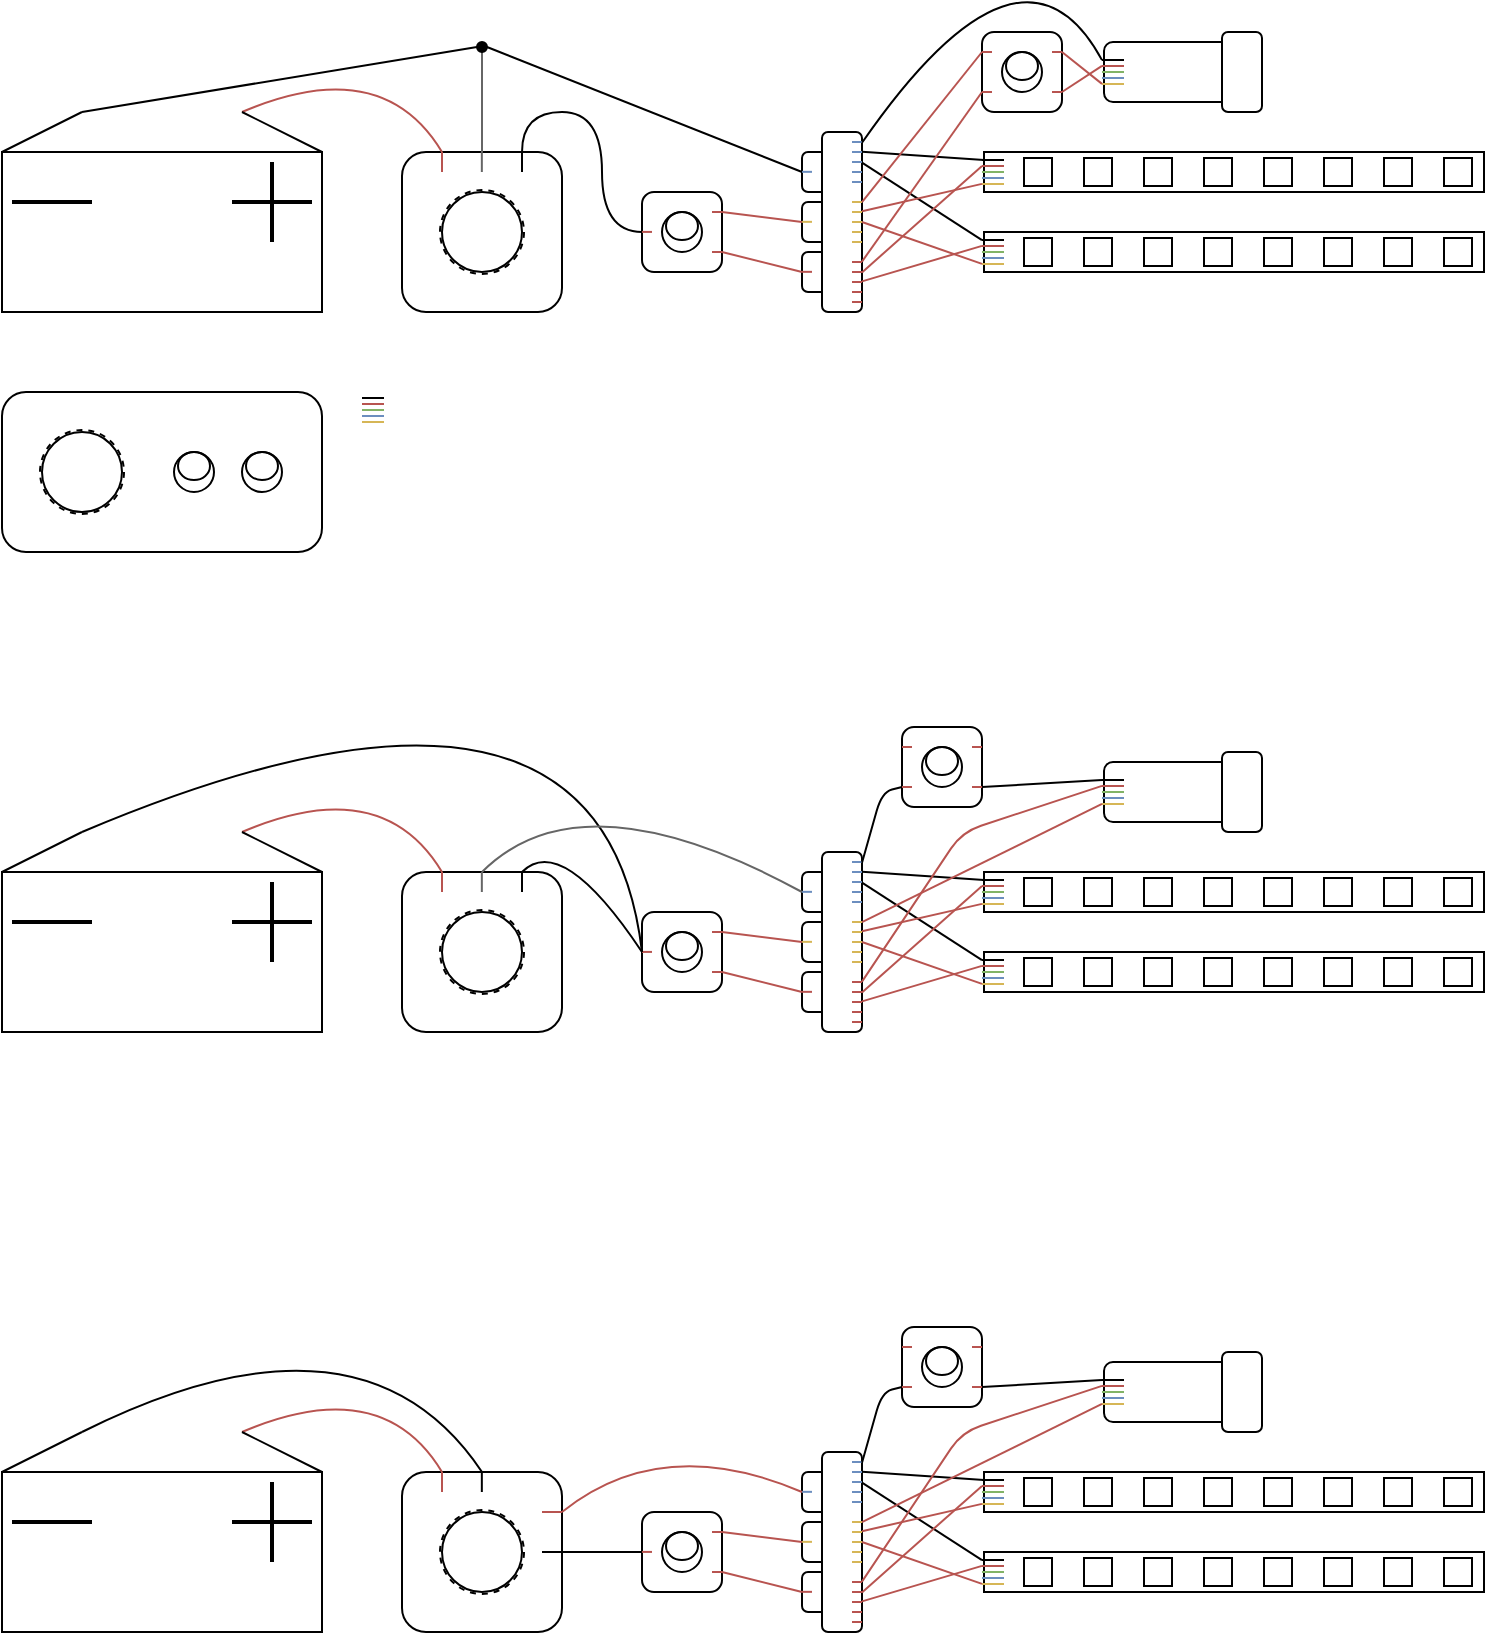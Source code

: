 <mxfile version="24.4.6" type="github">
  <diagram name="Page-1" id="7e0a89b8-554c-2b80-1dc8-d5c74ca68de4">
    <mxGraphModel dx="997" dy="918" grid="1" gridSize="10" guides="1" tooltips="1" connect="1" arrows="1" fold="1" page="1" pageScale="1" pageWidth="1100" pageHeight="850" background="none" math="0" shadow="0">
      <root>
        <mxCell id="0" />
        <mxCell id="1" parent="0" />
        <mxCell id="J7rhaMlsu3oNgTTagieO-50" value="" style="group" parent="1" vertex="1" connectable="0">
          <mxGeometry x="120" y="360" width="160" height="80" as="geometry" />
        </mxCell>
        <mxCell id="J7rhaMlsu3oNgTTagieO-18" value="" style="rounded=1;whiteSpace=wrap;html=1;container=0;" parent="J7rhaMlsu3oNgTTagieO-50" vertex="1">
          <mxGeometry width="160" height="80" as="geometry" />
        </mxCell>
        <mxCell id="J7rhaMlsu3oNgTTagieO-19" value="" style="ellipse;whiteSpace=wrap;html=1;aspect=fixed;container=0;" parent="J7rhaMlsu3oNgTTagieO-50" vertex="1">
          <mxGeometry x="20" y="20" width="40" height="40" as="geometry" />
        </mxCell>
        <mxCell id="J7rhaMlsu3oNgTTagieO-20" value="" style="ellipse;whiteSpace=wrap;html=1;aspect=fixed;dashed=1;fillColor=none;strokeWidth=1;perimeterSpacing=0;container=0;" parent="J7rhaMlsu3oNgTTagieO-50" vertex="1">
          <mxGeometry x="19" y="19" width="42" height="42" as="geometry" />
        </mxCell>
        <mxCell id="J7rhaMlsu3oNgTTagieO-21" value="" style="ellipse;whiteSpace=wrap;html=1;aspect=fixed;container=0;" parent="J7rhaMlsu3oNgTTagieO-50" vertex="1">
          <mxGeometry x="86" y="30" width="20" height="20" as="geometry" />
        </mxCell>
        <mxCell id="J7rhaMlsu3oNgTTagieO-22" value="" style="ellipse;whiteSpace=wrap;html=1;aspect=fixed;container=0;" parent="J7rhaMlsu3oNgTTagieO-50" vertex="1">
          <mxGeometry x="120" y="30" width="20" height="20" as="geometry" />
        </mxCell>
        <mxCell id="J7rhaMlsu3oNgTTagieO-23" value="" style="ellipse;whiteSpace=wrap;html=1;fillColor=none;container=0;" parent="J7rhaMlsu3oNgTTagieO-50" vertex="1">
          <mxGeometry x="88" y="30" width="16" height="14" as="geometry" />
        </mxCell>
        <mxCell id="J7rhaMlsu3oNgTTagieO-24" value="" style="ellipse;whiteSpace=wrap;html=1;fillColor=none;container=0;" parent="J7rhaMlsu3oNgTTagieO-50" vertex="1">
          <mxGeometry x="122" y="30" width="16" height="14" as="geometry" />
        </mxCell>
        <mxCell id="J7rhaMlsu3oNgTTagieO-51" value="" style="group" parent="1" vertex="1" connectable="0">
          <mxGeometry x="320" y="240" width="80" height="80" as="geometry" />
        </mxCell>
        <mxCell id="J7rhaMlsu3oNgTTagieO-52" value="" style="rounded=1;whiteSpace=wrap;html=1;container=0;" parent="J7rhaMlsu3oNgTTagieO-51" vertex="1">
          <mxGeometry width="80" height="80" as="geometry" />
        </mxCell>
        <mxCell id="J7rhaMlsu3oNgTTagieO-59" value="" style="ellipse;whiteSpace=wrap;html=1;aspect=fixed;dashed=1;fillColor=none;strokeWidth=1;perimeterSpacing=0;container=0;" parent="J7rhaMlsu3oNgTTagieO-51" vertex="1">
          <mxGeometry x="19" y="19" width="42" height="42" as="geometry" />
        </mxCell>
        <mxCell id="J7rhaMlsu3oNgTTagieO-60" value="" style="ellipse;whiteSpace=wrap;html=1;aspect=fixed;fillColor=none;strokeWidth=1;perimeterSpacing=0;container=0;" parent="J7rhaMlsu3oNgTTagieO-51" vertex="1">
          <mxGeometry x="20" y="20" width="40" height="40" as="geometry" />
        </mxCell>
        <mxCell id="S-ZFK1p-VfUkI2Vh22Ew-15" value="" style="endArrow=none;html=1;rounded=0;fontFamily=Helvetica;fontSize=12;fontColor=default;resizable=0;entryX=0.25;entryY=0;entryDx=0;entryDy=0;exitX=0.25;exitY=0.125;exitDx=0;exitDy=0;exitPerimeter=0;fillColor=#f8cecc;strokeColor=#b85450;" parent="J7rhaMlsu3oNgTTagieO-51" source="J7rhaMlsu3oNgTTagieO-52" target="J7rhaMlsu3oNgTTagieO-52" edge="1">
          <mxGeometry width="50" height="50" relative="1" as="geometry">
            <mxPoint x="40" y="20" as="sourcePoint" />
            <mxPoint x="90" y="-30" as="targetPoint" />
          </mxGeometry>
        </mxCell>
        <mxCell id="S-ZFK1p-VfUkI2Vh22Ew-16" value="" style="endArrow=none;html=1;rounded=0;fontFamily=Helvetica;fontSize=12;fontColor=default;resizable=0;entryX=0.25;entryY=0;entryDx=0;entryDy=0;exitX=0.25;exitY=0.125;exitDx=0;exitDy=0;exitPerimeter=0;fillColor=#f5f5f5;strokeColor=#666666;" parent="J7rhaMlsu3oNgTTagieO-51" edge="1">
          <mxGeometry width="50" height="50" relative="1" as="geometry">
            <mxPoint x="39.92" y="10" as="sourcePoint" />
            <mxPoint x="39.92" as="targetPoint" />
          </mxGeometry>
        </mxCell>
        <mxCell id="S-ZFK1p-VfUkI2Vh22Ew-17" value="" style="endArrow=none;html=1;rounded=0;fontFamily=Helvetica;fontSize=12;fontColor=default;resizable=0;entryX=0.25;entryY=0;entryDx=0;entryDy=0;exitX=0.25;exitY=0.125;exitDx=0;exitDy=0;exitPerimeter=0;" parent="J7rhaMlsu3oNgTTagieO-51" edge="1">
          <mxGeometry width="50" height="50" relative="1" as="geometry">
            <mxPoint x="60" y="10" as="sourcePoint" />
            <mxPoint x="60" as="targetPoint" />
          </mxGeometry>
        </mxCell>
        <mxCell id="S-ZFK1p-VfUkI2Vh22Ew-3" value="" style="group" parent="1" vertex="1" connectable="0">
          <mxGeometry x="610" y="280" width="251" height="20" as="geometry" />
        </mxCell>
        <mxCell id="J7rhaMlsu3oNgTTagieO-73" value="" style="rounded=0;whiteSpace=wrap;html=1;points=[[0,0.2,0,0,0],[0,0.35,0,0,0],[0,0.5,0,0,0],[0,0.65,0,0,0],[0,0.8,0,0,0],[0.75,0,0,0,0],[0.75,1,0,0,0],[1,0,0,0,0],[1,0.25,0,0,0],[1,0.5,0,0,0],[1,0.75,0,0,0],[1,1,0,0,0]];" parent="S-ZFK1p-VfUkI2Vh22Ew-3" vertex="1">
          <mxGeometry x="1" width="250" height="20" as="geometry" />
        </mxCell>
        <mxCell id="J7rhaMlsu3oNgTTagieO-77" value="" style="rounded=0;whiteSpace=wrap;html=1;strokeColor=default;align=center;verticalAlign=middle;fontFamily=Helvetica;fontSize=12;fontColor=default;fillColor=default;" parent="S-ZFK1p-VfUkI2Vh22Ew-3" vertex="1">
          <mxGeometry x="231" y="3" width="14" height="14" as="geometry" />
        </mxCell>
        <mxCell id="J7rhaMlsu3oNgTTagieO-79" value="" style="rounded=0;whiteSpace=wrap;html=1;strokeColor=default;align=center;verticalAlign=middle;fontFamily=Helvetica;fontSize=12;fontColor=default;fillColor=default;" parent="S-ZFK1p-VfUkI2Vh22Ew-3" vertex="1">
          <mxGeometry x="201" y="3" width="14" height="14" as="geometry" />
        </mxCell>
        <mxCell id="J7rhaMlsu3oNgTTagieO-80" value="" style="rounded=0;whiteSpace=wrap;html=1;strokeColor=default;align=center;verticalAlign=middle;fontFamily=Helvetica;fontSize=12;fontColor=default;fillColor=default;" parent="S-ZFK1p-VfUkI2Vh22Ew-3" vertex="1">
          <mxGeometry x="171" y="3" width="14" height="14" as="geometry" />
        </mxCell>
        <mxCell id="J7rhaMlsu3oNgTTagieO-81" value="" style="rounded=0;whiteSpace=wrap;html=1;strokeColor=default;align=center;verticalAlign=middle;fontFamily=Helvetica;fontSize=12;fontColor=default;fillColor=default;" parent="S-ZFK1p-VfUkI2Vh22Ew-3" vertex="1">
          <mxGeometry x="141" y="3" width="14" height="14" as="geometry" />
        </mxCell>
        <mxCell id="J7rhaMlsu3oNgTTagieO-82" value="" style="rounded=0;whiteSpace=wrap;html=1;strokeColor=default;align=center;verticalAlign=middle;fontFamily=Helvetica;fontSize=12;fontColor=default;fillColor=default;" parent="S-ZFK1p-VfUkI2Vh22Ew-3" vertex="1">
          <mxGeometry x="111" y="3" width="14" height="14" as="geometry" />
        </mxCell>
        <mxCell id="J7rhaMlsu3oNgTTagieO-83" value="" style="rounded=0;whiteSpace=wrap;html=1;strokeColor=default;align=center;verticalAlign=middle;fontFamily=Helvetica;fontSize=12;fontColor=default;fillColor=default;" parent="S-ZFK1p-VfUkI2Vh22Ew-3" vertex="1">
          <mxGeometry x="81" y="3" width="14" height="14" as="geometry" />
        </mxCell>
        <mxCell id="J7rhaMlsu3oNgTTagieO-84" value="" style="rounded=0;whiteSpace=wrap;html=1;strokeColor=default;align=center;verticalAlign=middle;fontFamily=Helvetica;fontSize=12;fontColor=default;fillColor=default;" parent="S-ZFK1p-VfUkI2Vh22Ew-3" vertex="1">
          <mxGeometry x="51" y="3" width="14" height="14" as="geometry" />
        </mxCell>
        <mxCell id="J7rhaMlsu3oNgTTagieO-85" value="" style="rounded=0;whiteSpace=wrap;html=1;strokeColor=default;align=center;verticalAlign=middle;fontFamily=Helvetica;fontSize=12;fontColor=default;fillColor=default;" parent="S-ZFK1p-VfUkI2Vh22Ew-3" vertex="1">
          <mxGeometry x="21" y="3" width="14" height="14" as="geometry" />
        </mxCell>
        <mxCell id="S-ZFK1p-VfUkI2Vh22Ew-174" value="" style="group" parent="S-ZFK1p-VfUkI2Vh22Ew-3" vertex="1" connectable="0">
          <mxGeometry y="1" width="13" height="18" as="geometry" />
        </mxCell>
        <mxCell id="S-ZFK1p-VfUkI2Vh22Ew-175" value="" style="rounded=0;whiteSpace=wrap;html=1;strokeColor=none;align=center;verticalAlign=middle;fontFamily=Helvetica;fontSize=12;fontColor=default;fillColor=none;container=0;points=[[0,0,0,0,0],[0,0.17,0,0,0],[0,0.33,0,0,0],[0,0.5,0,0,0],[0,0.67,0,0,0],[0,0.83,0,0,0],[0,1,0,0,0],[0.25,0,0,0,0],[0.25,1,0,0,0],[0.5,0,0,0,0],[0.5,1,0,0,0],[0.75,0,0,0,0],[0.75,1,0,0,0],[1,0,0,0,0],[1,0.25,0,0,0],[1,0.5,0,0,0],[1,0.75,0,0,0],[1,1,0,0,0]];" parent="S-ZFK1p-VfUkI2Vh22Ew-174" vertex="1">
          <mxGeometry width="13" height="18" as="geometry" />
        </mxCell>
        <mxCell id="S-ZFK1p-VfUkI2Vh22Ew-176" value="" style="endArrow=none;html=1;rounded=0;fontFamily=Helvetica;fontSize=12;fontColor=default;resizable=0;fillColor=#f5f5f5;strokeColor=#000000;" parent="S-ZFK1p-VfUkI2Vh22Ew-174" edge="1">
          <mxGeometry width="50" height="50" relative="1" as="geometry">
            <mxPoint x="11" y="3" as="sourcePoint" />
            <mxPoint y="3" as="targetPoint" />
          </mxGeometry>
        </mxCell>
        <mxCell id="S-ZFK1p-VfUkI2Vh22Ew-177" value="" style="endArrow=none;html=1;rounded=0;fontFamily=Helvetica;fontSize=12;fontColor=default;resizable=0;fillColor=#d5e8d4;strokeColor=#82b366;" parent="S-ZFK1p-VfUkI2Vh22Ew-174" edge="1">
          <mxGeometry width="50" height="50" relative="1" as="geometry">
            <mxPoint x="11" y="9" as="sourcePoint" />
            <mxPoint y="9" as="targetPoint" />
          </mxGeometry>
        </mxCell>
        <mxCell id="S-ZFK1p-VfUkI2Vh22Ew-178" value="" style="endArrow=none;html=1;rounded=0;fontFamily=Helvetica;fontSize=12;fontColor=default;resizable=0;fillColor=#fff2cc;strokeColor=#d6b656;" parent="S-ZFK1p-VfUkI2Vh22Ew-174" edge="1">
          <mxGeometry width="50" height="50" relative="1" as="geometry">
            <mxPoint x="11" y="15" as="sourcePoint" />
            <mxPoint y="15" as="targetPoint" />
          </mxGeometry>
        </mxCell>
        <mxCell id="S-ZFK1p-VfUkI2Vh22Ew-179" value="" style="endArrow=none;html=1;rounded=0;fontFamily=Helvetica;fontSize=12;fontColor=default;resizable=0;fillColor=#dae8fc;strokeColor=#6c8ebf;" parent="S-ZFK1p-VfUkI2Vh22Ew-174" edge="1">
          <mxGeometry width="50" height="50" relative="1" as="geometry">
            <mxPoint x="11" y="12" as="sourcePoint" />
            <mxPoint y="12" as="targetPoint" />
          </mxGeometry>
        </mxCell>
        <mxCell id="S-ZFK1p-VfUkI2Vh22Ew-180" value="" style="endArrow=none;html=1;rounded=0;fontFamily=Helvetica;fontSize=12;fontColor=default;resizable=0;fillColor=#f8cecc;strokeColor=#b85450;" parent="S-ZFK1p-VfUkI2Vh22Ew-174" edge="1">
          <mxGeometry width="50" height="50" relative="1" as="geometry">
            <mxPoint x="11" y="6" as="sourcePoint" />
            <mxPoint y="6" as="targetPoint" />
          </mxGeometry>
        </mxCell>
        <mxCell id="S-ZFK1p-VfUkI2Vh22Ew-38" value="" style="group" parent="1" vertex="1" connectable="0">
          <mxGeometry x="440" y="260" width="40" height="40" as="geometry" />
        </mxCell>
        <mxCell id="J7rhaMlsu3oNgTTagieO-64" value="" style="rounded=1;whiteSpace=wrap;html=1;container=0;" parent="S-ZFK1p-VfUkI2Vh22Ew-38" vertex="1">
          <mxGeometry width="40" height="40" as="geometry" />
        </mxCell>
        <mxCell id="J7rhaMlsu3oNgTTagieO-61" value="" style="ellipse;whiteSpace=wrap;html=1;aspect=fixed;container=0;" parent="S-ZFK1p-VfUkI2Vh22Ew-38" vertex="1">
          <mxGeometry x="10" y="10" width="20" height="20" as="geometry" />
        </mxCell>
        <mxCell id="J7rhaMlsu3oNgTTagieO-62" value="" style="ellipse;whiteSpace=wrap;html=1;fillColor=none;container=0;" parent="S-ZFK1p-VfUkI2Vh22Ew-38" vertex="1">
          <mxGeometry x="12" y="10" width="16" height="14" as="geometry" />
        </mxCell>
        <mxCell id="S-ZFK1p-VfUkI2Vh22Ew-19" value="" style="endArrow=none;html=1;rounded=0;fontFamily=Helvetica;fontSize=12;fontColor=default;resizable=0;entryX=0.25;entryY=0;entryDx=0;entryDy=0;exitX=0.75;exitY=0.75;exitDx=0;exitDy=0;exitPerimeter=0;fillColor=#f8cecc;strokeColor=#b85450;" parent="S-ZFK1p-VfUkI2Vh22Ew-38" edge="1">
          <mxGeometry width="50" height="50" relative="1" as="geometry">
            <mxPoint x="35" y="10" as="sourcePoint" />
            <mxPoint x="40" y="10" as="targetPoint" />
          </mxGeometry>
        </mxCell>
        <mxCell id="S-ZFK1p-VfUkI2Vh22Ew-21" value="" style="endArrow=none;html=1;rounded=0;fontFamily=Helvetica;fontSize=12;fontColor=default;resizable=0;entryX=0.25;entryY=0;entryDx=0;entryDy=0;exitX=0.75;exitY=0.75;exitDx=0;exitDy=0;exitPerimeter=0;fillColor=#f8cecc;strokeColor=#b85450;" parent="S-ZFK1p-VfUkI2Vh22Ew-38" edge="1">
          <mxGeometry width="50" height="50" relative="1" as="geometry">
            <mxPoint x="35" y="30" as="sourcePoint" />
            <mxPoint x="40" y="30" as="targetPoint" />
          </mxGeometry>
        </mxCell>
        <mxCell id="S-ZFK1p-VfUkI2Vh22Ew-22" value="" style="endArrow=none;html=1;rounded=0;fontFamily=Helvetica;fontSize=12;fontColor=default;resizable=0;entryX=0.25;entryY=0;entryDx=0;entryDy=0;exitX=0.75;exitY=0.75;exitDx=0;exitDy=0;exitPerimeter=0;fillColor=#f8cecc;strokeColor=#b85450;" parent="S-ZFK1p-VfUkI2Vh22Ew-38" edge="1">
          <mxGeometry width="50" height="50" relative="1" as="geometry">
            <mxPoint y="19.96" as="sourcePoint" />
            <mxPoint x="5" y="19.96" as="targetPoint" />
          </mxGeometry>
        </mxCell>
        <mxCell id="S-ZFK1p-VfUkI2Vh22Ew-23" style="edgeStyle=orthogonalEdgeStyle;rounded=0;orthogonalLoop=1;jettySize=auto;html=1;exitX=0.75;exitY=0;exitDx=0;exitDy=0;entryX=0;entryY=0.5;entryDx=0;entryDy=0;fontFamily=Helvetica;fontSize=12;fontColor=default;resizable=0;curved=1;endArrow=none;endFill=0;" parent="1" source="J7rhaMlsu3oNgTTagieO-52" target="J7rhaMlsu3oNgTTagieO-64" edge="1">
          <mxGeometry relative="1" as="geometry" />
        </mxCell>
        <mxCell id="S-ZFK1p-VfUkI2Vh22Ew-35" value="" style="endArrow=none;html=1;rounded=0;fontFamily=Helvetica;fontSize=12;fontColor=default;resizable=0;entryX=0.25;entryY=0;entryDx=0;entryDy=0;curved=1;fillColor=#f8cecc;strokeColor=#b85450;exitX=0.75;exitY=0;exitDx=0;exitDy=0;" parent="1" source="S-ZFK1p-VfUkI2Vh22Ew-73" target="J7rhaMlsu3oNgTTagieO-52" edge="1">
          <mxGeometry width="50" height="50" relative="1" as="geometry">
            <mxPoint x="250" y="210" as="sourcePoint" />
            <mxPoint x="310" y="200" as="targetPoint" />
            <Array as="points">
              <mxPoint x="310" y="190" />
            </Array>
          </mxGeometry>
        </mxCell>
        <mxCell id="S-ZFK1p-VfUkI2Vh22Ew-40" value="" style="endArrow=none;html=1;rounded=0;fontFamily=Helvetica;fontSize=12;fontColor=default;resizable=0;exitX=0.5;exitY=0;exitDx=0;exitDy=0;fillColor=#f5f5f5;strokeColor=#666666;entryX=0.5;entryY=1;entryDx=0;entryDy=0;" parent="1" source="J7rhaMlsu3oNgTTagieO-52" target="S-ZFK1p-VfUkI2Vh22Ew-42" edge="1">
          <mxGeometry width="50" height="50" relative="1" as="geometry">
            <mxPoint x="369.92" y="210" as="sourcePoint" />
            <mxPoint x="370" y="180" as="targetPoint" />
          </mxGeometry>
        </mxCell>
        <mxCell id="S-ZFK1p-VfUkI2Vh22Ew-42" value="" style="ellipse;whiteSpace=wrap;html=1;aspect=fixed;rounded=0;strokeColor=default;align=center;verticalAlign=middle;fontFamily=Helvetica;fontSize=12;fontColor=default;fillColor=#000000;" parent="1" vertex="1">
          <mxGeometry x="357.5" y="185" width="5" height="5" as="geometry" />
        </mxCell>
        <mxCell id="S-ZFK1p-VfUkI2Vh22Ew-43" value="" style="endArrow=none;html=1;rounded=0;fontFamily=Helvetica;fontSize=12;fontColor=default;resizable=0;exitX=1;exitY=0.5;exitDx=0;exitDy=0;curved=1;entryX=0;entryY=0.5;entryDx=0;entryDy=0;" parent="1" source="S-ZFK1p-VfUkI2Vh22Ew-42" target="S-ZFK1p-VfUkI2Vh22Ew-135" edge="1">
          <mxGeometry width="50" height="50" relative="1" as="geometry">
            <mxPoint x="420" y="170" as="sourcePoint" />
            <mxPoint x="470" y="150" as="targetPoint" />
          </mxGeometry>
        </mxCell>
        <mxCell id="S-ZFK1p-VfUkI2Vh22Ew-44" value="" style="endArrow=none;html=1;rounded=0;fontFamily=Helvetica;fontSize=12;fontColor=default;resizable=0;entryX=0;entryY=0.5;entryDx=0;entryDy=0;curved=1;exitX=0.25;exitY=0;exitDx=0;exitDy=0;" parent="1" source="S-ZFK1p-VfUkI2Vh22Ew-73" target="S-ZFK1p-VfUkI2Vh22Ew-42" edge="1">
          <mxGeometry width="50" height="50" relative="1" as="geometry">
            <mxPoint x="180" y="170" as="sourcePoint" />
            <mxPoint x="436" y="119" as="targetPoint" />
          </mxGeometry>
        </mxCell>
        <mxCell id="S-ZFK1p-VfUkI2Vh22Ew-50" value="" style="group" parent="1" vertex="1" connectable="0">
          <mxGeometry x="610" y="240" width="251" height="20" as="geometry" />
        </mxCell>
        <mxCell id="S-ZFK1p-VfUkI2Vh22Ew-51" value="" style="rounded=0;whiteSpace=wrap;html=1;points=[[0,0.2,0,0,0],[0,0.35,0,0,0],[0,0.5,0,0,0],[0,0.65,0,0,0],[0,0.8,0,0,0],[0.75,0,0,0,0],[0.75,1,0,0,0],[1,0,0,0,0],[1,0.25,0,0,0],[1,0.5,0,0,0],[1,0.75,0,0,0],[1,1,0,0,0]];" parent="S-ZFK1p-VfUkI2Vh22Ew-50" vertex="1">
          <mxGeometry x="1" width="250" height="20" as="geometry" />
        </mxCell>
        <mxCell id="S-ZFK1p-VfUkI2Vh22Ew-52" value="" style="rounded=0;whiteSpace=wrap;html=1;strokeColor=default;align=center;verticalAlign=middle;fontFamily=Helvetica;fontSize=12;fontColor=default;fillColor=default;" parent="S-ZFK1p-VfUkI2Vh22Ew-50" vertex="1">
          <mxGeometry x="231" y="3" width="14" height="14" as="geometry" />
        </mxCell>
        <mxCell id="S-ZFK1p-VfUkI2Vh22Ew-53" value="" style="rounded=0;whiteSpace=wrap;html=1;strokeColor=default;align=center;verticalAlign=middle;fontFamily=Helvetica;fontSize=12;fontColor=default;fillColor=default;" parent="S-ZFK1p-VfUkI2Vh22Ew-50" vertex="1">
          <mxGeometry x="201" y="3" width="14" height="14" as="geometry" />
        </mxCell>
        <mxCell id="S-ZFK1p-VfUkI2Vh22Ew-54" value="" style="rounded=0;whiteSpace=wrap;html=1;strokeColor=default;align=center;verticalAlign=middle;fontFamily=Helvetica;fontSize=12;fontColor=default;fillColor=default;" parent="S-ZFK1p-VfUkI2Vh22Ew-50" vertex="1">
          <mxGeometry x="171" y="3" width="14" height="14" as="geometry" />
        </mxCell>
        <mxCell id="S-ZFK1p-VfUkI2Vh22Ew-55" value="" style="rounded=0;whiteSpace=wrap;html=1;strokeColor=default;align=center;verticalAlign=middle;fontFamily=Helvetica;fontSize=12;fontColor=default;fillColor=default;" parent="S-ZFK1p-VfUkI2Vh22Ew-50" vertex="1">
          <mxGeometry x="141" y="3" width="14" height="14" as="geometry" />
        </mxCell>
        <mxCell id="S-ZFK1p-VfUkI2Vh22Ew-56" value="" style="rounded=0;whiteSpace=wrap;html=1;strokeColor=default;align=center;verticalAlign=middle;fontFamily=Helvetica;fontSize=12;fontColor=default;fillColor=default;" parent="S-ZFK1p-VfUkI2Vh22Ew-50" vertex="1">
          <mxGeometry x="111" y="3" width="14" height="14" as="geometry" />
        </mxCell>
        <mxCell id="S-ZFK1p-VfUkI2Vh22Ew-57" value="" style="rounded=0;whiteSpace=wrap;html=1;strokeColor=default;align=center;verticalAlign=middle;fontFamily=Helvetica;fontSize=12;fontColor=default;fillColor=default;" parent="S-ZFK1p-VfUkI2Vh22Ew-50" vertex="1">
          <mxGeometry x="81" y="3" width="14" height="14" as="geometry" />
        </mxCell>
        <mxCell id="S-ZFK1p-VfUkI2Vh22Ew-58" value="" style="rounded=0;whiteSpace=wrap;html=1;strokeColor=default;align=center;verticalAlign=middle;fontFamily=Helvetica;fontSize=12;fontColor=default;fillColor=default;" parent="S-ZFK1p-VfUkI2Vh22Ew-50" vertex="1">
          <mxGeometry x="51" y="3" width="14" height="14" as="geometry" />
        </mxCell>
        <mxCell id="S-ZFK1p-VfUkI2Vh22Ew-59" value="" style="rounded=0;whiteSpace=wrap;html=1;strokeColor=default;align=center;verticalAlign=middle;fontFamily=Helvetica;fontSize=12;fontColor=default;fillColor=default;" parent="S-ZFK1p-VfUkI2Vh22Ew-50" vertex="1">
          <mxGeometry x="21" y="3" width="14" height="14" as="geometry" />
        </mxCell>
        <mxCell id="S-ZFK1p-VfUkI2Vh22Ew-167" value="" style="group" parent="S-ZFK1p-VfUkI2Vh22Ew-50" vertex="1" connectable="0">
          <mxGeometry y="1" width="13" height="18" as="geometry" />
        </mxCell>
        <mxCell id="S-ZFK1p-VfUkI2Vh22Ew-168" value="" style="rounded=0;whiteSpace=wrap;html=1;strokeColor=none;align=center;verticalAlign=middle;fontFamily=Helvetica;fontSize=12;fontColor=default;fillColor=none;container=0;points=[[0,0,0,0,0],[0,0.17,0,0,0],[0,0.33,0,0,0],[0,0.5,0,0,0],[0,0.67,0,0,0],[0,0.83,0,0,0],[0,1,0,0,0],[0.25,0,0,0,0],[0.25,1,0,0,0],[0.5,0,0,0,0],[0.5,1,0,0,0],[0.75,0,0,0,0],[0.75,1,0,0,0],[1,0,0,0,0],[1,0.25,0,0,0],[1,0.5,0,0,0],[1,0.75,0,0,0],[1,1,0,0,0]];" parent="S-ZFK1p-VfUkI2Vh22Ew-167" vertex="1">
          <mxGeometry width="13" height="18" as="geometry" />
        </mxCell>
        <mxCell id="S-ZFK1p-VfUkI2Vh22Ew-169" value="" style="endArrow=none;html=1;rounded=0;fontFamily=Helvetica;fontSize=12;fontColor=default;resizable=0;fillColor=#f5f5f5;strokeColor=#000000;" parent="S-ZFK1p-VfUkI2Vh22Ew-167" edge="1">
          <mxGeometry width="50" height="50" relative="1" as="geometry">
            <mxPoint x="11" y="3" as="sourcePoint" />
            <mxPoint y="3" as="targetPoint" />
          </mxGeometry>
        </mxCell>
        <mxCell id="S-ZFK1p-VfUkI2Vh22Ew-170" value="" style="endArrow=none;html=1;rounded=0;fontFamily=Helvetica;fontSize=12;fontColor=default;resizable=0;fillColor=#d5e8d4;strokeColor=#82b366;" parent="S-ZFK1p-VfUkI2Vh22Ew-167" edge="1">
          <mxGeometry width="50" height="50" relative="1" as="geometry">
            <mxPoint x="11" y="9" as="sourcePoint" />
            <mxPoint y="9" as="targetPoint" />
          </mxGeometry>
        </mxCell>
        <mxCell id="S-ZFK1p-VfUkI2Vh22Ew-171" value="" style="endArrow=none;html=1;rounded=0;fontFamily=Helvetica;fontSize=12;fontColor=default;resizable=0;fillColor=#fff2cc;strokeColor=#d6b656;" parent="S-ZFK1p-VfUkI2Vh22Ew-167" edge="1">
          <mxGeometry width="50" height="50" relative="1" as="geometry">
            <mxPoint x="11" y="15" as="sourcePoint" />
            <mxPoint y="15" as="targetPoint" />
          </mxGeometry>
        </mxCell>
        <mxCell id="S-ZFK1p-VfUkI2Vh22Ew-172" value="" style="endArrow=none;html=1;rounded=0;fontFamily=Helvetica;fontSize=12;fontColor=default;resizable=0;fillColor=#dae8fc;strokeColor=#6c8ebf;" parent="S-ZFK1p-VfUkI2Vh22Ew-167" edge="1">
          <mxGeometry width="50" height="50" relative="1" as="geometry">
            <mxPoint x="11" y="12" as="sourcePoint" />
            <mxPoint y="12" as="targetPoint" />
          </mxGeometry>
        </mxCell>
        <mxCell id="S-ZFK1p-VfUkI2Vh22Ew-173" value="" style="endArrow=none;html=1;rounded=0;fontFamily=Helvetica;fontSize=12;fontColor=default;resizable=0;fillColor=#f8cecc;strokeColor=#b85450;" parent="S-ZFK1p-VfUkI2Vh22Ew-167" edge="1">
          <mxGeometry width="50" height="50" relative="1" as="geometry">
            <mxPoint x="11" y="6" as="sourcePoint" />
            <mxPoint y="6" as="targetPoint" />
          </mxGeometry>
        </mxCell>
        <mxCell id="S-ZFK1p-VfUkI2Vh22Ew-76" value="" style="group" parent="1" vertex="1" connectable="0">
          <mxGeometry x="120" y="220" width="160" height="100" as="geometry" />
        </mxCell>
        <mxCell id="S-ZFK1p-VfUkI2Vh22Ew-73" value="" style="rounded=0;whiteSpace=wrap;html=1;strokeColor=none;align=center;verticalAlign=middle;fontFamily=Helvetica;fontSize=12;fontColor=default;fillColor=none;" parent="S-ZFK1p-VfUkI2Vh22Ew-76" vertex="1">
          <mxGeometry width="160" height="100" as="geometry" />
        </mxCell>
        <mxCell id="S-ZFK1p-VfUkI2Vh22Ew-72" value="" style="rounded=0;whiteSpace=wrap;html=1;strokeColor=default;align=center;verticalAlign=middle;fontFamily=Helvetica;fontSize=12;fontColor=default;fillColor=default;" parent="S-ZFK1p-VfUkI2Vh22Ew-76" vertex="1">
          <mxGeometry y="20" width="160" height="80" as="geometry" />
        </mxCell>
        <mxCell id="J7rhaMlsu3oNgTTagieO-70" value="" style="endArrow=none;html=1;rounded=0;strokeWidth=2;" parent="S-ZFK1p-VfUkI2Vh22Ew-76" edge="1">
          <mxGeometry width="50" height="50" relative="1" as="geometry">
            <mxPoint x="5" y="45" as="sourcePoint" />
            <mxPoint x="45" y="45" as="targetPoint" />
          </mxGeometry>
        </mxCell>
        <mxCell id="J7rhaMlsu3oNgTTagieO-71" value="" style="endArrow=none;html=1;rounded=0;strokeWidth=2;" parent="S-ZFK1p-VfUkI2Vh22Ew-76" edge="1">
          <mxGeometry width="50" height="50" relative="1" as="geometry">
            <mxPoint x="135" y="65" as="sourcePoint" />
            <mxPoint x="135" y="25" as="targetPoint" />
          </mxGeometry>
        </mxCell>
        <mxCell id="J7rhaMlsu3oNgTTagieO-72" value="" style="endArrow=none;html=1;rounded=0;strokeWidth=2;" parent="S-ZFK1p-VfUkI2Vh22Ew-76" edge="1">
          <mxGeometry width="50" height="50" relative="1" as="geometry">
            <mxPoint x="115" y="45" as="sourcePoint" />
            <mxPoint x="155" y="45" as="targetPoint" />
          </mxGeometry>
        </mxCell>
        <mxCell id="S-ZFK1p-VfUkI2Vh22Ew-74" value="" style="endArrow=none;html=1;rounded=0;fontFamily=Helvetica;fontSize=12;fontColor=default;resizable=0;exitX=0;exitY=0;exitDx=0;exitDy=0;entryX=0.25;entryY=0;entryDx=0;entryDy=0;" parent="S-ZFK1p-VfUkI2Vh22Ew-76" source="S-ZFK1p-VfUkI2Vh22Ew-72" target="S-ZFK1p-VfUkI2Vh22Ew-73" edge="1">
          <mxGeometry width="50" height="50" relative="1" as="geometry">
            <mxPoint x="100" y="10" as="sourcePoint" />
            <mxPoint x="150" y="-40" as="targetPoint" />
          </mxGeometry>
        </mxCell>
        <mxCell id="S-ZFK1p-VfUkI2Vh22Ew-75" value="" style="endArrow=none;html=1;rounded=0;fontFamily=Helvetica;fontSize=12;fontColor=default;resizable=0;exitX=1;exitY=0;exitDx=0;exitDy=0;entryX=0.75;entryY=0;entryDx=0;entryDy=0;" parent="S-ZFK1p-VfUkI2Vh22Ew-76" source="S-ZFK1p-VfUkI2Vh22Ew-72" target="S-ZFK1p-VfUkI2Vh22Ew-73" edge="1">
          <mxGeometry width="50" height="50" relative="1" as="geometry">
            <mxPoint x="100" y="10" as="sourcePoint" />
            <mxPoint x="150" y="-40" as="targetPoint" />
          </mxGeometry>
        </mxCell>
        <mxCell id="S-ZFK1p-VfUkI2Vh22Ew-141" value="" style="group" parent="1" vertex="1" connectable="0">
          <mxGeometry x="520" y="230" width="30" height="90" as="geometry" />
        </mxCell>
        <mxCell id="S-ZFK1p-VfUkI2Vh22Ew-136" value="" style="rounded=1;whiteSpace=wrap;html=1;strokeColor=default;align=center;verticalAlign=middle;fontFamily=Helvetica;fontSize=12;fontColor=default;fillColor=default;" parent="S-ZFK1p-VfUkI2Vh22Ew-141" vertex="1">
          <mxGeometry y="35" width="20" height="20" as="geometry" />
        </mxCell>
        <mxCell id="S-ZFK1p-VfUkI2Vh22Ew-127" value="" style="group" parent="S-ZFK1p-VfUkI2Vh22Ew-141" vertex="1" connectable="0">
          <mxGeometry x="10" width="20" height="90" as="geometry" />
        </mxCell>
        <mxCell id="S-ZFK1p-VfUkI2Vh22Ew-134" value="" style="rounded=1;whiteSpace=wrap;html=1;strokeColor=default;align=center;verticalAlign=middle;fontFamily=Helvetica;fontSize=12;fontColor=default;fillColor=default;" parent="S-ZFK1p-VfUkI2Vh22Ew-127" vertex="1">
          <mxGeometry x="-10" y="60" width="20" height="20" as="geometry" />
        </mxCell>
        <mxCell id="S-ZFK1p-VfUkI2Vh22Ew-135" value="" style="rounded=1;whiteSpace=wrap;html=1;strokeColor=default;align=center;verticalAlign=middle;fontFamily=Helvetica;fontSize=12;fontColor=default;fillColor=default;" parent="S-ZFK1p-VfUkI2Vh22Ew-127" vertex="1">
          <mxGeometry x="-10" y="10" width="20" height="20" as="geometry" />
        </mxCell>
        <mxCell id="S-ZFK1p-VfUkI2Vh22Ew-94" value="" style="rounded=1;whiteSpace=wrap;html=1;strokeColor=default;align=center;verticalAlign=middle;fontFamily=Helvetica;fontSize=12;fontColor=default;fillColor=default;points=[[0,0,0,0,0],[0,0.25,0,0,0],[0,0.5,0,0,0],[0,0.75,0,0,0],[0,1,0,0,0],[0.25,0,0,0,0],[0.25,1,0,0,0],[0.5,0,0,0,0],[0.5,1,0,0,0],[0.75,0,0,0,0],[0.75,1,0,0,0],[1,0,0,0,0],[1,0.06,0,0,0],[1,0.11,0,0,0],[1,0.17,0,0,0],[1,0.22,0,0,0],[1,0.28,0,0,0],[1,0.33,0,0,0],[1,0.39,0,0,0],[1,0.44,0,0,0],[1,0.5,0,0,0],[1,0.56,0,0,0],[1,0.61,0,0,0],[1,0.67,0,0,0],[1,0.72,0,0,0],[1,0.78,0,0,0],[1,0.83,0,0,0],[1,0.89,0,0,0],[1,0.94,0,0,0],[1,1,0,0,0]];container=0;" parent="S-ZFK1p-VfUkI2Vh22Ew-127" vertex="1">
          <mxGeometry width="20" height="90" as="geometry" />
        </mxCell>
        <mxCell id="S-ZFK1p-VfUkI2Vh22Ew-118" value="" style="endArrow=none;html=1;rounded=0;fontFamily=Helvetica;fontSize=12;fontColor=default;resizable=0;entryX=0.25;entryY=0;entryDx=0;entryDy=0;exitX=0.75;exitY=0.75;exitDx=0;exitDy=0;exitPerimeter=0;fillColor=#dae8fc;strokeColor=#6c8ebf;" parent="S-ZFK1p-VfUkI2Vh22Ew-127" edge="1">
          <mxGeometry width="50" height="50" relative="1" as="geometry">
            <mxPoint x="15" y="5" as="sourcePoint" />
            <mxPoint x="20" y="5" as="targetPoint" />
          </mxGeometry>
        </mxCell>
        <mxCell id="S-ZFK1p-VfUkI2Vh22Ew-119" value="" style="endArrow=none;html=1;rounded=0;fontFamily=Helvetica;fontSize=12;fontColor=default;resizable=0;entryX=0.25;entryY=0;entryDx=0;entryDy=0;exitX=0.75;exitY=0.75;exitDx=0;exitDy=0;exitPerimeter=0;fillColor=#dae8fc;strokeColor=#6c8ebf;" parent="S-ZFK1p-VfUkI2Vh22Ew-127" edge="1">
          <mxGeometry width="50" height="50" relative="1" as="geometry">
            <mxPoint x="15" y="10" as="sourcePoint" />
            <mxPoint x="20" y="10" as="targetPoint" />
          </mxGeometry>
        </mxCell>
        <mxCell id="S-ZFK1p-VfUkI2Vh22Ew-120" value="" style="endArrow=none;html=1;rounded=0;fontFamily=Helvetica;fontSize=12;fontColor=default;resizable=0;entryX=0.25;entryY=0;entryDx=0;entryDy=0;fillColor=#dae8fc;strokeColor=#6c8ebf;" parent="S-ZFK1p-VfUkI2Vh22Ew-127" edge="1">
          <mxGeometry width="50" height="50" relative="1" as="geometry">
            <mxPoint x="15" y="15" as="sourcePoint" />
            <mxPoint x="20" y="15" as="targetPoint" />
          </mxGeometry>
        </mxCell>
        <mxCell id="S-ZFK1p-VfUkI2Vh22Ew-121" value="" style="endArrow=none;html=1;rounded=0;fontFamily=Helvetica;fontSize=12;fontColor=default;resizable=0;entryX=0.25;entryY=0;entryDx=0;entryDy=0;exitX=0.75;exitY=0.75;exitDx=0;exitDy=0;exitPerimeter=0;fillColor=#dae8fc;strokeColor=#6c8ebf;" parent="S-ZFK1p-VfUkI2Vh22Ew-127" edge="1">
          <mxGeometry width="50" height="50" relative="1" as="geometry">
            <mxPoint x="15" y="20" as="sourcePoint" />
            <mxPoint x="20" y="20" as="targetPoint" />
          </mxGeometry>
        </mxCell>
        <mxCell id="S-ZFK1p-VfUkI2Vh22Ew-122" value="" style="endArrow=none;html=1;rounded=0;fontFamily=Helvetica;fontSize=12;fontColor=default;resizable=0;entryX=0.25;entryY=0;entryDx=0;entryDy=0;exitX=0.75;exitY=0.75;exitDx=0;exitDy=0;exitPerimeter=0;fillColor=#dae8fc;strokeColor=#6c8ebf;" parent="S-ZFK1p-VfUkI2Vh22Ew-127" edge="1">
          <mxGeometry width="50" height="50" relative="1" as="geometry">
            <mxPoint x="15" y="25" as="sourcePoint" />
            <mxPoint x="20" y="25" as="targetPoint" />
          </mxGeometry>
        </mxCell>
        <mxCell id="S-ZFK1p-VfUkI2Vh22Ew-100" value="" style="endArrow=none;html=1;rounded=0;fontFamily=Helvetica;fontSize=12;fontColor=default;resizable=0;entryX=0.25;entryY=0;entryDx=0;entryDy=0;exitX=0.75;exitY=0.75;exitDx=0;exitDy=0;exitPerimeter=0;fillColor=#fff2cc;strokeColor=#d6b656;" parent="S-ZFK1p-VfUkI2Vh22Ew-127" edge="1">
          <mxGeometry width="50" height="50" relative="1" as="geometry">
            <mxPoint x="15" y="35" as="sourcePoint" />
            <mxPoint x="20" y="35" as="targetPoint" />
          </mxGeometry>
        </mxCell>
        <mxCell id="S-ZFK1p-VfUkI2Vh22Ew-101" value="" style="endArrow=none;html=1;rounded=0;fontFamily=Helvetica;fontSize=12;fontColor=default;resizable=0;entryX=0.25;entryY=0;entryDx=0;entryDy=0;exitX=0.75;exitY=0.75;exitDx=0;exitDy=0;exitPerimeter=0;fillColor=#fff2cc;strokeColor=#d6b656;" parent="S-ZFK1p-VfUkI2Vh22Ew-127" edge="1">
          <mxGeometry width="50" height="50" relative="1" as="geometry">
            <mxPoint x="15" y="40" as="sourcePoint" />
            <mxPoint x="20" y="40" as="targetPoint" />
          </mxGeometry>
        </mxCell>
        <mxCell id="S-ZFK1p-VfUkI2Vh22Ew-102" value="" style="endArrow=none;html=1;rounded=0;fontFamily=Helvetica;fontSize=12;fontColor=default;resizable=0;entryX=0.25;entryY=0;entryDx=0;entryDy=0;fillColor=#fff2cc;strokeColor=#d6b656;" parent="S-ZFK1p-VfUkI2Vh22Ew-127" edge="1">
          <mxGeometry width="50" height="50" relative="1" as="geometry">
            <mxPoint x="15" y="45" as="sourcePoint" />
            <mxPoint x="20" y="45" as="targetPoint" />
          </mxGeometry>
        </mxCell>
        <mxCell id="S-ZFK1p-VfUkI2Vh22Ew-103" value="" style="endArrow=none;html=1;rounded=0;fontFamily=Helvetica;fontSize=12;fontColor=default;resizable=0;entryX=0.25;entryY=0;entryDx=0;entryDy=0;exitX=0.75;exitY=0.75;exitDx=0;exitDy=0;exitPerimeter=0;fillColor=#fff2cc;strokeColor=#d6b656;" parent="S-ZFK1p-VfUkI2Vh22Ew-127" edge="1">
          <mxGeometry width="50" height="50" relative="1" as="geometry">
            <mxPoint x="15" y="50" as="sourcePoint" />
            <mxPoint x="20" y="50" as="targetPoint" />
          </mxGeometry>
        </mxCell>
        <mxCell id="S-ZFK1p-VfUkI2Vh22Ew-104" value="" style="endArrow=none;html=1;rounded=0;fontFamily=Helvetica;fontSize=12;fontColor=default;resizable=0;entryX=0.25;entryY=0;entryDx=0;entryDy=0;exitX=0.75;exitY=0.75;exitDx=0;exitDy=0;exitPerimeter=0;fillColor=#fff2cc;strokeColor=#d6b656;" parent="S-ZFK1p-VfUkI2Vh22Ew-127" edge="1">
          <mxGeometry width="50" height="50" relative="1" as="geometry">
            <mxPoint x="15" y="55" as="sourcePoint" />
            <mxPoint x="20" y="55" as="targetPoint" />
          </mxGeometry>
        </mxCell>
        <mxCell id="S-ZFK1p-VfUkI2Vh22Ew-105" value="" style="endArrow=none;html=1;rounded=0;fontFamily=Helvetica;fontSize=12;fontColor=default;resizable=0;entryX=0.25;entryY=0;entryDx=0;entryDy=0;exitX=0.75;exitY=0.75;exitDx=0;exitDy=0;exitPerimeter=0;fillColor=#f8cecc;strokeColor=#b85450;" parent="S-ZFK1p-VfUkI2Vh22Ew-127" edge="1">
          <mxGeometry width="50" height="50" relative="1" as="geometry">
            <mxPoint x="15" y="65" as="sourcePoint" />
            <mxPoint x="20" y="65" as="targetPoint" />
          </mxGeometry>
        </mxCell>
        <mxCell id="S-ZFK1p-VfUkI2Vh22Ew-106" value="" style="endArrow=none;html=1;rounded=0;fontFamily=Helvetica;fontSize=12;fontColor=default;resizable=0;entryX=0.25;entryY=0;entryDx=0;entryDy=0;exitX=0.75;exitY=0.75;exitDx=0;exitDy=0;exitPerimeter=0;fillColor=#f8cecc;strokeColor=#b85450;" parent="S-ZFK1p-VfUkI2Vh22Ew-127" edge="1">
          <mxGeometry width="50" height="50" relative="1" as="geometry">
            <mxPoint x="15" y="70" as="sourcePoint" />
            <mxPoint x="20" y="70" as="targetPoint" />
          </mxGeometry>
        </mxCell>
        <mxCell id="S-ZFK1p-VfUkI2Vh22Ew-107" value="" style="endArrow=none;html=1;rounded=0;fontFamily=Helvetica;fontSize=12;fontColor=default;resizable=0;entryX=0.25;entryY=0;entryDx=0;entryDy=0;exitX=0.75;exitY=0.75;exitDx=0;exitDy=0;exitPerimeter=0;fillColor=#f8cecc;strokeColor=#b85450;" parent="S-ZFK1p-VfUkI2Vh22Ew-127" edge="1">
          <mxGeometry width="50" height="50" relative="1" as="geometry">
            <mxPoint x="15" y="75" as="sourcePoint" />
            <mxPoint x="20" y="75" as="targetPoint" />
          </mxGeometry>
        </mxCell>
        <mxCell id="S-ZFK1p-VfUkI2Vh22Ew-108" value="" style="endArrow=none;html=1;rounded=0;fontFamily=Helvetica;fontSize=12;fontColor=default;resizable=0;entryX=0.25;entryY=0;entryDx=0;entryDy=0;exitX=0.75;exitY=0.75;exitDx=0;exitDy=0;exitPerimeter=0;fillColor=#f8cecc;strokeColor=#b85450;" parent="S-ZFK1p-VfUkI2Vh22Ew-127" edge="1">
          <mxGeometry width="50" height="50" relative="1" as="geometry">
            <mxPoint x="15" y="80" as="sourcePoint" />
            <mxPoint x="20" y="80" as="targetPoint" />
          </mxGeometry>
        </mxCell>
        <mxCell id="S-ZFK1p-VfUkI2Vh22Ew-109" value="" style="endArrow=none;html=1;rounded=0;fontFamily=Helvetica;fontSize=12;fontColor=default;resizable=0;entryX=0.25;entryY=0;entryDx=0;entryDy=0;exitX=0.75;exitY=0.75;exitDx=0;exitDy=0;exitPerimeter=0;fillColor=#f8cecc;strokeColor=#b85450;" parent="S-ZFK1p-VfUkI2Vh22Ew-127" edge="1">
          <mxGeometry width="50" height="50" relative="1" as="geometry">
            <mxPoint x="15" y="85" as="sourcePoint" />
            <mxPoint x="20" y="85" as="targetPoint" />
          </mxGeometry>
        </mxCell>
        <mxCell id="S-ZFK1p-VfUkI2Vh22Ew-138" value="" style="endArrow=none;html=1;rounded=0;fontFamily=Helvetica;fontSize=12;fontColor=default;resizable=0;entryX=0.25;entryY=0;entryDx=0;entryDy=0;fillColor=#dae8fc;strokeColor=#6c8ebf;" parent="S-ZFK1p-VfUkI2Vh22Ew-127" edge="1">
          <mxGeometry width="50" height="50" relative="1" as="geometry">
            <mxPoint x="-10" y="19.92" as="sourcePoint" />
            <mxPoint x="-5" y="19.92" as="targetPoint" />
          </mxGeometry>
        </mxCell>
        <mxCell id="S-ZFK1p-VfUkI2Vh22Ew-139" value="" style="endArrow=none;html=1;rounded=0;fontFamily=Helvetica;fontSize=12;fontColor=default;resizable=0;entryX=0.25;entryY=0;entryDx=0;entryDy=0;exitX=0.75;exitY=0.75;exitDx=0;exitDy=0;exitPerimeter=0;fillColor=#f8cecc;strokeColor=#b85450;" parent="S-ZFK1p-VfUkI2Vh22Ew-127" edge="1">
          <mxGeometry width="50" height="50" relative="1" as="geometry">
            <mxPoint x="-10" y="69.92" as="sourcePoint" />
            <mxPoint x="-5" y="69.92" as="targetPoint" />
          </mxGeometry>
        </mxCell>
        <mxCell id="S-ZFK1p-VfUkI2Vh22Ew-137" value="" style="endArrow=none;html=1;rounded=0;fontFamily=Helvetica;fontSize=12;fontColor=default;resizable=0;entryX=0.25;entryY=0;entryDx=0;entryDy=0;fillColor=#fff2cc;strokeColor=#d6b656;" parent="S-ZFK1p-VfUkI2Vh22Ew-141" edge="1">
          <mxGeometry width="50" height="50" relative="1" as="geometry">
            <mxPoint y="44.92" as="sourcePoint" />
            <mxPoint x="5" y="44.92" as="targetPoint" />
          </mxGeometry>
        </mxCell>
        <mxCell id="S-ZFK1p-VfUkI2Vh22Ew-143" value="" style="endArrow=none;html=1;rounded=0;fontFamily=Helvetica;fontSize=12;fontColor=default;resizable=0;exitX=1;exitY=0.25;exitDx=0;exitDy=0;entryX=0;entryY=0.5;entryDx=0;entryDy=0;fillColor=#f8cecc;strokeColor=#b85450;curved=1;" parent="1" source="J7rhaMlsu3oNgTTagieO-64" target="S-ZFK1p-VfUkI2Vh22Ew-136" edge="1">
          <mxGeometry width="50" height="50" relative="1" as="geometry">
            <mxPoint x="530" y="290" as="sourcePoint" />
            <mxPoint x="580" y="240" as="targetPoint" />
          </mxGeometry>
        </mxCell>
        <mxCell id="S-ZFK1p-VfUkI2Vh22Ew-144" value="" style="endArrow=none;html=1;rounded=0;fontFamily=Helvetica;fontSize=12;fontColor=default;resizable=0;exitX=1;exitY=0.75;exitDx=0;exitDy=0;entryX=0;entryY=0.5;entryDx=0;entryDy=0;fillColor=#f8cecc;strokeColor=#b85450;curved=1;" parent="1" source="J7rhaMlsu3oNgTTagieO-64" target="S-ZFK1p-VfUkI2Vh22Ew-134" edge="1">
          <mxGeometry width="50" height="50" relative="1" as="geometry">
            <mxPoint x="490" y="280" as="sourcePoint" />
            <mxPoint x="530" y="285" as="targetPoint" />
          </mxGeometry>
        </mxCell>
        <mxCell id="S-ZFK1p-VfUkI2Vh22Ew-146" value="" style="endArrow=none;html=1;rounded=0;fontFamily=Helvetica;fontSize=12;fontColor=default;resizable=0;exitX=1;exitY=0.06;exitDx=0;exitDy=0;exitPerimeter=0;entryX=0;entryY=0.17;entryDx=0;entryDy=0;entryPerimeter=0;curved=1;" parent="1" source="S-ZFK1p-VfUkI2Vh22Ew-94" target="S-ZFK1p-VfUkI2Vh22Ew-160" edge="1">
          <mxGeometry width="50" height="50" relative="1" as="geometry">
            <mxPoint x="570" y="260" as="sourcePoint" />
            <mxPoint x="590" y="210" as="targetPoint" />
            <Array as="points">
              <mxPoint x="630" y="120" />
            </Array>
          </mxGeometry>
        </mxCell>
        <mxCell id="S-ZFK1p-VfUkI2Vh22Ew-156" value="" style="group" parent="1" connectable="0" vertex="1">
          <mxGeometry x="300" y="360" width="13" height="18" as="geometry" />
        </mxCell>
        <mxCell id="S-ZFK1p-VfUkI2Vh22Ew-152" value="" style="rounded=0;whiteSpace=wrap;html=1;strokeColor=none;align=center;verticalAlign=middle;fontFamily=Helvetica;fontSize=12;fontColor=default;fillColor=none;container=0;points=[[0,0,0,0,0],[0,0.17,0,0,0],[0,0.33,0,0,0],[0,0.5,0,0,0],[0,0.67,0,0,0],[0,0.83,0,0,0],[0,1,0,0,0],[0.25,0,0,0,0],[0.25,1,0,0,0],[0.5,0,0,0,0],[0.5,1,0,0,0],[0.75,0,0,0,0],[0.75,1,0,0,0],[1,0,0,0,0],[1,0.25,0,0,0],[1,0.5,0,0,0],[1,0.75,0,0,0],[1,1,0,0,0]];" parent="S-ZFK1p-VfUkI2Vh22Ew-156" vertex="1">
          <mxGeometry width="13" height="18" as="geometry" />
        </mxCell>
        <mxCell id="S-ZFK1p-VfUkI2Vh22Ew-147" value="" style="endArrow=none;html=1;rounded=0;fontFamily=Helvetica;fontSize=12;fontColor=default;resizable=0;fillColor=#f5f5f5;strokeColor=#000000;" parent="S-ZFK1p-VfUkI2Vh22Ew-156" edge="1">
          <mxGeometry width="50" height="50" relative="1" as="geometry">
            <mxPoint x="11" y="3" as="sourcePoint" />
            <mxPoint y="3" as="targetPoint" />
          </mxGeometry>
        </mxCell>
        <mxCell id="S-ZFK1p-VfUkI2Vh22Ew-148" value="" style="endArrow=none;html=1;rounded=0;fontFamily=Helvetica;fontSize=12;fontColor=default;resizable=0;fillColor=#d5e8d4;strokeColor=#82b366;" parent="S-ZFK1p-VfUkI2Vh22Ew-156" edge="1">
          <mxGeometry width="50" height="50" relative="1" as="geometry">
            <mxPoint x="11" y="9" as="sourcePoint" />
            <mxPoint y="9" as="targetPoint" />
          </mxGeometry>
        </mxCell>
        <mxCell id="S-ZFK1p-VfUkI2Vh22Ew-149" value="" style="endArrow=none;html=1;rounded=0;fontFamily=Helvetica;fontSize=12;fontColor=default;resizable=0;fillColor=#fff2cc;strokeColor=#d6b656;" parent="S-ZFK1p-VfUkI2Vh22Ew-156" edge="1">
          <mxGeometry width="50" height="50" relative="1" as="geometry">
            <mxPoint x="11" y="15" as="sourcePoint" />
            <mxPoint y="15" as="targetPoint" />
          </mxGeometry>
        </mxCell>
        <mxCell id="S-ZFK1p-VfUkI2Vh22Ew-150" value="" style="endArrow=none;html=1;rounded=0;fontFamily=Helvetica;fontSize=12;fontColor=default;resizable=0;fillColor=#dae8fc;strokeColor=#6c8ebf;" parent="S-ZFK1p-VfUkI2Vh22Ew-156" edge="1">
          <mxGeometry width="50" height="50" relative="1" as="geometry">
            <mxPoint x="11" y="12" as="sourcePoint" />
            <mxPoint y="12" as="targetPoint" />
          </mxGeometry>
        </mxCell>
        <mxCell id="S-ZFK1p-VfUkI2Vh22Ew-151" value="" style="endArrow=none;html=1;rounded=0;fontFamily=Helvetica;fontSize=12;fontColor=default;resizable=0;fillColor=#f8cecc;strokeColor=#b85450;" parent="S-ZFK1p-VfUkI2Vh22Ew-156" edge="1">
          <mxGeometry width="50" height="50" relative="1" as="geometry">
            <mxPoint x="11" y="6" as="sourcePoint" />
            <mxPoint y="6" as="targetPoint" />
          </mxGeometry>
        </mxCell>
        <mxCell id="S-ZFK1p-VfUkI2Vh22Ew-181" value="" style="endArrow=none;html=1;rounded=0;fontFamily=Helvetica;fontSize=12;fontColor=default;resizable=0;exitX=1;exitY=0.11;exitDx=0;exitDy=0;exitPerimeter=0;entryX=0;entryY=0.2;entryDx=0;entryDy=0;entryPerimeter=0;" parent="1" source="S-ZFK1p-VfUkI2Vh22Ew-94" target="S-ZFK1p-VfUkI2Vh22Ew-51" edge="1">
          <mxGeometry width="50" height="50" relative="1" as="geometry">
            <mxPoint x="560" y="245" as="sourcePoint" />
            <mxPoint x="620" y="209" as="targetPoint" />
          </mxGeometry>
        </mxCell>
        <mxCell id="S-ZFK1p-VfUkI2Vh22Ew-182" value="" style="endArrow=none;html=1;rounded=0;fontFamily=Helvetica;fontSize=12;fontColor=default;resizable=0;exitX=1;exitY=0.17;exitDx=0;exitDy=0;exitPerimeter=0;entryX=0;entryY=0.17;entryDx=0;entryDy=0;entryPerimeter=0;" parent="1" source="S-ZFK1p-VfUkI2Vh22Ew-94" target="S-ZFK1p-VfUkI2Vh22Ew-175" edge="1">
          <mxGeometry width="50" height="50" relative="1" as="geometry">
            <mxPoint x="560" y="250" as="sourcePoint" />
            <mxPoint x="621" y="254" as="targetPoint" />
          </mxGeometry>
        </mxCell>
        <mxCell id="S-ZFK1p-VfUkI2Vh22Ew-183" value="" style="group" parent="1" vertex="1" connectable="0">
          <mxGeometry x="670" y="180" width="80" height="40" as="geometry" />
        </mxCell>
        <mxCell id="S-ZFK1p-VfUkI2Vh22Ew-84" value="" style="group" parent="S-ZFK1p-VfUkI2Vh22Ew-183" vertex="1" connectable="0">
          <mxGeometry width="80" height="40" as="geometry" />
        </mxCell>
        <mxCell id="S-ZFK1p-VfUkI2Vh22Ew-78" value="" style="rounded=1;whiteSpace=wrap;html=1;strokeColor=default;align=center;verticalAlign=middle;fontFamily=Helvetica;fontSize=12;fontColor=default;fillColor=default;" parent="S-ZFK1p-VfUkI2Vh22Ew-84" vertex="1">
          <mxGeometry x="1" y="5" width="69" height="30" as="geometry" />
        </mxCell>
        <mxCell id="S-ZFK1p-VfUkI2Vh22Ew-77" value="" style="rounded=1;whiteSpace=wrap;html=1;strokeColor=default;align=center;verticalAlign=middle;fontFamily=Helvetica;fontSize=12;fontColor=default;fillColor=default;" parent="S-ZFK1p-VfUkI2Vh22Ew-84" vertex="1">
          <mxGeometry x="60" width="20" height="40" as="geometry" />
        </mxCell>
        <mxCell id="S-ZFK1p-VfUkI2Vh22Ew-159" value="" style="group" parent="S-ZFK1p-VfUkI2Vh22Ew-183" vertex="1" connectable="0">
          <mxGeometry y="11" width="13" height="18" as="geometry" />
        </mxCell>
        <mxCell id="S-ZFK1p-VfUkI2Vh22Ew-160" value="" style="rounded=0;whiteSpace=wrap;html=1;strokeColor=none;align=center;verticalAlign=middle;fontFamily=Helvetica;fontSize=12;fontColor=default;fillColor=none;container=0;points=[[0,0,0,0,0],[0,0.17,0,0,0],[0,0.33,0,0,0],[0,0.5,0,0,0],[0,0.67,0,0,0],[0,0.83,0,0,0],[0,1,0,0,0],[0.25,0,0,0,0],[0.25,1,0,0,0],[0.5,0,0,0,0],[0.5,1,0,0,0],[0.75,0,0,0,0],[0.75,1,0,0,0],[1,0,0,0,0],[1,0.25,0,0,0],[1,0.5,0,0,0],[1,0.75,0,0,0],[1,1,0,0,0]];" parent="S-ZFK1p-VfUkI2Vh22Ew-159" vertex="1">
          <mxGeometry width="13" height="18" as="geometry" />
        </mxCell>
        <mxCell id="S-ZFK1p-VfUkI2Vh22Ew-161" value="" style="endArrow=none;html=1;rounded=0;fontFamily=Helvetica;fontSize=12;fontColor=default;resizable=0;fillColor=#f5f5f5;strokeColor=#000000;" parent="S-ZFK1p-VfUkI2Vh22Ew-159" edge="1">
          <mxGeometry width="50" height="50" relative="1" as="geometry">
            <mxPoint x="11" y="3" as="sourcePoint" />
            <mxPoint y="3" as="targetPoint" />
          </mxGeometry>
        </mxCell>
        <mxCell id="S-ZFK1p-VfUkI2Vh22Ew-162" value="" style="endArrow=none;html=1;rounded=0;fontFamily=Helvetica;fontSize=12;fontColor=default;resizable=0;fillColor=#d5e8d4;strokeColor=#82b366;" parent="S-ZFK1p-VfUkI2Vh22Ew-159" edge="1">
          <mxGeometry width="50" height="50" relative="1" as="geometry">
            <mxPoint x="11" y="9" as="sourcePoint" />
            <mxPoint y="9" as="targetPoint" />
          </mxGeometry>
        </mxCell>
        <mxCell id="S-ZFK1p-VfUkI2Vh22Ew-163" value="" style="endArrow=none;html=1;rounded=0;fontFamily=Helvetica;fontSize=12;fontColor=default;resizable=0;fillColor=#fff2cc;strokeColor=#d6b656;" parent="S-ZFK1p-VfUkI2Vh22Ew-159" edge="1">
          <mxGeometry width="50" height="50" relative="1" as="geometry">
            <mxPoint x="11" y="15" as="sourcePoint" />
            <mxPoint y="15" as="targetPoint" />
          </mxGeometry>
        </mxCell>
        <mxCell id="S-ZFK1p-VfUkI2Vh22Ew-164" value="" style="endArrow=none;html=1;rounded=0;fontFamily=Helvetica;fontSize=12;fontColor=default;resizable=0;fillColor=#dae8fc;strokeColor=#6c8ebf;" parent="S-ZFK1p-VfUkI2Vh22Ew-159" edge="1">
          <mxGeometry width="50" height="50" relative="1" as="geometry">
            <mxPoint x="11" y="12" as="sourcePoint" />
            <mxPoint y="12" as="targetPoint" />
          </mxGeometry>
        </mxCell>
        <mxCell id="S-ZFK1p-VfUkI2Vh22Ew-165" value="" style="endArrow=none;html=1;rounded=0;fontFamily=Helvetica;fontSize=12;fontColor=default;resizable=0;fillColor=#f8cecc;strokeColor=#b85450;" parent="S-ZFK1p-VfUkI2Vh22Ew-159" edge="1">
          <mxGeometry width="50" height="50" relative="1" as="geometry">
            <mxPoint x="11" y="6" as="sourcePoint" />
            <mxPoint y="6" as="targetPoint" />
          </mxGeometry>
        </mxCell>
        <mxCell id="S-ZFK1p-VfUkI2Vh22Ew-185" value="" style="endArrow=none;html=1;rounded=0;fontFamily=Helvetica;fontSize=12;fontColor=default;resizable=0;exitX=1;exitY=0.44;exitDx=0;exitDy=0;exitPerimeter=0;entryX=0;entryY=0.83;entryDx=0;entryDy=0;entryPerimeter=0;fillColor=#f8cecc;strokeColor=#b85450;" parent="1" source="S-ZFK1p-VfUkI2Vh22Ew-94" target="S-ZFK1p-VfUkI2Vh22Ew-168" edge="1">
          <mxGeometry width="50" height="50" relative="1" as="geometry">
            <mxPoint x="560" y="275" as="sourcePoint" />
            <mxPoint x="620" y="221" as="targetPoint" />
          </mxGeometry>
        </mxCell>
        <mxCell id="S-ZFK1p-VfUkI2Vh22Ew-186" value="" style="endArrow=none;html=1;rounded=0;fontFamily=Helvetica;fontSize=12;fontColor=default;resizable=0;entryX=0;entryY=0.83;entryDx=0;entryDy=0;entryPerimeter=0;exitX=1;exitY=0.5;exitDx=0;exitDy=0;exitPerimeter=0;fillColor=#f8cecc;strokeColor=#b85450;" parent="1" source="S-ZFK1p-VfUkI2Vh22Ew-94" target="S-ZFK1p-VfUkI2Vh22Ew-175" edge="1">
          <mxGeometry width="50" height="50" relative="1" as="geometry">
            <mxPoint x="570" y="280" as="sourcePoint" />
            <mxPoint x="620" y="266" as="targetPoint" />
          </mxGeometry>
        </mxCell>
        <mxCell id="S-ZFK1p-VfUkI2Vh22Ew-188" value="" style="endArrow=none;html=1;rounded=0;fontFamily=Helvetica;fontSize=12;fontColor=default;resizable=0;entryX=0;entryY=0.33;entryDx=0;entryDy=0;entryPerimeter=0;exitX=1;exitY=0.78;exitDx=0;exitDy=0;exitPerimeter=0;fillColor=#f8cecc;strokeColor=#b85450;" parent="1" source="S-ZFK1p-VfUkI2Vh22Ew-94" target="S-ZFK1p-VfUkI2Vh22Ew-168" edge="1">
          <mxGeometry width="50" height="50" relative="1" as="geometry">
            <mxPoint x="560" y="305" as="sourcePoint" />
            <mxPoint x="620" y="212" as="targetPoint" />
          </mxGeometry>
        </mxCell>
        <mxCell id="S-ZFK1p-VfUkI2Vh22Ew-189" value="" style="endArrow=none;html=1;rounded=0;fontFamily=Helvetica;fontSize=12;fontColor=default;resizable=0;entryX=0;entryY=0.33;entryDx=0;entryDy=0;entryPerimeter=0;exitX=1;exitY=0.83;exitDx=0;exitDy=0;exitPerimeter=0;fillColor=#f8cecc;strokeColor=#b85450;" parent="1" source="S-ZFK1p-VfUkI2Vh22Ew-94" target="S-ZFK1p-VfUkI2Vh22Ew-175" edge="1">
          <mxGeometry width="50" height="50" relative="1" as="geometry">
            <mxPoint x="560" y="310" as="sourcePoint" />
            <mxPoint x="620" y="257" as="targetPoint" />
          </mxGeometry>
        </mxCell>
        <mxCell id="S-ZFK1p-VfUkI2Vh22Ew-190" value="" style="group" parent="1" vertex="1" connectable="0">
          <mxGeometry x="610" y="180" width="40" height="40" as="geometry" />
        </mxCell>
        <mxCell id="S-ZFK1p-VfUkI2Vh22Ew-191" value="" style="rounded=1;whiteSpace=wrap;html=1;container=0;" parent="S-ZFK1p-VfUkI2Vh22Ew-190" vertex="1">
          <mxGeometry width="40" height="40" as="geometry" />
        </mxCell>
        <mxCell id="S-ZFK1p-VfUkI2Vh22Ew-192" value="" style="ellipse;whiteSpace=wrap;html=1;aspect=fixed;container=0;" parent="S-ZFK1p-VfUkI2Vh22Ew-190" vertex="1">
          <mxGeometry x="10" y="10" width="20" height="20" as="geometry" />
        </mxCell>
        <mxCell id="S-ZFK1p-VfUkI2Vh22Ew-193" value="" style="ellipse;whiteSpace=wrap;html=1;fillColor=none;container=0;" parent="S-ZFK1p-VfUkI2Vh22Ew-190" vertex="1">
          <mxGeometry x="12" y="10" width="16" height="14" as="geometry" />
        </mxCell>
        <mxCell id="S-ZFK1p-VfUkI2Vh22Ew-194" value="" style="endArrow=none;html=1;rounded=0;fontFamily=Helvetica;fontSize=12;fontColor=default;resizable=0;entryX=0.25;entryY=0;entryDx=0;entryDy=0;exitX=0.75;exitY=0.75;exitDx=0;exitDy=0;exitPerimeter=0;fillColor=#f8cecc;strokeColor=#b85450;" parent="S-ZFK1p-VfUkI2Vh22Ew-190" edge="1">
          <mxGeometry width="50" height="50" relative="1" as="geometry">
            <mxPoint x="35" y="10" as="sourcePoint" />
            <mxPoint x="40" y="10" as="targetPoint" />
          </mxGeometry>
        </mxCell>
        <mxCell id="S-ZFK1p-VfUkI2Vh22Ew-195" value="" style="endArrow=none;html=1;rounded=0;fontFamily=Helvetica;fontSize=12;fontColor=default;resizable=0;entryX=0.25;entryY=0;entryDx=0;entryDy=0;exitX=0.75;exitY=0.75;exitDx=0;exitDy=0;exitPerimeter=0;fillColor=#f8cecc;strokeColor=#b85450;" parent="S-ZFK1p-VfUkI2Vh22Ew-190" edge="1">
          <mxGeometry width="50" height="50" relative="1" as="geometry">
            <mxPoint x="35" y="30" as="sourcePoint" />
            <mxPoint x="40" y="30" as="targetPoint" />
          </mxGeometry>
        </mxCell>
        <mxCell id="S-ZFK1p-VfUkI2Vh22Ew-198" value="" style="endArrow=none;html=1;rounded=0;fontFamily=Helvetica;fontSize=12;fontColor=default;resizable=0;entryX=0.25;entryY=0;entryDx=0;entryDy=0;exitX=0.75;exitY=0.75;exitDx=0;exitDy=0;exitPerimeter=0;fillColor=#f8cecc;strokeColor=#b85450;" parent="S-ZFK1p-VfUkI2Vh22Ew-190" edge="1">
          <mxGeometry width="50" height="50" relative="1" as="geometry">
            <mxPoint y="10" as="sourcePoint" />
            <mxPoint x="5" y="10" as="targetPoint" />
          </mxGeometry>
        </mxCell>
        <mxCell id="S-ZFK1p-VfUkI2Vh22Ew-199" value="" style="endArrow=none;html=1;rounded=0;fontFamily=Helvetica;fontSize=12;fontColor=default;resizable=0;entryX=0.25;entryY=0;entryDx=0;entryDy=0;exitX=0.75;exitY=0.75;exitDx=0;exitDy=0;exitPerimeter=0;fillColor=#f8cecc;strokeColor=#b85450;" parent="S-ZFK1p-VfUkI2Vh22Ew-190" edge="1">
          <mxGeometry width="50" height="50" relative="1" as="geometry">
            <mxPoint y="30" as="sourcePoint" />
            <mxPoint x="5" y="30" as="targetPoint" />
          </mxGeometry>
        </mxCell>
        <mxCell id="S-ZFK1p-VfUkI2Vh22Ew-200" value="" style="endArrow=none;html=1;rounded=0;fontFamily=Helvetica;fontSize=12;fontColor=default;resizable=0;exitX=1;exitY=0.39;exitDx=0;exitDy=0;exitPerimeter=0;entryX=0;entryY=0.25;entryDx=0;entryDy=0;fillColor=#f8cecc;strokeColor=#b85450;" parent="1" source="S-ZFK1p-VfUkI2Vh22Ew-94" target="S-ZFK1p-VfUkI2Vh22Ew-191" edge="1">
          <mxGeometry width="50" height="50" relative="1" as="geometry">
            <mxPoint x="560" y="280" as="sourcePoint" />
            <mxPoint x="620" y="266" as="targetPoint" />
          </mxGeometry>
        </mxCell>
        <mxCell id="S-ZFK1p-VfUkI2Vh22Ew-201" value="" style="endArrow=none;html=1;rounded=0;fontFamily=Helvetica;fontSize=12;fontColor=default;resizable=0;exitX=1;exitY=0.72;exitDx=0;exitDy=0;exitPerimeter=0;entryX=0;entryY=0.75;entryDx=0;entryDy=0;fillColor=#f8cecc;strokeColor=#b85450;" parent="1" source="S-ZFK1p-VfUkI2Vh22Ew-94" target="S-ZFK1p-VfUkI2Vh22Ew-191" edge="1">
          <mxGeometry width="50" height="50" relative="1" as="geometry">
            <mxPoint x="560" y="275" as="sourcePoint" />
            <mxPoint x="610" y="188" as="targetPoint" />
          </mxGeometry>
        </mxCell>
        <mxCell id="S-ZFK1p-VfUkI2Vh22Ew-202" value="" style="endArrow=none;html=1;rounded=0;fontFamily=Helvetica;fontSize=12;fontColor=default;resizable=0;fillColor=#f8cecc;strokeColor=#b85450;exitX=1;exitY=0.25;exitDx=0;exitDy=0;entryX=0;entryY=0.83;entryDx=0;entryDy=0;entryPerimeter=0;" parent="1" source="S-ZFK1p-VfUkI2Vh22Ew-191" target="S-ZFK1p-VfUkI2Vh22Ew-160" edge="1">
          <mxGeometry width="50" height="50" relative="1" as="geometry">
            <mxPoint x="650" y="210" as="sourcePoint" />
            <mxPoint x="670" y="190" as="targetPoint" />
          </mxGeometry>
        </mxCell>
        <mxCell id="S-ZFK1p-VfUkI2Vh22Ew-203" value="" style="endArrow=none;html=1;rounded=0;fontFamily=Helvetica;fontSize=12;fontColor=default;resizable=0;fillColor=#f8cecc;strokeColor=#b85450;exitX=1;exitY=0.75;exitDx=0;exitDy=0;entryX=0;entryY=0.33;entryDx=0;entryDy=0;entryPerimeter=0;" parent="1" source="S-ZFK1p-VfUkI2Vh22Ew-191" target="S-ZFK1p-VfUkI2Vh22Ew-160" edge="1">
          <mxGeometry width="50" height="50" relative="1" as="geometry">
            <mxPoint x="650" y="188" as="sourcePoint" />
            <mxPoint x="680" y="181" as="targetPoint" />
          </mxGeometry>
        </mxCell>
        <mxCell id="7UFySsSu-y7kfdPcb61g-1" value="" style="group" parent="1" vertex="1" connectable="0">
          <mxGeometry x="320" y="600" width="80" height="80" as="geometry" />
        </mxCell>
        <mxCell id="7UFySsSu-y7kfdPcb61g-2" value="" style="rounded=1;whiteSpace=wrap;html=1;container=0;" parent="7UFySsSu-y7kfdPcb61g-1" vertex="1">
          <mxGeometry width="80" height="80" as="geometry" />
        </mxCell>
        <mxCell id="7UFySsSu-y7kfdPcb61g-3" value="" style="ellipse;whiteSpace=wrap;html=1;aspect=fixed;dashed=1;fillColor=none;strokeWidth=1;perimeterSpacing=0;container=0;" parent="7UFySsSu-y7kfdPcb61g-1" vertex="1">
          <mxGeometry x="19" y="19" width="42" height="42" as="geometry" />
        </mxCell>
        <mxCell id="7UFySsSu-y7kfdPcb61g-4" value="" style="ellipse;whiteSpace=wrap;html=1;aspect=fixed;fillColor=none;strokeWidth=1;perimeterSpacing=0;container=0;" parent="7UFySsSu-y7kfdPcb61g-1" vertex="1">
          <mxGeometry x="20" y="20" width="40" height="40" as="geometry" />
        </mxCell>
        <mxCell id="7UFySsSu-y7kfdPcb61g-5" value="" style="endArrow=none;html=1;rounded=0;fontFamily=Helvetica;fontSize=12;fontColor=default;resizable=0;entryX=0.25;entryY=0;entryDx=0;entryDy=0;exitX=0.25;exitY=0.125;exitDx=0;exitDy=0;exitPerimeter=0;fillColor=#f8cecc;strokeColor=#b85450;" parent="7UFySsSu-y7kfdPcb61g-1" source="7UFySsSu-y7kfdPcb61g-2" target="7UFySsSu-y7kfdPcb61g-2" edge="1">
          <mxGeometry width="50" height="50" relative="1" as="geometry">
            <mxPoint x="40" y="20" as="sourcePoint" />
            <mxPoint x="90" y="-30" as="targetPoint" />
          </mxGeometry>
        </mxCell>
        <mxCell id="7UFySsSu-y7kfdPcb61g-6" value="" style="endArrow=none;html=1;rounded=0;fontFamily=Helvetica;fontSize=12;fontColor=default;resizable=0;entryX=0.25;entryY=0;entryDx=0;entryDy=0;exitX=0.25;exitY=0.125;exitDx=0;exitDy=0;exitPerimeter=0;fillColor=#f5f5f5;strokeColor=#666666;" parent="7UFySsSu-y7kfdPcb61g-1" edge="1">
          <mxGeometry width="50" height="50" relative="1" as="geometry">
            <mxPoint x="39.92" y="10" as="sourcePoint" />
            <mxPoint x="39.92" as="targetPoint" />
          </mxGeometry>
        </mxCell>
        <mxCell id="7UFySsSu-y7kfdPcb61g-7" value="" style="endArrow=none;html=1;rounded=0;fontFamily=Helvetica;fontSize=12;fontColor=default;resizable=0;entryX=0.25;entryY=0;entryDx=0;entryDy=0;exitX=0.25;exitY=0.125;exitDx=0;exitDy=0;exitPerimeter=0;strokeColor=#000000;" parent="7UFySsSu-y7kfdPcb61g-1" edge="1">
          <mxGeometry width="50" height="50" relative="1" as="geometry">
            <mxPoint x="60" y="10" as="sourcePoint" />
            <mxPoint x="60" as="targetPoint" />
          </mxGeometry>
        </mxCell>
        <mxCell id="7UFySsSu-y7kfdPcb61g-8" value="" style="group" parent="1" vertex="1" connectable="0">
          <mxGeometry x="610" y="640" width="251" height="20" as="geometry" />
        </mxCell>
        <mxCell id="7UFySsSu-y7kfdPcb61g-9" value="" style="rounded=0;whiteSpace=wrap;html=1;points=[[0,0.2,0,0,0],[0,0.35,0,0,0],[0,0.5,0,0,0],[0,0.65,0,0,0],[0,0.8,0,0,0],[0.75,0,0,0,0],[0.75,1,0,0,0],[1,0,0,0,0],[1,0.25,0,0,0],[1,0.5,0,0,0],[1,0.75,0,0,0],[1,1,0,0,0]];" parent="7UFySsSu-y7kfdPcb61g-8" vertex="1">
          <mxGeometry x="1" width="250" height="20" as="geometry" />
        </mxCell>
        <mxCell id="7UFySsSu-y7kfdPcb61g-10" value="" style="rounded=0;whiteSpace=wrap;html=1;strokeColor=default;align=center;verticalAlign=middle;fontFamily=Helvetica;fontSize=12;fontColor=default;fillColor=default;" parent="7UFySsSu-y7kfdPcb61g-8" vertex="1">
          <mxGeometry x="231" y="3" width="14" height="14" as="geometry" />
        </mxCell>
        <mxCell id="7UFySsSu-y7kfdPcb61g-11" value="" style="rounded=0;whiteSpace=wrap;html=1;strokeColor=default;align=center;verticalAlign=middle;fontFamily=Helvetica;fontSize=12;fontColor=default;fillColor=default;" parent="7UFySsSu-y7kfdPcb61g-8" vertex="1">
          <mxGeometry x="201" y="3" width="14" height="14" as="geometry" />
        </mxCell>
        <mxCell id="7UFySsSu-y7kfdPcb61g-12" value="" style="rounded=0;whiteSpace=wrap;html=1;strokeColor=default;align=center;verticalAlign=middle;fontFamily=Helvetica;fontSize=12;fontColor=default;fillColor=default;" parent="7UFySsSu-y7kfdPcb61g-8" vertex="1">
          <mxGeometry x="171" y="3" width="14" height="14" as="geometry" />
        </mxCell>
        <mxCell id="7UFySsSu-y7kfdPcb61g-13" value="" style="rounded=0;whiteSpace=wrap;html=1;strokeColor=default;align=center;verticalAlign=middle;fontFamily=Helvetica;fontSize=12;fontColor=default;fillColor=default;" parent="7UFySsSu-y7kfdPcb61g-8" vertex="1">
          <mxGeometry x="141" y="3" width="14" height="14" as="geometry" />
        </mxCell>
        <mxCell id="7UFySsSu-y7kfdPcb61g-14" value="" style="rounded=0;whiteSpace=wrap;html=1;strokeColor=default;align=center;verticalAlign=middle;fontFamily=Helvetica;fontSize=12;fontColor=default;fillColor=default;" parent="7UFySsSu-y7kfdPcb61g-8" vertex="1">
          <mxGeometry x="111" y="3" width="14" height="14" as="geometry" />
        </mxCell>
        <mxCell id="7UFySsSu-y7kfdPcb61g-15" value="" style="rounded=0;whiteSpace=wrap;html=1;strokeColor=default;align=center;verticalAlign=middle;fontFamily=Helvetica;fontSize=12;fontColor=default;fillColor=default;" parent="7UFySsSu-y7kfdPcb61g-8" vertex="1">
          <mxGeometry x="81" y="3" width="14" height="14" as="geometry" />
        </mxCell>
        <mxCell id="7UFySsSu-y7kfdPcb61g-16" value="" style="rounded=0;whiteSpace=wrap;html=1;strokeColor=default;align=center;verticalAlign=middle;fontFamily=Helvetica;fontSize=12;fontColor=default;fillColor=default;" parent="7UFySsSu-y7kfdPcb61g-8" vertex="1">
          <mxGeometry x="51" y="3" width="14" height="14" as="geometry" />
        </mxCell>
        <mxCell id="7UFySsSu-y7kfdPcb61g-17" value="" style="rounded=0;whiteSpace=wrap;html=1;strokeColor=default;align=center;verticalAlign=middle;fontFamily=Helvetica;fontSize=12;fontColor=default;fillColor=default;" parent="7UFySsSu-y7kfdPcb61g-8" vertex="1">
          <mxGeometry x="21" y="3" width="14" height="14" as="geometry" />
        </mxCell>
        <mxCell id="7UFySsSu-y7kfdPcb61g-18" value="" style="group" parent="7UFySsSu-y7kfdPcb61g-8" vertex="1" connectable="0">
          <mxGeometry y="1" width="13" height="18" as="geometry" />
        </mxCell>
        <mxCell id="7UFySsSu-y7kfdPcb61g-19" value="" style="rounded=0;whiteSpace=wrap;html=1;strokeColor=none;align=center;verticalAlign=middle;fontFamily=Helvetica;fontSize=12;fontColor=default;fillColor=none;container=0;points=[[0,0,0,0,0],[0,0.17,0,0,0],[0,0.33,0,0,0],[0,0.5,0,0,0],[0,0.67,0,0,0],[0,0.83,0,0,0],[0,1,0,0,0],[0.25,0,0,0,0],[0.25,1,0,0,0],[0.5,0,0,0,0],[0.5,1,0,0,0],[0.75,0,0,0,0],[0.75,1,0,0,0],[1,0,0,0,0],[1,0.25,0,0,0],[1,0.5,0,0,0],[1,0.75,0,0,0],[1,1,0,0,0]];" parent="7UFySsSu-y7kfdPcb61g-18" vertex="1">
          <mxGeometry width="13" height="18" as="geometry" />
        </mxCell>
        <mxCell id="7UFySsSu-y7kfdPcb61g-20" value="" style="endArrow=none;html=1;rounded=0;fontFamily=Helvetica;fontSize=12;fontColor=default;resizable=0;fillColor=#f5f5f5;strokeColor=#000000;" parent="7UFySsSu-y7kfdPcb61g-18" edge="1">
          <mxGeometry width="50" height="50" relative="1" as="geometry">
            <mxPoint x="11" y="3" as="sourcePoint" />
            <mxPoint y="3" as="targetPoint" />
          </mxGeometry>
        </mxCell>
        <mxCell id="7UFySsSu-y7kfdPcb61g-21" value="" style="endArrow=none;html=1;rounded=0;fontFamily=Helvetica;fontSize=12;fontColor=default;resizable=0;fillColor=#d5e8d4;strokeColor=#82b366;" parent="7UFySsSu-y7kfdPcb61g-18" edge="1">
          <mxGeometry width="50" height="50" relative="1" as="geometry">
            <mxPoint x="11" y="9" as="sourcePoint" />
            <mxPoint y="9" as="targetPoint" />
          </mxGeometry>
        </mxCell>
        <mxCell id="7UFySsSu-y7kfdPcb61g-22" value="" style="endArrow=none;html=1;rounded=0;fontFamily=Helvetica;fontSize=12;fontColor=default;resizable=0;fillColor=#fff2cc;strokeColor=#d6b656;" parent="7UFySsSu-y7kfdPcb61g-18" edge="1">
          <mxGeometry width="50" height="50" relative="1" as="geometry">
            <mxPoint x="11" y="15" as="sourcePoint" />
            <mxPoint y="15" as="targetPoint" />
          </mxGeometry>
        </mxCell>
        <mxCell id="7UFySsSu-y7kfdPcb61g-23" value="" style="endArrow=none;html=1;rounded=0;fontFamily=Helvetica;fontSize=12;fontColor=default;resizable=0;fillColor=#dae8fc;strokeColor=#6c8ebf;" parent="7UFySsSu-y7kfdPcb61g-18" edge="1">
          <mxGeometry width="50" height="50" relative="1" as="geometry">
            <mxPoint x="11" y="12" as="sourcePoint" />
            <mxPoint y="12" as="targetPoint" />
          </mxGeometry>
        </mxCell>
        <mxCell id="7UFySsSu-y7kfdPcb61g-24" value="" style="endArrow=none;html=1;rounded=0;fontFamily=Helvetica;fontSize=12;fontColor=default;resizable=0;fillColor=#f8cecc;strokeColor=#b85450;" parent="7UFySsSu-y7kfdPcb61g-18" edge="1">
          <mxGeometry width="50" height="50" relative="1" as="geometry">
            <mxPoint x="11" y="6" as="sourcePoint" />
            <mxPoint y="6" as="targetPoint" />
          </mxGeometry>
        </mxCell>
        <mxCell id="7UFySsSu-y7kfdPcb61g-25" value="" style="group" parent="1" vertex="1" connectable="0">
          <mxGeometry x="440" y="620" width="40" height="40" as="geometry" />
        </mxCell>
        <mxCell id="7UFySsSu-y7kfdPcb61g-26" value="" style="rounded=1;whiteSpace=wrap;html=1;container=0;" parent="7UFySsSu-y7kfdPcb61g-25" vertex="1">
          <mxGeometry width="40" height="40" as="geometry" />
        </mxCell>
        <mxCell id="7UFySsSu-y7kfdPcb61g-27" value="" style="ellipse;whiteSpace=wrap;html=1;aspect=fixed;container=0;" parent="7UFySsSu-y7kfdPcb61g-25" vertex="1">
          <mxGeometry x="10" y="10" width="20" height="20" as="geometry" />
        </mxCell>
        <mxCell id="7UFySsSu-y7kfdPcb61g-28" value="" style="ellipse;whiteSpace=wrap;html=1;fillColor=none;container=0;" parent="7UFySsSu-y7kfdPcb61g-25" vertex="1">
          <mxGeometry x="12" y="10" width="16" height="14" as="geometry" />
        </mxCell>
        <mxCell id="7UFySsSu-y7kfdPcb61g-29" value="" style="endArrow=none;html=1;rounded=0;fontFamily=Helvetica;fontSize=12;fontColor=default;resizable=0;entryX=0.25;entryY=0;entryDx=0;entryDy=0;exitX=0.75;exitY=0.75;exitDx=0;exitDy=0;exitPerimeter=0;fillColor=#f8cecc;strokeColor=#b85450;" parent="7UFySsSu-y7kfdPcb61g-25" edge="1">
          <mxGeometry width="50" height="50" relative="1" as="geometry">
            <mxPoint x="35" y="10" as="sourcePoint" />
            <mxPoint x="40" y="10" as="targetPoint" />
          </mxGeometry>
        </mxCell>
        <mxCell id="7UFySsSu-y7kfdPcb61g-30" value="" style="endArrow=none;html=1;rounded=0;fontFamily=Helvetica;fontSize=12;fontColor=default;resizable=0;entryX=0.25;entryY=0;entryDx=0;entryDy=0;exitX=0.75;exitY=0.75;exitDx=0;exitDy=0;exitPerimeter=0;fillColor=#f8cecc;strokeColor=#b85450;" parent="7UFySsSu-y7kfdPcb61g-25" edge="1">
          <mxGeometry width="50" height="50" relative="1" as="geometry">
            <mxPoint x="35" y="30" as="sourcePoint" />
            <mxPoint x="40" y="30" as="targetPoint" />
          </mxGeometry>
        </mxCell>
        <mxCell id="7UFySsSu-y7kfdPcb61g-31" value="" style="endArrow=none;html=1;rounded=0;fontFamily=Helvetica;fontSize=12;fontColor=default;resizable=0;entryX=0.25;entryY=0;entryDx=0;entryDy=0;exitX=0.75;exitY=0.75;exitDx=0;exitDy=0;exitPerimeter=0;fillColor=#f8cecc;strokeColor=#b85450;" parent="7UFySsSu-y7kfdPcb61g-25" edge="1">
          <mxGeometry width="50" height="50" relative="1" as="geometry">
            <mxPoint y="19.96" as="sourcePoint" />
            <mxPoint x="5" y="19.96" as="targetPoint" />
          </mxGeometry>
        </mxCell>
        <mxCell id="7UFySsSu-y7kfdPcb61g-33" value="" style="endArrow=none;html=1;rounded=0;fontFamily=Helvetica;fontSize=12;fontColor=default;resizable=0;entryX=0.25;entryY=0;entryDx=0;entryDy=0;curved=1;fillColor=#f8cecc;strokeColor=#b85450;exitX=0.75;exitY=0;exitDx=0;exitDy=0;" parent="1" source="7UFySsSu-y7kfdPcb61g-56" target="7UFySsSu-y7kfdPcb61g-2" edge="1">
          <mxGeometry width="50" height="50" relative="1" as="geometry">
            <mxPoint x="250" y="570" as="sourcePoint" />
            <mxPoint x="310" y="560" as="targetPoint" />
            <Array as="points">
              <mxPoint x="310" y="550" />
            </Array>
          </mxGeometry>
        </mxCell>
        <mxCell id="7UFySsSu-y7kfdPcb61g-34" value="" style="endArrow=none;html=1;rounded=0;fontFamily=Helvetica;fontSize=12;fontColor=default;resizable=0;exitX=0.75;exitY=0;exitDx=0;exitDy=0;fillColor=#f5f5f5;strokeColor=#000000;entryX=0;entryY=0.5;entryDx=0;entryDy=0;curved=1;" parent="1" source="7UFySsSu-y7kfdPcb61g-2" target="7UFySsSu-y7kfdPcb61g-26" edge="1">
          <mxGeometry width="50" height="50" relative="1" as="geometry">
            <mxPoint x="369.92" y="570" as="sourcePoint" />
            <mxPoint x="370" y="540" as="targetPoint" />
            <Array as="points">
              <mxPoint x="400" y="580" />
            </Array>
          </mxGeometry>
        </mxCell>
        <mxCell id="7UFySsSu-y7kfdPcb61g-37" value="" style="endArrow=none;html=1;rounded=0;fontFamily=Helvetica;fontSize=12;fontColor=default;resizable=0;entryX=0;entryY=0.5;entryDx=0;entryDy=0;curved=1;exitX=0.25;exitY=0;exitDx=0;exitDy=0;" parent="1" source="7UFySsSu-y7kfdPcb61g-56" target="7UFySsSu-y7kfdPcb61g-26" edge="1">
          <mxGeometry width="50" height="50" relative="1" as="geometry">
            <mxPoint x="180" y="530" as="sourcePoint" />
            <mxPoint x="357.5" y="547.5" as="targetPoint" />
            <Array as="points">
              <mxPoint x="420" y="470" />
            </Array>
          </mxGeometry>
        </mxCell>
        <mxCell id="7UFySsSu-y7kfdPcb61g-38" value="" style="group" parent="1" vertex="1" connectable="0">
          <mxGeometry x="610" y="600" width="251" height="20" as="geometry" />
        </mxCell>
        <mxCell id="7UFySsSu-y7kfdPcb61g-39" value="" style="rounded=0;whiteSpace=wrap;html=1;points=[[0,0.2,0,0,0],[0,0.35,0,0,0],[0,0.5,0,0,0],[0,0.65,0,0,0],[0,0.8,0,0,0],[0.75,0,0,0,0],[0.75,1,0,0,0],[1,0,0,0,0],[1,0.25,0,0,0],[1,0.5,0,0,0],[1,0.75,0,0,0],[1,1,0,0,0]];" parent="7UFySsSu-y7kfdPcb61g-38" vertex="1">
          <mxGeometry x="1" width="250" height="20" as="geometry" />
        </mxCell>
        <mxCell id="7UFySsSu-y7kfdPcb61g-40" value="" style="rounded=0;whiteSpace=wrap;html=1;strokeColor=default;align=center;verticalAlign=middle;fontFamily=Helvetica;fontSize=12;fontColor=default;fillColor=default;" parent="7UFySsSu-y7kfdPcb61g-38" vertex="1">
          <mxGeometry x="231" y="3" width="14" height="14" as="geometry" />
        </mxCell>
        <mxCell id="7UFySsSu-y7kfdPcb61g-41" value="" style="rounded=0;whiteSpace=wrap;html=1;strokeColor=default;align=center;verticalAlign=middle;fontFamily=Helvetica;fontSize=12;fontColor=default;fillColor=default;" parent="7UFySsSu-y7kfdPcb61g-38" vertex="1">
          <mxGeometry x="201" y="3" width="14" height="14" as="geometry" />
        </mxCell>
        <mxCell id="7UFySsSu-y7kfdPcb61g-42" value="" style="rounded=0;whiteSpace=wrap;html=1;strokeColor=default;align=center;verticalAlign=middle;fontFamily=Helvetica;fontSize=12;fontColor=default;fillColor=default;" parent="7UFySsSu-y7kfdPcb61g-38" vertex="1">
          <mxGeometry x="171" y="3" width="14" height="14" as="geometry" />
        </mxCell>
        <mxCell id="7UFySsSu-y7kfdPcb61g-43" value="" style="rounded=0;whiteSpace=wrap;html=1;strokeColor=default;align=center;verticalAlign=middle;fontFamily=Helvetica;fontSize=12;fontColor=default;fillColor=default;" parent="7UFySsSu-y7kfdPcb61g-38" vertex="1">
          <mxGeometry x="141" y="3" width="14" height="14" as="geometry" />
        </mxCell>
        <mxCell id="7UFySsSu-y7kfdPcb61g-44" value="" style="rounded=0;whiteSpace=wrap;html=1;strokeColor=default;align=center;verticalAlign=middle;fontFamily=Helvetica;fontSize=12;fontColor=default;fillColor=default;" parent="7UFySsSu-y7kfdPcb61g-38" vertex="1">
          <mxGeometry x="111" y="3" width="14" height="14" as="geometry" />
        </mxCell>
        <mxCell id="7UFySsSu-y7kfdPcb61g-45" value="" style="rounded=0;whiteSpace=wrap;html=1;strokeColor=default;align=center;verticalAlign=middle;fontFamily=Helvetica;fontSize=12;fontColor=default;fillColor=default;" parent="7UFySsSu-y7kfdPcb61g-38" vertex="1">
          <mxGeometry x="81" y="3" width="14" height="14" as="geometry" />
        </mxCell>
        <mxCell id="7UFySsSu-y7kfdPcb61g-46" value="" style="rounded=0;whiteSpace=wrap;html=1;strokeColor=default;align=center;verticalAlign=middle;fontFamily=Helvetica;fontSize=12;fontColor=default;fillColor=default;" parent="7UFySsSu-y7kfdPcb61g-38" vertex="1">
          <mxGeometry x="51" y="3" width="14" height="14" as="geometry" />
        </mxCell>
        <mxCell id="7UFySsSu-y7kfdPcb61g-47" value="" style="rounded=0;whiteSpace=wrap;html=1;strokeColor=default;align=center;verticalAlign=middle;fontFamily=Helvetica;fontSize=12;fontColor=default;fillColor=default;" parent="7UFySsSu-y7kfdPcb61g-38" vertex="1">
          <mxGeometry x="21" y="3" width="14" height="14" as="geometry" />
        </mxCell>
        <mxCell id="7UFySsSu-y7kfdPcb61g-48" value="" style="group" parent="7UFySsSu-y7kfdPcb61g-38" vertex="1" connectable="0">
          <mxGeometry y="1" width="13" height="18" as="geometry" />
        </mxCell>
        <mxCell id="7UFySsSu-y7kfdPcb61g-49" value="" style="rounded=0;whiteSpace=wrap;html=1;strokeColor=none;align=center;verticalAlign=middle;fontFamily=Helvetica;fontSize=12;fontColor=default;fillColor=none;container=0;points=[[0,0,0,0,0],[0,0.17,0,0,0],[0,0.33,0,0,0],[0,0.5,0,0,0],[0,0.67,0,0,0],[0,0.83,0,0,0],[0,1,0,0,0],[0.25,0,0,0,0],[0.25,1,0,0,0],[0.5,0,0,0,0],[0.5,1,0,0,0],[0.75,0,0,0,0],[0.75,1,0,0,0],[1,0,0,0,0],[1,0.25,0,0,0],[1,0.5,0,0,0],[1,0.75,0,0,0],[1,1,0,0,0]];" parent="7UFySsSu-y7kfdPcb61g-48" vertex="1">
          <mxGeometry width="13" height="18" as="geometry" />
        </mxCell>
        <mxCell id="7UFySsSu-y7kfdPcb61g-50" value="" style="endArrow=none;html=1;rounded=0;fontFamily=Helvetica;fontSize=12;fontColor=default;resizable=0;fillColor=#f5f5f5;strokeColor=#000000;" parent="7UFySsSu-y7kfdPcb61g-48" edge="1">
          <mxGeometry width="50" height="50" relative="1" as="geometry">
            <mxPoint x="11" y="3" as="sourcePoint" />
            <mxPoint y="3" as="targetPoint" />
          </mxGeometry>
        </mxCell>
        <mxCell id="7UFySsSu-y7kfdPcb61g-51" value="" style="endArrow=none;html=1;rounded=0;fontFamily=Helvetica;fontSize=12;fontColor=default;resizable=0;fillColor=#d5e8d4;strokeColor=#82b366;" parent="7UFySsSu-y7kfdPcb61g-48" edge="1">
          <mxGeometry width="50" height="50" relative="1" as="geometry">
            <mxPoint x="11" y="9" as="sourcePoint" />
            <mxPoint y="9" as="targetPoint" />
          </mxGeometry>
        </mxCell>
        <mxCell id="7UFySsSu-y7kfdPcb61g-52" value="" style="endArrow=none;html=1;rounded=0;fontFamily=Helvetica;fontSize=12;fontColor=default;resizable=0;fillColor=#fff2cc;strokeColor=#d6b656;" parent="7UFySsSu-y7kfdPcb61g-48" edge="1">
          <mxGeometry width="50" height="50" relative="1" as="geometry">
            <mxPoint x="11" y="15" as="sourcePoint" />
            <mxPoint y="15" as="targetPoint" />
          </mxGeometry>
        </mxCell>
        <mxCell id="7UFySsSu-y7kfdPcb61g-53" value="" style="endArrow=none;html=1;rounded=0;fontFamily=Helvetica;fontSize=12;fontColor=default;resizable=0;fillColor=#dae8fc;strokeColor=#6c8ebf;" parent="7UFySsSu-y7kfdPcb61g-48" edge="1">
          <mxGeometry width="50" height="50" relative="1" as="geometry">
            <mxPoint x="11" y="12" as="sourcePoint" />
            <mxPoint y="12" as="targetPoint" />
          </mxGeometry>
        </mxCell>
        <mxCell id="7UFySsSu-y7kfdPcb61g-54" value="" style="endArrow=none;html=1;rounded=0;fontFamily=Helvetica;fontSize=12;fontColor=default;resizable=0;fillColor=#f8cecc;strokeColor=#b85450;" parent="7UFySsSu-y7kfdPcb61g-48" edge="1">
          <mxGeometry width="50" height="50" relative="1" as="geometry">
            <mxPoint x="11" y="6" as="sourcePoint" />
            <mxPoint y="6" as="targetPoint" />
          </mxGeometry>
        </mxCell>
        <mxCell id="7UFySsSu-y7kfdPcb61g-55" value="" style="group" parent="1" vertex="1" connectable="0">
          <mxGeometry x="120" y="580" width="160" height="100" as="geometry" />
        </mxCell>
        <mxCell id="7UFySsSu-y7kfdPcb61g-56" value="" style="rounded=0;whiteSpace=wrap;html=1;strokeColor=none;align=center;verticalAlign=middle;fontFamily=Helvetica;fontSize=12;fontColor=default;fillColor=none;" parent="7UFySsSu-y7kfdPcb61g-55" vertex="1">
          <mxGeometry width="160" height="100" as="geometry" />
        </mxCell>
        <mxCell id="7UFySsSu-y7kfdPcb61g-57" value="" style="rounded=0;whiteSpace=wrap;html=1;strokeColor=default;align=center;verticalAlign=middle;fontFamily=Helvetica;fontSize=12;fontColor=default;fillColor=default;" parent="7UFySsSu-y7kfdPcb61g-55" vertex="1">
          <mxGeometry y="20" width="160" height="80" as="geometry" />
        </mxCell>
        <mxCell id="7UFySsSu-y7kfdPcb61g-58" value="" style="endArrow=none;html=1;rounded=0;strokeWidth=2;" parent="7UFySsSu-y7kfdPcb61g-55" edge="1">
          <mxGeometry width="50" height="50" relative="1" as="geometry">
            <mxPoint x="5" y="45" as="sourcePoint" />
            <mxPoint x="45" y="45" as="targetPoint" />
          </mxGeometry>
        </mxCell>
        <mxCell id="7UFySsSu-y7kfdPcb61g-59" value="" style="endArrow=none;html=1;rounded=0;strokeWidth=2;" parent="7UFySsSu-y7kfdPcb61g-55" edge="1">
          <mxGeometry width="50" height="50" relative="1" as="geometry">
            <mxPoint x="135" y="65" as="sourcePoint" />
            <mxPoint x="135" y="25" as="targetPoint" />
          </mxGeometry>
        </mxCell>
        <mxCell id="7UFySsSu-y7kfdPcb61g-60" value="" style="endArrow=none;html=1;rounded=0;strokeWidth=2;" parent="7UFySsSu-y7kfdPcb61g-55" edge="1">
          <mxGeometry width="50" height="50" relative="1" as="geometry">
            <mxPoint x="115" y="45" as="sourcePoint" />
            <mxPoint x="155" y="45" as="targetPoint" />
          </mxGeometry>
        </mxCell>
        <mxCell id="7UFySsSu-y7kfdPcb61g-61" value="" style="endArrow=none;html=1;rounded=0;fontFamily=Helvetica;fontSize=12;fontColor=default;resizable=0;exitX=0;exitY=0;exitDx=0;exitDy=0;entryX=0.25;entryY=0;entryDx=0;entryDy=0;" parent="7UFySsSu-y7kfdPcb61g-55" source="7UFySsSu-y7kfdPcb61g-57" target="7UFySsSu-y7kfdPcb61g-56" edge="1">
          <mxGeometry width="50" height="50" relative="1" as="geometry">
            <mxPoint x="100" y="10" as="sourcePoint" />
            <mxPoint x="150" y="-40" as="targetPoint" />
          </mxGeometry>
        </mxCell>
        <mxCell id="7UFySsSu-y7kfdPcb61g-62" value="" style="endArrow=none;html=1;rounded=0;fontFamily=Helvetica;fontSize=12;fontColor=default;resizable=0;exitX=1;exitY=0;exitDx=0;exitDy=0;entryX=0.75;entryY=0;entryDx=0;entryDy=0;" parent="7UFySsSu-y7kfdPcb61g-55" source="7UFySsSu-y7kfdPcb61g-57" target="7UFySsSu-y7kfdPcb61g-56" edge="1">
          <mxGeometry width="50" height="50" relative="1" as="geometry">
            <mxPoint x="100" y="10" as="sourcePoint" />
            <mxPoint x="150" y="-40" as="targetPoint" />
          </mxGeometry>
        </mxCell>
        <mxCell id="7UFySsSu-y7kfdPcb61g-63" value="" style="group" parent="1" vertex="1" connectable="0">
          <mxGeometry x="520" y="590" width="30" height="90" as="geometry" />
        </mxCell>
        <mxCell id="7UFySsSu-y7kfdPcb61g-64" value="" style="rounded=1;whiteSpace=wrap;html=1;strokeColor=default;align=center;verticalAlign=middle;fontFamily=Helvetica;fontSize=12;fontColor=default;fillColor=default;" parent="7UFySsSu-y7kfdPcb61g-63" vertex="1">
          <mxGeometry y="35" width="20" height="20" as="geometry" />
        </mxCell>
        <mxCell id="7UFySsSu-y7kfdPcb61g-65" value="" style="group" parent="7UFySsSu-y7kfdPcb61g-63" vertex="1" connectable="0">
          <mxGeometry x="10" width="20" height="90" as="geometry" />
        </mxCell>
        <mxCell id="7UFySsSu-y7kfdPcb61g-66" value="" style="rounded=1;whiteSpace=wrap;html=1;strokeColor=default;align=center;verticalAlign=middle;fontFamily=Helvetica;fontSize=12;fontColor=default;fillColor=default;" parent="7UFySsSu-y7kfdPcb61g-65" vertex="1">
          <mxGeometry x="-10" y="60" width="20" height="20" as="geometry" />
        </mxCell>
        <mxCell id="7UFySsSu-y7kfdPcb61g-67" value="" style="rounded=1;whiteSpace=wrap;html=1;strokeColor=default;align=center;verticalAlign=middle;fontFamily=Helvetica;fontSize=12;fontColor=default;fillColor=default;" parent="7UFySsSu-y7kfdPcb61g-65" vertex="1">
          <mxGeometry x="-10" y="10" width="20" height="20" as="geometry" />
        </mxCell>
        <mxCell id="7UFySsSu-y7kfdPcb61g-68" value="" style="rounded=1;whiteSpace=wrap;html=1;strokeColor=default;align=center;verticalAlign=middle;fontFamily=Helvetica;fontSize=12;fontColor=default;fillColor=default;points=[[0,0,0,0,0],[0,0.25,0,0,0],[0,0.5,0,0,0],[0,0.75,0,0,0],[0,1,0,0,0],[0.25,0,0,0,0],[0.25,1,0,0,0],[0.5,0,0,0,0],[0.5,1,0,0,0],[0.75,0,0,0,0],[0.75,1,0,0,0],[1,0,0,0,0],[1,0.06,0,0,0],[1,0.11,0,0,0],[1,0.17,0,0,0],[1,0.22,0,0,0],[1,0.28,0,0,0],[1,0.33,0,0,0],[1,0.39,0,0,0],[1,0.44,0,0,0],[1,0.5,0,0,0],[1,0.56,0,0,0],[1,0.61,0,0,0],[1,0.67,0,0,0],[1,0.72,0,0,0],[1,0.78,0,0,0],[1,0.83,0,0,0],[1,0.89,0,0,0],[1,0.94,0,0,0],[1,1,0,0,0]];container=0;" parent="7UFySsSu-y7kfdPcb61g-65" vertex="1">
          <mxGeometry width="20" height="90" as="geometry" />
        </mxCell>
        <mxCell id="7UFySsSu-y7kfdPcb61g-69" value="" style="endArrow=none;html=1;rounded=0;fontFamily=Helvetica;fontSize=12;fontColor=default;resizable=0;entryX=0.25;entryY=0;entryDx=0;entryDy=0;exitX=0.75;exitY=0.75;exitDx=0;exitDy=0;exitPerimeter=0;fillColor=#dae8fc;strokeColor=#6c8ebf;" parent="7UFySsSu-y7kfdPcb61g-65" edge="1">
          <mxGeometry width="50" height="50" relative="1" as="geometry">
            <mxPoint x="15" y="5" as="sourcePoint" />
            <mxPoint x="20" y="5" as="targetPoint" />
          </mxGeometry>
        </mxCell>
        <mxCell id="7UFySsSu-y7kfdPcb61g-70" value="" style="endArrow=none;html=1;rounded=0;fontFamily=Helvetica;fontSize=12;fontColor=default;resizable=0;entryX=0.25;entryY=0;entryDx=0;entryDy=0;exitX=0.75;exitY=0.75;exitDx=0;exitDy=0;exitPerimeter=0;fillColor=#dae8fc;strokeColor=#6c8ebf;" parent="7UFySsSu-y7kfdPcb61g-65" edge="1">
          <mxGeometry width="50" height="50" relative="1" as="geometry">
            <mxPoint x="15" y="10" as="sourcePoint" />
            <mxPoint x="20" y="10" as="targetPoint" />
          </mxGeometry>
        </mxCell>
        <mxCell id="7UFySsSu-y7kfdPcb61g-71" value="" style="endArrow=none;html=1;rounded=0;fontFamily=Helvetica;fontSize=12;fontColor=default;resizable=0;entryX=0.25;entryY=0;entryDx=0;entryDy=0;fillColor=#dae8fc;strokeColor=#6c8ebf;" parent="7UFySsSu-y7kfdPcb61g-65" edge="1">
          <mxGeometry width="50" height="50" relative="1" as="geometry">
            <mxPoint x="15" y="15" as="sourcePoint" />
            <mxPoint x="20" y="15" as="targetPoint" />
          </mxGeometry>
        </mxCell>
        <mxCell id="7UFySsSu-y7kfdPcb61g-72" value="" style="endArrow=none;html=1;rounded=0;fontFamily=Helvetica;fontSize=12;fontColor=default;resizable=0;entryX=0.25;entryY=0;entryDx=0;entryDy=0;exitX=0.75;exitY=0.75;exitDx=0;exitDy=0;exitPerimeter=0;fillColor=#dae8fc;strokeColor=#6c8ebf;" parent="7UFySsSu-y7kfdPcb61g-65" edge="1">
          <mxGeometry width="50" height="50" relative="1" as="geometry">
            <mxPoint x="15" y="20" as="sourcePoint" />
            <mxPoint x="20" y="20" as="targetPoint" />
          </mxGeometry>
        </mxCell>
        <mxCell id="7UFySsSu-y7kfdPcb61g-73" value="" style="endArrow=none;html=1;rounded=0;fontFamily=Helvetica;fontSize=12;fontColor=default;resizable=0;entryX=0.25;entryY=0;entryDx=0;entryDy=0;exitX=0.75;exitY=0.75;exitDx=0;exitDy=0;exitPerimeter=0;fillColor=#dae8fc;strokeColor=#6c8ebf;" parent="7UFySsSu-y7kfdPcb61g-65" edge="1">
          <mxGeometry width="50" height="50" relative="1" as="geometry">
            <mxPoint x="15" y="25" as="sourcePoint" />
            <mxPoint x="20" y="25" as="targetPoint" />
          </mxGeometry>
        </mxCell>
        <mxCell id="7UFySsSu-y7kfdPcb61g-74" value="" style="endArrow=none;html=1;rounded=0;fontFamily=Helvetica;fontSize=12;fontColor=default;resizable=0;entryX=0.25;entryY=0;entryDx=0;entryDy=0;exitX=0.75;exitY=0.75;exitDx=0;exitDy=0;exitPerimeter=0;fillColor=#fff2cc;strokeColor=#d6b656;" parent="7UFySsSu-y7kfdPcb61g-65" edge="1">
          <mxGeometry width="50" height="50" relative="1" as="geometry">
            <mxPoint x="15" y="35" as="sourcePoint" />
            <mxPoint x="20" y="35" as="targetPoint" />
          </mxGeometry>
        </mxCell>
        <mxCell id="7UFySsSu-y7kfdPcb61g-75" value="" style="endArrow=none;html=1;rounded=0;fontFamily=Helvetica;fontSize=12;fontColor=default;resizable=0;entryX=0.25;entryY=0;entryDx=0;entryDy=0;exitX=0.75;exitY=0.75;exitDx=0;exitDy=0;exitPerimeter=0;fillColor=#fff2cc;strokeColor=#d6b656;" parent="7UFySsSu-y7kfdPcb61g-65" edge="1">
          <mxGeometry width="50" height="50" relative="1" as="geometry">
            <mxPoint x="15" y="40" as="sourcePoint" />
            <mxPoint x="20" y="40" as="targetPoint" />
          </mxGeometry>
        </mxCell>
        <mxCell id="7UFySsSu-y7kfdPcb61g-76" value="" style="endArrow=none;html=1;rounded=0;fontFamily=Helvetica;fontSize=12;fontColor=default;resizable=0;entryX=0.25;entryY=0;entryDx=0;entryDy=0;fillColor=#fff2cc;strokeColor=#d6b656;" parent="7UFySsSu-y7kfdPcb61g-65" edge="1">
          <mxGeometry width="50" height="50" relative="1" as="geometry">
            <mxPoint x="15" y="45" as="sourcePoint" />
            <mxPoint x="20" y="45" as="targetPoint" />
          </mxGeometry>
        </mxCell>
        <mxCell id="7UFySsSu-y7kfdPcb61g-77" value="" style="endArrow=none;html=1;rounded=0;fontFamily=Helvetica;fontSize=12;fontColor=default;resizable=0;entryX=0.25;entryY=0;entryDx=0;entryDy=0;exitX=0.75;exitY=0.75;exitDx=0;exitDy=0;exitPerimeter=0;fillColor=#fff2cc;strokeColor=#d6b656;" parent="7UFySsSu-y7kfdPcb61g-65" edge="1">
          <mxGeometry width="50" height="50" relative="1" as="geometry">
            <mxPoint x="15" y="50" as="sourcePoint" />
            <mxPoint x="20" y="50" as="targetPoint" />
          </mxGeometry>
        </mxCell>
        <mxCell id="7UFySsSu-y7kfdPcb61g-78" value="" style="endArrow=none;html=1;rounded=0;fontFamily=Helvetica;fontSize=12;fontColor=default;resizable=0;entryX=0.25;entryY=0;entryDx=0;entryDy=0;exitX=0.75;exitY=0.75;exitDx=0;exitDy=0;exitPerimeter=0;fillColor=#fff2cc;strokeColor=#d6b656;" parent="7UFySsSu-y7kfdPcb61g-65" edge="1">
          <mxGeometry width="50" height="50" relative="1" as="geometry">
            <mxPoint x="15" y="55" as="sourcePoint" />
            <mxPoint x="20" y="55" as="targetPoint" />
          </mxGeometry>
        </mxCell>
        <mxCell id="7UFySsSu-y7kfdPcb61g-79" value="" style="endArrow=none;html=1;rounded=0;fontFamily=Helvetica;fontSize=12;fontColor=default;resizable=0;entryX=0.25;entryY=0;entryDx=0;entryDy=0;exitX=0.75;exitY=0.75;exitDx=0;exitDy=0;exitPerimeter=0;fillColor=#f8cecc;strokeColor=#b85450;" parent="7UFySsSu-y7kfdPcb61g-65" edge="1">
          <mxGeometry width="50" height="50" relative="1" as="geometry">
            <mxPoint x="15" y="65" as="sourcePoint" />
            <mxPoint x="20" y="65" as="targetPoint" />
          </mxGeometry>
        </mxCell>
        <mxCell id="7UFySsSu-y7kfdPcb61g-80" value="" style="endArrow=none;html=1;rounded=0;fontFamily=Helvetica;fontSize=12;fontColor=default;resizable=0;entryX=0.25;entryY=0;entryDx=0;entryDy=0;exitX=0.75;exitY=0.75;exitDx=0;exitDy=0;exitPerimeter=0;fillColor=#f8cecc;strokeColor=#b85450;" parent="7UFySsSu-y7kfdPcb61g-65" edge="1">
          <mxGeometry width="50" height="50" relative="1" as="geometry">
            <mxPoint x="15" y="70" as="sourcePoint" />
            <mxPoint x="20" y="70" as="targetPoint" />
          </mxGeometry>
        </mxCell>
        <mxCell id="7UFySsSu-y7kfdPcb61g-81" value="" style="endArrow=none;html=1;rounded=0;fontFamily=Helvetica;fontSize=12;fontColor=default;resizable=0;entryX=0.25;entryY=0;entryDx=0;entryDy=0;exitX=0.75;exitY=0.75;exitDx=0;exitDy=0;exitPerimeter=0;fillColor=#f8cecc;strokeColor=#b85450;" parent="7UFySsSu-y7kfdPcb61g-65" edge="1">
          <mxGeometry width="50" height="50" relative="1" as="geometry">
            <mxPoint x="15" y="75" as="sourcePoint" />
            <mxPoint x="20" y="75" as="targetPoint" />
          </mxGeometry>
        </mxCell>
        <mxCell id="7UFySsSu-y7kfdPcb61g-82" value="" style="endArrow=none;html=1;rounded=0;fontFamily=Helvetica;fontSize=12;fontColor=default;resizable=0;entryX=0.25;entryY=0;entryDx=0;entryDy=0;exitX=0.75;exitY=0.75;exitDx=0;exitDy=0;exitPerimeter=0;fillColor=#f8cecc;strokeColor=#b85450;" parent="7UFySsSu-y7kfdPcb61g-65" edge="1">
          <mxGeometry width="50" height="50" relative="1" as="geometry">
            <mxPoint x="15" y="80" as="sourcePoint" />
            <mxPoint x="20" y="80" as="targetPoint" />
          </mxGeometry>
        </mxCell>
        <mxCell id="7UFySsSu-y7kfdPcb61g-83" value="" style="endArrow=none;html=1;rounded=0;fontFamily=Helvetica;fontSize=12;fontColor=default;resizable=0;entryX=0.25;entryY=0;entryDx=0;entryDy=0;exitX=0.75;exitY=0.75;exitDx=0;exitDy=0;exitPerimeter=0;fillColor=#f8cecc;strokeColor=#b85450;" parent="7UFySsSu-y7kfdPcb61g-65" edge="1">
          <mxGeometry width="50" height="50" relative="1" as="geometry">
            <mxPoint x="15" y="85" as="sourcePoint" />
            <mxPoint x="20" y="85" as="targetPoint" />
          </mxGeometry>
        </mxCell>
        <mxCell id="7UFySsSu-y7kfdPcb61g-84" value="" style="endArrow=none;html=1;rounded=0;fontFamily=Helvetica;fontSize=12;fontColor=default;resizable=0;entryX=0.25;entryY=0;entryDx=0;entryDy=0;fillColor=#dae8fc;strokeColor=#6c8ebf;" parent="7UFySsSu-y7kfdPcb61g-65" edge="1">
          <mxGeometry width="50" height="50" relative="1" as="geometry">
            <mxPoint x="-10" y="19.92" as="sourcePoint" />
            <mxPoint x="-5" y="19.92" as="targetPoint" />
          </mxGeometry>
        </mxCell>
        <mxCell id="7UFySsSu-y7kfdPcb61g-85" value="" style="endArrow=none;html=1;rounded=0;fontFamily=Helvetica;fontSize=12;fontColor=default;resizable=0;entryX=0.25;entryY=0;entryDx=0;entryDy=0;exitX=0.75;exitY=0.75;exitDx=0;exitDy=0;exitPerimeter=0;fillColor=#f8cecc;strokeColor=#b85450;" parent="7UFySsSu-y7kfdPcb61g-65" edge="1">
          <mxGeometry width="50" height="50" relative="1" as="geometry">
            <mxPoint x="-10" y="69.92" as="sourcePoint" />
            <mxPoint x="-5" y="69.92" as="targetPoint" />
          </mxGeometry>
        </mxCell>
        <mxCell id="7UFySsSu-y7kfdPcb61g-86" value="" style="endArrow=none;html=1;rounded=0;fontFamily=Helvetica;fontSize=12;fontColor=default;resizable=0;entryX=0.25;entryY=0;entryDx=0;entryDy=0;fillColor=#fff2cc;strokeColor=#d6b656;" parent="7UFySsSu-y7kfdPcb61g-63" edge="1">
          <mxGeometry width="50" height="50" relative="1" as="geometry">
            <mxPoint y="44.92" as="sourcePoint" />
            <mxPoint x="5" y="44.92" as="targetPoint" />
          </mxGeometry>
        </mxCell>
        <mxCell id="7UFySsSu-y7kfdPcb61g-87" value="" style="endArrow=none;html=1;rounded=0;fontFamily=Helvetica;fontSize=12;fontColor=default;resizable=0;exitX=1;exitY=0.25;exitDx=0;exitDy=0;entryX=0;entryY=0.5;entryDx=0;entryDy=0;fillColor=#f8cecc;strokeColor=#b85450;curved=1;" parent="1" source="7UFySsSu-y7kfdPcb61g-26" target="7UFySsSu-y7kfdPcb61g-64" edge="1">
          <mxGeometry width="50" height="50" relative="1" as="geometry">
            <mxPoint x="530" y="650" as="sourcePoint" />
            <mxPoint x="580" y="600" as="targetPoint" />
          </mxGeometry>
        </mxCell>
        <mxCell id="7UFySsSu-y7kfdPcb61g-88" value="" style="endArrow=none;html=1;rounded=0;fontFamily=Helvetica;fontSize=12;fontColor=default;resizable=0;exitX=1;exitY=0.75;exitDx=0;exitDy=0;entryX=0;entryY=0.5;entryDx=0;entryDy=0;fillColor=#f8cecc;strokeColor=#b85450;curved=1;" parent="1" source="7UFySsSu-y7kfdPcb61g-26" target="7UFySsSu-y7kfdPcb61g-66" edge="1">
          <mxGeometry width="50" height="50" relative="1" as="geometry">
            <mxPoint x="490" y="640" as="sourcePoint" />
            <mxPoint x="530" y="645" as="targetPoint" />
          </mxGeometry>
        </mxCell>
        <mxCell id="7UFySsSu-y7kfdPcb61g-89" value="" style="endArrow=none;html=1;rounded=1;fontFamily=Helvetica;fontSize=12;fontColor=default;resizable=0;exitX=1;exitY=0.06;exitDx=0;exitDy=0;exitPerimeter=0;entryX=0;entryY=0.75;entryDx=0;entryDy=0;curved=0;" parent="1" source="7UFySsSu-y7kfdPcb61g-68" target="7UFySsSu-y7kfdPcb61g-108" edge="1">
          <mxGeometry width="50" height="50" relative="1" as="geometry">
            <mxPoint x="570" y="620" as="sourcePoint" />
            <mxPoint x="590" y="570" as="targetPoint" />
            <Array as="points">
              <mxPoint x="560" y="560" />
            </Array>
          </mxGeometry>
        </mxCell>
        <mxCell id="7UFySsSu-y7kfdPcb61g-90" value="" style="endArrow=none;html=1;rounded=0;fontFamily=Helvetica;fontSize=12;fontColor=default;resizable=0;exitX=1;exitY=0.11;exitDx=0;exitDy=0;exitPerimeter=0;entryX=0;entryY=0.2;entryDx=0;entryDy=0;entryPerimeter=0;" parent="1" source="7UFySsSu-y7kfdPcb61g-68" target="7UFySsSu-y7kfdPcb61g-39" edge="1">
          <mxGeometry width="50" height="50" relative="1" as="geometry">
            <mxPoint x="560" y="605" as="sourcePoint" />
            <mxPoint x="620" y="569" as="targetPoint" />
          </mxGeometry>
        </mxCell>
        <mxCell id="7UFySsSu-y7kfdPcb61g-91" value="" style="endArrow=none;html=1;rounded=0;fontFamily=Helvetica;fontSize=12;fontColor=default;resizable=0;exitX=1;exitY=0.17;exitDx=0;exitDy=0;exitPerimeter=0;entryX=0;entryY=0.17;entryDx=0;entryDy=0;entryPerimeter=0;" parent="1" source="7UFySsSu-y7kfdPcb61g-68" target="7UFySsSu-y7kfdPcb61g-19" edge="1">
          <mxGeometry width="50" height="50" relative="1" as="geometry">
            <mxPoint x="560" y="610" as="sourcePoint" />
            <mxPoint x="621" y="614" as="targetPoint" />
          </mxGeometry>
        </mxCell>
        <mxCell id="7UFySsSu-y7kfdPcb61g-92" value="" style="group" parent="1" vertex="1" connectable="0">
          <mxGeometry x="670" y="540" width="80" height="40" as="geometry" />
        </mxCell>
        <mxCell id="7UFySsSu-y7kfdPcb61g-93" value="" style="group" parent="7UFySsSu-y7kfdPcb61g-92" vertex="1" connectable="0">
          <mxGeometry width="80" height="40" as="geometry" />
        </mxCell>
        <mxCell id="7UFySsSu-y7kfdPcb61g-94" value="" style="rounded=1;whiteSpace=wrap;html=1;strokeColor=default;align=center;verticalAlign=middle;fontFamily=Helvetica;fontSize=12;fontColor=default;fillColor=default;" parent="7UFySsSu-y7kfdPcb61g-93" vertex="1">
          <mxGeometry x="1" y="5" width="69" height="30" as="geometry" />
        </mxCell>
        <mxCell id="7UFySsSu-y7kfdPcb61g-95" value="" style="rounded=1;whiteSpace=wrap;html=1;strokeColor=default;align=center;verticalAlign=middle;fontFamily=Helvetica;fontSize=12;fontColor=default;fillColor=default;" parent="7UFySsSu-y7kfdPcb61g-93" vertex="1">
          <mxGeometry x="60" width="20" height="40" as="geometry" />
        </mxCell>
        <mxCell id="7UFySsSu-y7kfdPcb61g-96" value="" style="group" parent="7UFySsSu-y7kfdPcb61g-92" vertex="1" connectable="0">
          <mxGeometry y="11" width="13" height="18" as="geometry" />
        </mxCell>
        <mxCell id="7UFySsSu-y7kfdPcb61g-97" value="" style="rounded=0;whiteSpace=wrap;html=1;strokeColor=none;align=center;verticalAlign=middle;fontFamily=Helvetica;fontSize=12;fontColor=default;fillColor=none;container=0;points=[[0,0,0,0,0],[0,0.17,0,0,0],[0,0.33,0,0,0],[0,0.5,0,0,0],[0,0.67,0,0,0],[0,0.83,0,0,0],[0,1,0,0,0],[0.25,0,0,0,0],[0.25,1,0,0,0],[0.5,0,0,0,0],[0.5,1,0,0,0],[0.75,0,0,0,0],[0.75,1,0,0,0],[1,0,0,0,0],[1,0.25,0,0,0],[1,0.5,0,0,0],[1,0.75,0,0,0],[1,1,0,0,0]];" parent="7UFySsSu-y7kfdPcb61g-96" vertex="1">
          <mxGeometry width="13" height="18" as="geometry" />
        </mxCell>
        <mxCell id="7UFySsSu-y7kfdPcb61g-98" value="" style="endArrow=none;html=1;rounded=0;fontFamily=Helvetica;fontSize=12;fontColor=default;resizable=0;fillColor=#f5f5f5;strokeColor=#000000;" parent="7UFySsSu-y7kfdPcb61g-96" edge="1">
          <mxGeometry width="50" height="50" relative="1" as="geometry">
            <mxPoint x="11" y="3" as="sourcePoint" />
            <mxPoint y="3" as="targetPoint" />
          </mxGeometry>
        </mxCell>
        <mxCell id="7UFySsSu-y7kfdPcb61g-99" value="" style="endArrow=none;html=1;rounded=0;fontFamily=Helvetica;fontSize=12;fontColor=default;resizable=0;fillColor=#d5e8d4;strokeColor=#82b366;" parent="7UFySsSu-y7kfdPcb61g-96" edge="1">
          <mxGeometry width="50" height="50" relative="1" as="geometry">
            <mxPoint x="11" y="9" as="sourcePoint" />
            <mxPoint y="9" as="targetPoint" />
          </mxGeometry>
        </mxCell>
        <mxCell id="7UFySsSu-y7kfdPcb61g-100" value="" style="endArrow=none;html=1;rounded=0;fontFamily=Helvetica;fontSize=12;fontColor=default;resizable=0;fillColor=#fff2cc;strokeColor=#d6b656;" parent="7UFySsSu-y7kfdPcb61g-96" edge="1">
          <mxGeometry width="50" height="50" relative="1" as="geometry">
            <mxPoint x="11" y="15" as="sourcePoint" />
            <mxPoint y="15" as="targetPoint" />
          </mxGeometry>
        </mxCell>
        <mxCell id="7UFySsSu-y7kfdPcb61g-101" value="" style="endArrow=none;html=1;rounded=0;fontFamily=Helvetica;fontSize=12;fontColor=default;resizable=0;fillColor=#dae8fc;strokeColor=#6c8ebf;" parent="7UFySsSu-y7kfdPcb61g-96" edge="1">
          <mxGeometry width="50" height="50" relative="1" as="geometry">
            <mxPoint x="11" y="12" as="sourcePoint" />
            <mxPoint y="12" as="targetPoint" />
          </mxGeometry>
        </mxCell>
        <mxCell id="7UFySsSu-y7kfdPcb61g-102" value="" style="endArrow=none;html=1;rounded=0;fontFamily=Helvetica;fontSize=12;fontColor=default;resizable=0;fillColor=#f8cecc;strokeColor=#b85450;" parent="7UFySsSu-y7kfdPcb61g-96" edge="1">
          <mxGeometry width="50" height="50" relative="1" as="geometry">
            <mxPoint x="11" y="6" as="sourcePoint" />
            <mxPoint y="6" as="targetPoint" />
          </mxGeometry>
        </mxCell>
        <mxCell id="7UFySsSu-y7kfdPcb61g-103" value="" style="endArrow=none;html=1;rounded=0;fontFamily=Helvetica;fontSize=12;fontColor=default;resizable=0;exitX=1;exitY=0.44;exitDx=0;exitDy=0;exitPerimeter=0;entryX=0;entryY=0.83;entryDx=0;entryDy=0;entryPerimeter=0;fillColor=#f8cecc;strokeColor=#b85450;" parent="1" source="7UFySsSu-y7kfdPcb61g-68" target="7UFySsSu-y7kfdPcb61g-49" edge="1">
          <mxGeometry width="50" height="50" relative="1" as="geometry">
            <mxPoint x="560" y="635" as="sourcePoint" />
            <mxPoint x="620" y="581" as="targetPoint" />
          </mxGeometry>
        </mxCell>
        <mxCell id="7UFySsSu-y7kfdPcb61g-104" value="" style="endArrow=none;html=1;rounded=0;fontFamily=Helvetica;fontSize=12;fontColor=default;resizable=0;entryX=0;entryY=0.83;entryDx=0;entryDy=0;entryPerimeter=0;exitX=1;exitY=0.5;exitDx=0;exitDy=0;exitPerimeter=0;fillColor=#f8cecc;strokeColor=#b85450;" parent="1" source="7UFySsSu-y7kfdPcb61g-68" target="7UFySsSu-y7kfdPcb61g-19" edge="1">
          <mxGeometry width="50" height="50" relative="1" as="geometry">
            <mxPoint x="570" y="640" as="sourcePoint" />
            <mxPoint x="620" y="626" as="targetPoint" />
          </mxGeometry>
        </mxCell>
        <mxCell id="7UFySsSu-y7kfdPcb61g-105" value="" style="endArrow=none;html=1;rounded=0;fontFamily=Helvetica;fontSize=12;fontColor=default;resizable=0;entryX=0;entryY=0.33;entryDx=0;entryDy=0;entryPerimeter=0;exitX=1;exitY=0.78;exitDx=0;exitDy=0;exitPerimeter=0;fillColor=#f8cecc;strokeColor=#b85450;" parent="1" source="7UFySsSu-y7kfdPcb61g-68" target="7UFySsSu-y7kfdPcb61g-49" edge="1">
          <mxGeometry width="50" height="50" relative="1" as="geometry">
            <mxPoint x="560" y="665" as="sourcePoint" />
            <mxPoint x="620" y="572" as="targetPoint" />
          </mxGeometry>
        </mxCell>
        <mxCell id="7UFySsSu-y7kfdPcb61g-106" value="" style="endArrow=none;html=1;rounded=0;fontFamily=Helvetica;fontSize=12;fontColor=default;resizable=0;entryX=0;entryY=0.33;entryDx=0;entryDy=0;entryPerimeter=0;exitX=1;exitY=0.83;exitDx=0;exitDy=0;exitPerimeter=0;fillColor=#f8cecc;strokeColor=#b85450;" parent="1" source="7UFySsSu-y7kfdPcb61g-68" target="7UFySsSu-y7kfdPcb61g-19" edge="1">
          <mxGeometry width="50" height="50" relative="1" as="geometry">
            <mxPoint x="560" y="670" as="sourcePoint" />
            <mxPoint x="620" y="617" as="targetPoint" />
          </mxGeometry>
        </mxCell>
        <mxCell id="7UFySsSu-y7kfdPcb61g-107" value="" style="group" parent="1" vertex="1" connectable="0">
          <mxGeometry x="570" y="527.5" width="40" height="40" as="geometry" />
        </mxCell>
        <mxCell id="7UFySsSu-y7kfdPcb61g-108" value="" style="rounded=1;whiteSpace=wrap;html=1;container=0;" parent="7UFySsSu-y7kfdPcb61g-107" vertex="1">
          <mxGeometry width="40" height="40" as="geometry" />
        </mxCell>
        <mxCell id="7UFySsSu-y7kfdPcb61g-109" value="" style="ellipse;whiteSpace=wrap;html=1;aspect=fixed;container=0;" parent="7UFySsSu-y7kfdPcb61g-107" vertex="1">
          <mxGeometry x="10" y="10" width="20" height="20" as="geometry" />
        </mxCell>
        <mxCell id="7UFySsSu-y7kfdPcb61g-110" value="" style="ellipse;whiteSpace=wrap;html=1;fillColor=none;container=0;" parent="7UFySsSu-y7kfdPcb61g-107" vertex="1">
          <mxGeometry x="12" y="10" width="16" height="14" as="geometry" />
        </mxCell>
        <mxCell id="7UFySsSu-y7kfdPcb61g-111" value="" style="endArrow=none;html=1;rounded=0;fontFamily=Helvetica;fontSize=12;fontColor=default;resizable=0;entryX=0.25;entryY=0;entryDx=0;entryDy=0;exitX=0.75;exitY=0.75;exitDx=0;exitDy=0;exitPerimeter=0;fillColor=#f8cecc;strokeColor=#b85450;" parent="7UFySsSu-y7kfdPcb61g-107" edge="1">
          <mxGeometry width="50" height="50" relative="1" as="geometry">
            <mxPoint x="35" y="10" as="sourcePoint" />
            <mxPoint x="40" y="10" as="targetPoint" />
          </mxGeometry>
        </mxCell>
        <mxCell id="7UFySsSu-y7kfdPcb61g-112" value="" style="endArrow=none;html=1;rounded=0;fontFamily=Helvetica;fontSize=12;fontColor=default;resizable=0;entryX=0.25;entryY=0;entryDx=0;entryDy=0;exitX=0.75;exitY=0.75;exitDx=0;exitDy=0;exitPerimeter=0;fillColor=#f8cecc;strokeColor=#b85450;" parent="7UFySsSu-y7kfdPcb61g-107" edge="1">
          <mxGeometry width="50" height="50" relative="1" as="geometry">
            <mxPoint x="35" y="30" as="sourcePoint" />
            <mxPoint x="40" y="30" as="targetPoint" />
          </mxGeometry>
        </mxCell>
        <mxCell id="7UFySsSu-y7kfdPcb61g-113" value="" style="endArrow=none;html=1;rounded=0;fontFamily=Helvetica;fontSize=12;fontColor=default;resizable=0;entryX=0.25;entryY=0;entryDx=0;entryDy=0;exitX=0.75;exitY=0.75;exitDx=0;exitDy=0;exitPerimeter=0;fillColor=#f8cecc;strokeColor=#b85450;" parent="7UFySsSu-y7kfdPcb61g-107" edge="1">
          <mxGeometry width="50" height="50" relative="1" as="geometry">
            <mxPoint y="10" as="sourcePoint" />
            <mxPoint x="5" y="10" as="targetPoint" />
          </mxGeometry>
        </mxCell>
        <mxCell id="7UFySsSu-y7kfdPcb61g-114" value="" style="endArrow=none;html=1;rounded=0;fontFamily=Helvetica;fontSize=12;fontColor=default;resizable=0;entryX=0.25;entryY=0;entryDx=0;entryDy=0;exitX=0.75;exitY=0.75;exitDx=0;exitDy=0;exitPerimeter=0;fillColor=#f8cecc;strokeColor=#b85450;" parent="7UFySsSu-y7kfdPcb61g-107" edge="1">
          <mxGeometry width="50" height="50" relative="1" as="geometry">
            <mxPoint y="30" as="sourcePoint" />
            <mxPoint x="5" y="30" as="targetPoint" />
          </mxGeometry>
        </mxCell>
        <mxCell id="7UFySsSu-y7kfdPcb61g-115" value="" style="endArrow=none;html=1;rounded=0;fontFamily=Helvetica;fontSize=12;fontColor=default;resizable=0;exitX=1;exitY=0.39;exitDx=0;exitDy=0;exitPerimeter=0;entryX=0;entryY=0.83;entryDx=0;entryDy=0;fillColor=#f8cecc;strokeColor=#b85450;entryPerimeter=0;" parent="1" source="7UFySsSu-y7kfdPcb61g-68" target="7UFySsSu-y7kfdPcb61g-97" edge="1">
          <mxGeometry width="50" height="50" relative="1" as="geometry">
            <mxPoint x="560" y="640" as="sourcePoint" />
            <mxPoint x="620" y="626" as="targetPoint" />
          </mxGeometry>
        </mxCell>
        <mxCell id="7UFySsSu-y7kfdPcb61g-116" value="" style="endArrow=none;html=1;rounded=1;fontFamily=Helvetica;fontSize=12;fontColor=default;resizable=0;exitX=1;exitY=0.72;exitDx=0;exitDy=0;exitPerimeter=0;entryX=0;entryY=0.33;entryDx=0;entryDy=0;fillColor=#f8cecc;strokeColor=#b85450;entryPerimeter=0;curved=0;" parent="1" source="7UFySsSu-y7kfdPcb61g-68" target="7UFySsSu-y7kfdPcb61g-97" edge="1">
          <mxGeometry width="50" height="50" relative="1" as="geometry">
            <mxPoint x="560" y="635" as="sourcePoint" />
            <mxPoint x="610" y="548" as="targetPoint" />
            <Array as="points">
              <mxPoint x="600" y="580" />
            </Array>
          </mxGeometry>
        </mxCell>
        <mxCell id="7UFySsSu-y7kfdPcb61g-120" value="" style="endArrow=none;html=1;rounded=0;fontFamily=Helvetica;fontSize=12;fontColor=default;resizable=0;entryX=0;entryY=0.5;entryDx=0;entryDy=0;curved=1;fillColor=#f8cecc;strokeColor=#666666;exitX=0.5;exitY=0;exitDx=0;exitDy=0;" parent="1" source="7UFySsSu-y7kfdPcb61g-2" target="7UFySsSu-y7kfdPcb61g-67" edge="1">
          <mxGeometry width="50" height="50" relative="1" as="geometry">
            <mxPoint x="250" y="590" as="sourcePoint" />
            <mxPoint x="350" y="610" as="targetPoint" />
            <Array as="points">
              <mxPoint x="410" y="550" />
            </Array>
          </mxGeometry>
        </mxCell>
        <mxCell id="7UFySsSu-y7kfdPcb61g-123" value="" style="endArrow=none;html=1;rounded=1;fontFamily=Helvetica;fontSize=12;fontColor=default;resizable=0;exitX=1;exitY=0.75;exitDx=0;exitDy=0;entryX=0;entryY=0.17;entryDx=0;entryDy=0;curved=0;entryPerimeter=0;" parent="1" source="7UFySsSu-y7kfdPcb61g-108" target="7UFySsSu-y7kfdPcb61g-97" edge="1">
          <mxGeometry width="50" height="50" relative="1" as="geometry">
            <mxPoint x="560" y="605" as="sourcePoint" />
            <mxPoint x="590" y="569" as="targetPoint" />
            <Array as="points" />
          </mxGeometry>
        </mxCell>
        <mxCell id="9gN3SEjPlGFIoMcQm7VK-229" value="" style="group" vertex="1" connectable="0" parent="1">
          <mxGeometry x="320" y="900" width="80" height="80" as="geometry" />
        </mxCell>
        <mxCell id="9gN3SEjPlGFIoMcQm7VK-230" value="" style="rounded=1;whiteSpace=wrap;html=1;container=0;" vertex="1" parent="9gN3SEjPlGFIoMcQm7VK-229">
          <mxGeometry width="80" height="80" as="geometry" />
        </mxCell>
        <mxCell id="9gN3SEjPlGFIoMcQm7VK-231" value="" style="ellipse;whiteSpace=wrap;html=1;aspect=fixed;dashed=1;fillColor=none;strokeWidth=1;perimeterSpacing=0;container=0;" vertex="1" parent="9gN3SEjPlGFIoMcQm7VK-229">
          <mxGeometry x="19" y="19" width="42" height="42" as="geometry" />
        </mxCell>
        <mxCell id="9gN3SEjPlGFIoMcQm7VK-232" value="" style="ellipse;whiteSpace=wrap;html=1;aspect=fixed;fillColor=none;strokeWidth=1;perimeterSpacing=0;container=0;" vertex="1" parent="9gN3SEjPlGFIoMcQm7VK-229">
          <mxGeometry x="20" y="20" width="40" height="40" as="geometry" />
        </mxCell>
        <mxCell id="9gN3SEjPlGFIoMcQm7VK-233" value="" style="endArrow=none;html=1;rounded=0;fontFamily=Helvetica;fontSize=12;fontColor=default;resizable=0;entryX=0.25;entryY=0;entryDx=0;entryDy=0;exitX=0.25;exitY=0.125;exitDx=0;exitDy=0;exitPerimeter=0;fillColor=#f8cecc;strokeColor=#b85450;" edge="1" parent="9gN3SEjPlGFIoMcQm7VK-229" source="9gN3SEjPlGFIoMcQm7VK-230" target="9gN3SEjPlGFIoMcQm7VK-230">
          <mxGeometry width="50" height="50" relative="1" as="geometry">
            <mxPoint x="40" y="20" as="sourcePoint" />
            <mxPoint x="90" y="-30" as="targetPoint" />
          </mxGeometry>
        </mxCell>
        <mxCell id="9gN3SEjPlGFIoMcQm7VK-234" value="" style="endArrow=none;html=1;rounded=0;fontFamily=Helvetica;fontSize=12;fontColor=default;resizable=0;entryX=0.25;entryY=0;entryDx=0;entryDy=0;exitX=0.25;exitY=0.125;exitDx=0;exitDy=0;exitPerimeter=0;fillColor=#f5f5f5;strokeColor=#000000;" edge="1" parent="9gN3SEjPlGFIoMcQm7VK-229">
          <mxGeometry width="50" height="50" relative="1" as="geometry">
            <mxPoint x="39.92" y="10" as="sourcePoint" />
            <mxPoint x="39.92" as="targetPoint" />
          </mxGeometry>
        </mxCell>
        <mxCell id="9gN3SEjPlGFIoMcQm7VK-235" value="" style="endArrow=none;html=1;rounded=0;fontFamily=Helvetica;fontSize=12;fontColor=default;resizable=0;entryX=1;entryY=0.25;entryDx=0;entryDy=0;exitX=0.875;exitY=0.25;exitDx=0;exitDy=0;exitPerimeter=0;strokeColor=#B85450;" edge="1" parent="9gN3SEjPlGFIoMcQm7VK-229" source="9gN3SEjPlGFIoMcQm7VK-230" target="9gN3SEjPlGFIoMcQm7VK-230">
          <mxGeometry width="50" height="50" relative="1" as="geometry">
            <mxPoint x="60" y="10" as="sourcePoint" />
            <mxPoint x="60" as="targetPoint" />
          </mxGeometry>
        </mxCell>
        <mxCell id="9gN3SEjPlGFIoMcQm7VK-344" value="" style="endArrow=none;html=1;rounded=0;fontFamily=Helvetica;fontSize=12;fontColor=default;resizable=0;entryX=1;entryY=0.5;entryDx=0;entryDy=0;exitX=0.875;exitY=0.5;exitDx=0;exitDy=0;exitPerimeter=0;strokeColor=#000000;" edge="1" parent="9gN3SEjPlGFIoMcQm7VK-229" source="9gN3SEjPlGFIoMcQm7VK-230" target="9gN3SEjPlGFIoMcQm7VK-230">
          <mxGeometry width="50" height="50" relative="1" as="geometry">
            <mxPoint x="80" y="30" as="sourcePoint" />
            <mxPoint x="90" y="30" as="targetPoint" />
          </mxGeometry>
        </mxCell>
        <mxCell id="9gN3SEjPlGFIoMcQm7VK-236" value="" style="group" vertex="1" connectable="0" parent="1">
          <mxGeometry x="610" y="940" width="251" height="20" as="geometry" />
        </mxCell>
        <mxCell id="9gN3SEjPlGFIoMcQm7VK-237" value="" style="rounded=0;whiteSpace=wrap;html=1;points=[[0,0.2,0,0,0],[0,0.35,0,0,0],[0,0.5,0,0,0],[0,0.65,0,0,0],[0,0.8,0,0,0],[0.75,0,0,0,0],[0.75,1,0,0,0],[1,0,0,0,0],[1,0.25,0,0,0],[1,0.5,0,0,0],[1,0.75,0,0,0],[1,1,0,0,0]];" vertex="1" parent="9gN3SEjPlGFIoMcQm7VK-236">
          <mxGeometry x="1" width="250" height="20" as="geometry" />
        </mxCell>
        <mxCell id="9gN3SEjPlGFIoMcQm7VK-238" value="" style="rounded=0;whiteSpace=wrap;html=1;strokeColor=default;align=center;verticalAlign=middle;fontFamily=Helvetica;fontSize=12;fontColor=default;fillColor=default;" vertex="1" parent="9gN3SEjPlGFIoMcQm7VK-236">
          <mxGeometry x="231" y="3" width="14" height="14" as="geometry" />
        </mxCell>
        <mxCell id="9gN3SEjPlGFIoMcQm7VK-239" value="" style="rounded=0;whiteSpace=wrap;html=1;strokeColor=default;align=center;verticalAlign=middle;fontFamily=Helvetica;fontSize=12;fontColor=default;fillColor=default;" vertex="1" parent="9gN3SEjPlGFIoMcQm7VK-236">
          <mxGeometry x="201" y="3" width="14" height="14" as="geometry" />
        </mxCell>
        <mxCell id="9gN3SEjPlGFIoMcQm7VK-240" value="" style="rounded=0;whiteSpace=wrap;html=1;strokeColor=default;align=center;verticalAlign=middle;fontFamily=Helvetica;fontSize=12;fontColor=default;fillColor=default;" vertex="1" parent="9gN3SEjPlGFIoMcQm7VK-236">
          <mxGeometry x="171" y="3" width="14" height="14" as="geometry" />
        </mxCell>
        <mxCell id="9gN3SEjPlGFIoMcQm7VK-241" value="" style="rounded=0;whiteSpace=wrap;html=1;strokeColor=default;align=center;verticalAlign=middle;fontFamily=Helvetica;fontSize=12;fontColor=default;fillColor=default;" vertex="1" parent="9gN3SEjPlGFIoMcQm7VK-236">
          <mxGeometry x="141" y="3" width="14" height="14" as="geometry" />
        </mxCell>
        <mxCell id="9gN3SEjPlGFIoMcQm7VK-242" value="" style="rounded=0;whiteSpace=wrap;html=1;strokeColor=default;align=center;verticalAlign=middle;fontFamily=Helvetica;fontSize=12;fontColor=default;fillColor=default;" vertex="1" parent="9gN3SEjPlGFIoMcQm7VK-236">
          <mxGeometry x="111" y="3" width="14" height="14" as="geometry" />
        </mxCell>
        <mxCell id="9gN3SEjPlGFIoMcQm7VK-243" value="" style="rounded=0;whiteSpace=wrap;html=1;strokeColor=default;align=center;verticalAlign=middle;fontFamily=Helvetica;fontSize=12;fontColor=default;fillColor=default;" vertex="1" parent="9gN3SEjPlGFIoMcQm7VK-236">
          <mxGeometry x="81" y="3" width="14" height="14" as="geometry" />
        </mxCell>
        <mxCell id="9gN3SEjPlGFIoMcQm7VK-244" value="" style="rounded=0;whiteSpace=wrap;html=1;strokeColor=default;align=center;verticalAlign=middle;fontFamily=Helvetica;fontSize=12;fontColor=default;fillColor=default;" vertex="1" parent="9gN3SEjPlGFIoMcQm7VK-236">
          <mxGeometry x="51" y="3" width="14" height="14" as="geometry" />
        </mxCell>
        <mxCell id="9gN3SEjPlGFIoMcQm7VK-245" value="" style="rounded=0;whiteSpace=wrap;html=1;strokeColor=default;align=center;verticalAlign=middle;fontFamily=Helvetica;fontSize=12;fontColor=default;fillColor=default;" vertex="1" parent="9gN3SEjPlGFIoMcQm7VK-236">
          <mxGeometry x="21" y="3" width="14" height="14" as="geometry" />
        </mxCell>
        <mxCell id="9gN3SEjPlGFIoMcQm7VK-246" value="" style="group" vertex="1" connectable="0" parent="9gN3SEjPlGFIoMcQm7VK-236">
          <mxGeometry y="1" width="13" height="18" as="geometry" />
        </mxCell>
        <mxCell id="9gN3SEjPlGFIoMcQm7VK-247" value="" style="rounded=0;whiteSpace=wrap;html=1;strokeColor=none;align=center;verticalAlign=middle;fontFamily=Helvetica;fontSize=12;fontColor=default;fillColor=none;container=0;points=[[0,0,0,0,0],[0,0.17,0,0,0],[0,0.33,0,0,0],[0,0.5,0,0,0],[0,0.67,0,0,0],[0,0.83,0,0,0],[0,1,0,0,0],[0.25,0,0,0,0],[0.25,1,0,0,0],[0.5,0,0,0,0],[0.5,1,0,0,0],[0.75,0,0,0,0],[0.75,1,0,0,0],[1,0,0,0,0],[1,0.25,0,0,0],[1,0.5,0,0,0],[1,0.75,0,0,0],[1,1,0,0,0]];" vertex="1" parent="9gN3SEjPlGFIoMcQm7VK-246">
          <mxGeometry width="13" height="18" as="geometry" />
        </mxCell>
        <mxCell id="9gN3SEjPlGFIoMcQm7VK-248" value="" style="endArrow=none;html=1;rounded=0;fontFamily=Helvetica;fontSize=12;fontColor=default;resizable=0;fillColor=#f5f5f5;strokeColor=#000000;" edge="1" parent="9gN3SEjPlGFIoMcQm7VK-246">
          <mxGeometry width="50" height="50" relative="1" as="geometry">
            <mxPoint x="11" y="3" as="sourcePoint" />
            <mxPoint y="3" as="targetPoint" />
          </mxGeometry>
        </mxCell>
        <mxCell id="9gN3SEjPlGFIoMcQm7VK-249" value="" style="endArrow=none;html=1;rounded=0;fontFamily=Helvetica;fontSize=12;fontColor=default;resizable=0;fillColor=#d5e8d4;strokeColor=#82b366;" edge="1" parent="9gN3SEjPlGFIoMcQm7VK-246">
          <mxGeometry width="50" height="50" relative="1" as="geometry">
            <mxPoint x="11" y="9" as="sourcePoint" />
            <mxPoint y="9" as="targetPoint" />
          </mxGeometry>
        </mxCell>
        <mxCell id="9gN3SEjPlGFIoMcQm7VK-250" value="" style="endArrow=none;html=1;rounded=0;fontFamily=Helvetica;fontSize=12;fontColor=default;resizable=0;fillColor=#fff2cc;strokeColor=#d6b656;" edge="1" parent="9gN3SEjPlGFIoMcQm7VK-246">
          <mxGeometry width="50" height="50" relative="1" as="geometry">
            <mxPoint x="11" y="15" as="sourcePoint" />
            <mxPoint y="15" as="targetPoint" />
          </mxGeometry>
        </mxCell>
        <mxCell id="9gN3SEjPlGFIoMcQm7VK-251" value="" style="endArrow=none;html=1;rounded=0;fontFamily=Helvetica;fontSize=12;fontColor=default;resizable=0;fillColor=#dae8fc;strokeColor=#6c8ebf;" edge="1" parent="9gN3SEjPlGFIoMcQm7VK-246">
          <mxGeometry width="50" height="50" relative="1" as="geometry">
            <mxPoint x="11" y="12" as="sourcePoint" />
            <mxPoint y="12" as="targetPoint" />
          </mxGeometry>
        </mxCell>
        <mxCell id="9gN3SEjPlGFIoMcQm7VK-252" value="" style="endArrow=none;html=1;rounded=0;fontFamily=Helvetica;fontSize=12;fontColor=default;resizable=0;fillColor=#f8cecc;strokeColor=#b85450;" edge="1" parent="9gN3SEjPlGFIoMcQm7VK-246">
          <mxGeometry width="50" height="50" relative="1" as="geometry">
            <mxPoint x="11" y="6" as="sourcePoint" />
            <mxPoint y="6" as="targetPoint" />
          </mxGeometry>
        </mxCell>
        <mxCell id="9gN3SEjPlGFIoMcQm7VK-253" value="" style="group" vertex="1" connectable="0" parent="1">
          <mxGeometry x="440" y="920" width="40" height="40" as="geometry" />
        </mxCell>
        <mxCell id="9gN3SEjPlGFIoMcQm7VK-254" value="" style="rounded=1;whiteSpace=wrap;html=1;container=0;" vertex="1" parent="9gN3SEjPlGFIoMcQm7VK-253">
          <mxGeometry width="40" height="40" as="geometry" />
        </mxCell>
        <mxCell id="9gN3SEjPlGFIoMcQm7VK-255" value="" style="ellipse;whiteSpace=wrap;html=1;aspect=fixed;container=0;" vertex="1" parent="9gN3SEjPlGFIoMcQm7VK-253">
          <mxGeometry x="10" y="10" width="20" height="20" as="geometry" />
        </mxCell>
        <mxCell id="9gN3SEjPlGFIoMcQm7VK-256" value="" style="ellipse;whiteSpace=wrap;html=1;fillColor=none;container=0;" vertex="1" parent="9gN3SEjPlGFIoMcQm7VK-253">
          <mxGeometry x="12" y="10" width="16" height="14" as="geometry" />
        </mxCell>
        <mxCell id="9gN3SEjPlGFIoMcQm7VK-257" value="" style="endArrow=none;html=1;rounded=0;fontFamily=Helvetica;fontSize=12;fontColor=default;resizable=0;entryX=0.25;entryY=0;entryDx=0;entryDy=0;exitX=0.75;exitY=0.75;exitDx=0;exitDy=0;exitPerimeter=0;fillColor=#f8cecc;strokeColor=#b85450;" edge="1" parent="9gN3SEjPlGFIoMcQm7VK-253">
          <mxGeometry width="50" height="50" relative="1" as="geometry">
            <mxPoint x="35" y="10" as="sourcePoint" />
            <mxPoint x="40" y="10" as="targetPoint" />
          </mxGeometry>
        </mxCell>
        <mxCell id="9gN3SEjPlGFIoMcQm7VK-258" value="" style="endArrow=none;html=1;rounded=0;fontFamily=Helvetica;fontSize=12;fontColor=default;resizable=0;entryX=0.25;entryY=0;entryDx=0;entryDy=0;exitX=0.75;exitY=0.75;exitDx=0;exitDy=0;exitPerimeter=0;fillColor=#f8cecc;strokeColor=#b85450;" edge="1" parent="9gN3SEjPlGFIoMcQm7VK-253">
          <mxGeometry width="50" height="50" relative="1" as="geometry">
            <mxPoint x="35" y="30" as="sourcePoint" />
            <mxPoint x="40" y="30" as="targetPoint" />
          </mxGeometry>
        </mxCell>
        <mxCell id="9gN3SEjPlGFIoMcQm7VK-259" value="" style="endArrow=none;html=1;rounded=0;fontFamily=Helvetica;fontSize=12;fontColor=default;resizable=0;entryX=0.25;entryY=0;entryDx=0;entryDy=0;exitX=0.75;exitY=0.75;exitDx=0;exitDy=0;exitPerimeter=0;fillColor=#f8cecc;strokeColor=#b85450;" edge="1" parent="9gN3SEjPlGFIoMcQm7VK-253">
          <mxGeometry width="50" height="50" relative="1" as="geometry">
            <mxPoint y="19.96" as="sourcePoint" />
            <mxPoint x="5" y="19.96" as="targetPoint" />
          </mxGeometry>
        </mxCell>
        <mxCell id="9gN3SEjPlGFIoMcQm7VK-260" value="" style="endArrow=none;html=1;rounded=0;fontFamily=Helvetica;fontSize=12;fontColor=default;resizable=0;entryX=0.25;entryY=0;entryDx=0;entryDy=0;curved=1;fillColor=#f8cecc;strokeColor=#b85450;exitX=0.75;exitY=0;exitDx=0;exitDy=0;" edge="1" parent="1" source="9gN3SEjPlGFIoMcQm7VK-281" target="9gN3SEjPlGFIoMcQm7VK-230">
          <mxGeometry width="50" height="50" relative="1" as="geometry">
            <mxPoint x="250" y="870" as="sourcePoint" />
            <mxPoint x="310" y="860" as="targetPoint" />
            <Array as="points">
              <mxPoint x="310" y="850" />
            </Array>
          </mxGeometry>
        </mxCell>
        <mxCell id="9gN3SEjPlGFIoMcQm7VK-261" value="" style="endArrow=none;html=1;rounded=0;fontFamily=Helvetica;fontSize=12;fontColor=default;resizable=0;exitX=1;exitY=0.5;exitDx=0;exitDy=0;fillColor=#f5f5f5;strokeColor=#000000;entryX=0;entryY=0.5;entryDx=0;entryDy=0;curved=0;" edge="1" parent="1" source="9gN3SEjPlGFIoMcQm7VK-230" target="9gN3SEjPlGFIoMcQm7VK-254">
          <mxGeometry width="50" height="50" relative="1" as="geometry">
            <mxPoint x="369.92" y="870" as="sourcePoint" />
            <mxPoint x="370" y="840" as="targetPoint" />
            <Array as="points" />
          </mxGeometry>
        </mxCell>
        <mxCell id="9gN3SEjPlGFIoMcQm7VK-262" value="" style="endArrow=none;html=1;rounded=0;fontFamily=Helvetica;fontSize=12;fontColor=default;resizable=0;entryX=0.5;entryY=0;entryDx=0;entryDy=0;curved=1;exitX=0.25;exitY=0;exitDx=0;exitDy=0;" edge="1" parent="1" source="9gN3SEjPlGFIoMcQm7VK-281" target="9gN3SEjPlGFIoMcQm7VK-230">
          <mxGeometry width="50" height="50" relative="1" as="geometry">
            <mxPoint x="180" y="830" as="sourcePoint" />
            <mxPoint x="357.5" y="847.5" as="targetPoint" />
            <Array as="points">
              <mxPoint x="300" y="810" />
            </Array>
          </mxGeometry>
        </mxCell>
        <mxCell id="9gN3SEjPlGFIoMcQm7VK-263" value="" style="group" vertex="1" connectable="0" parent="1">
          <mxGeometry x="610" y="900" width="251" height="20" as="geometry" />
        </mxCell>
        <mxCell id="9gN3SEjPlGFIoMcQm7VK-264" value="" style="rounded=0;whiteSpace=wrap;html=1;points=[[0,0.2,0,0,0],[0,0.35,0,0,0],[0,0.5,0,0,0],[0,0.65,0,0,0],[0,0.8,0,0,0],[0.75,0,0,0,0],[0.75,1,0,0,0],[1,0,0,0,0],[1,0.25,0,0,0],[1,0.5,0,0,0],[1,0.75,0,0,0],[1,1,0,0,0]];" vertex="1" parent="9gN3SEjPlGFIoMcQm7VK-263">
          <mxGeometry x="1" width="250" height="20" as="geometry" />
        </mxCell>
        <mxCell id="9gN3SEjPlGFIoMcQm7VK-265" value="" style="rounded=0;whiteSpace=wrap;html=1;strokeColor=default;align=center;verticalAlign=middle;fontFamily=Helvetica;fontSize=12;fontColor=default;fillColor=default;" vertex="1" parent="9gN3SEjPlGFIoMcQm7VK-263">
          <mxGeometry x="231" y="3" width="14" height="14" as="geometry" />
        </mxCell>
        <mxCell id="9gN3SEjPlGFIoMcQm7VK-266" value="" style="rounded=0;whiteSpace=wrap;html=1;strokeColor=default;align=center;verticalAlign=middle;fontFamily=Helvetica;fontSize=12;fontColor=default;fillColor=default;" vertex="1" parent="9gN3SEjPlGFIoMcQm7VK-263">
          <mxGeometry x="201" y="3" width="14" height="14" as="geometry" />
        </mxCell>
        <mxCell id="9gN3SEjPlGFIoMcQm7VK-267" value="" style="rounded=0;whiteSpace=wrap;html=1;strokeColor=default;align=center;verticalAlign=middle;fontFamily=Helvetica;fontSize=12;fontColor=default;fillColor=default;" vertex="1" parent="9gN3SEjPlGFIoMcQm7VK-263">
          <mxGeometry x="171" y="3" width="14" height="14" as="geometry" />
        </mxCell>
        <mxCell id="9gN3SEjPlGFIoMcQm7VK-268" value="" style="rounded=0;whiteSpace=wrap;html=1;strokeColor=default;align=center;verticalAlign=middle;fontFamily=Helvetica;fontSize=12;fontColor=default;fillColor=default;" vertex="1" parent="9gN3SEjPlGFIoMcQm7VK-263">
          <mxGeometry x="141" y="3" width="14" height="14" as="geometry" />
        </mxCell>
        <mxCell id="9gN3SEjPlGFIoMcQm7VK-269" value="" style="rounded=0;whiteSpace=wrap;html=1;strokeColor=default;align=center;verticalAlign=middle;fontFamily=Helvetica;fontSize=12;fontColor=default;fillColor=default;" vertex="1" parent="9gN3SEjPlGFIoMcQm7VK-263">
          <mxGeometry x="111" y="3" width="14" height="14" as="geometry" />
        </mxCell>
        <mxCell id="9gN3SEjPlGFIoMcQm7VK-270" value="" style="rounded=0;whiteSpace=wrap;html=1;strokeColor=default;align=center;verticalAlign=middle;fontFamily=Helvetica;fontSize=12;fontColor=default;fillColor=default;" vertex="1" parent="9gN3SEjPlGFIoMcQm7VK-263">
          <mxGeometry x="81" y="3" width="14" height="14" as="geometry" />
        </mxCell>
        <mxCell id="9gN3SEjPlGFIoMcQm7VK-271" value="" style="rounded=0;whiteSpace=wrap;html=1;strokeColor=default;align=center;verticalAlign=middle;fontFamily=Helvetica;fontSize=12;fontColor=default;fillColor=default;" vertex="1" parent="9gN3SEjPlGFIoMcQm7VK-263">
          <mxGeometry x="51" y="3" width="14" height="14" as="geometry" />
        </mxCell>
        <mxCell id="9gN3SEjPlGFIoMcQm7VK-272" value="" style="rounded=0;whiteSpace=wrap;html=1;strokeColor=default;align=center;verticalAlign=middle;fontFamily=Helvetica;fontSize=12;fontColor=default;fillColor=default;" vertex="1" parent="9gN3SEjPlGFIoMcQm7VK-263">
          <mxGeometry x="21" y="3" width="14" height="14" as="geometry" />
        </mxCell>
        <mxCell id="9gN3SEjPlGFIoMcQm7VK-273" value="" style="group" vertex="1" connectable="0" parent="9gN3SEjPlGFIoMcQm7VK-263">
          <mxGeometry y="1" width="13" height="18" as="geometry" />
        </mxCell>
        <mxCell id="9gN3SEjPlGFIoMcQm7VK-274" value="" style="rounded=0;whiteSpace=wrap;html=1;strokeColor=none;align=center;verticalAlign=middle;fontFamily=Helvetica;fontSize=12;fontColor=default;fillColor=none;container=0;points=[[0,0,0,0,0],[0,0.17,0,0,0],[0,0.33,0,0,0],[0,0.5,0,0,0],[0,0.67,0,0,0],[0,0.83,0,0,0],[0,1,0,0,0],[0.25,0,0,0,0],[0.25,1,0,0,0],[0.5,0,0,0,0],[0.5,1,0,0,0],[0.75,0,0,0,0],[0.75,1,0,0,0],[1,0,0,0,0],[1,0.25,0,0,0],[1,0.5,0,0,0],[1,0.75,0,0,0],[1,1,0,0,0]];" vertex="1" parent="9gN3SEjPlGFIoMcQm7VK-273">
          <mxGeometry width="13" height="18" as="geometry" />
        </mxCell>
        <mxCell id="9gN3SEjPlGFIoMcQm7VK-275" value="" style="endArrow=none;html=1;rounded=0;fontFamily=Helvetica;fontSize=12;fontColor=default;resizable=0;fillColor=#f5f5f5;strokeColor=#000000;" edge="1" parent="9gN3SEjPlGFIoMcQm7VK-273">
          <mxGeometry width="50" height="50" relative="1" as="geometry">
            <mxPoint x="11" y="3" as="sourcePoint" />
            <mxPoint y="3" as="targetPoint" />
          </mxGeometry>
        </mxCell>
        <mxCell id="9gN3SEjPlGFIoMcQm7VK-276" value="" style="endArrow=none;html=1;rounded=0;fontFamily=Helvetica;fontSize=12;fontColor=default;resizable=0;fillColor=#d5e8d4;strokeColor=#82b366;" edge="1" parent="9gN3SEjPlGFIoMcQm7VK-273">
          <mxGeometry width="50" height="50" relative="1" as="geometry">
            <mxPoint x="11" y="9" as="sourcePoint" />
            <mxPoint y="9" as="targetPoint" />
          </mxGeometry>
        </mxCell>
        <mxCell id="9gN3SEjPlGFIoMcQm7VK-277" value="" style="endArrow=none;html=1;rounded=0;fontFamily=Helvetica;fontSize=12;fontColor=default;resizable=0;fillColor=#fff2cc;strokeColor=#d6b656;" edge="1" parent="9gN3SEjPlGFIoMcQm7VK-273">
          <mxGeometry width="50" height="50" relative="1" as="geometry">
            <mxPoint x="11" y="15" as="sourcePoint" />
            <mxPoint y="15" as="targetPoint" />
          </mxGeometry>
        </mxCell>
        <mxCell id="9gN3SEjPlGFIoMcQm7VK-278" value="" style="endArrow=none;html=1;rounded=0;fontFamily=Helvetica;fontSize=12;fontColor=default;resizable=0;fillColor=#dae8fc;strokeColor=#6c8ebf;" edge="1" parent="9gN3SEjPlGFIoMcQm7VK-273">
          <mxGeometry width="50" height="50" relative="1" as="geometry">
            <mxPoint x="11" y="12" as="sourcePoint" />
            <mxPoint y="12" as="targetPoint" />
          </mxGeometry>
        </mxCell>
        <mxCell id="9gN3SEjPlGFIoMcQm7VK-279" value="" style="endArrow=none;html=1;rounded=0;fontFamily=Helvetica;fontSize=12;fontColor=default;resizable=0;fillColor=#f8cecc;strokeColor=#b85450;" edge="1" parent="9gN3SEjPlGFIoMcQm7VK-273">
          <mxGeometry width="50" height="50" relative="1" as="geometry">
            <mxPoint x="11" y="6" as="sourcePoint" />
            <mxPoint y="6" as="targetPoint" />
          </mxGeometry>
        </mxCell>
        <mxCell id="9gN3SEjPlGFIoMcQm7VK-280" value="" style="group" vertex="1" connectable="0" parent="1">
          <mxGeometry x="120" y="880" width="160" height="100" as="geometry" />
        </mxCell>
        <mxCell id="9gN3SEjPlGFIoMcQm7VK-281" value="" style="rounded=0;whiteSpace=wrap;html=1;strokeColor=none;align=center;verticalAlign=middle;fontFamily=Helvetica;fontSize=12;fontColor=default;fillColor=none;" vertex="1" parent="9gN3SEjPlGFIoMcQm7VK-280">
          <mxGeometry width="160" height="100" as="geometry" />
        </mxCell>
        <mxCell id="9gN3SEjPlGFIoMcQm7VK-282" value="" style="rounded=0;whiteSpace=wrap;html=1;strokeColor=default;align=center;verticalAlign=middle;fontFamily=Helvetica;fontSize=12;fontColor=default;fillColor=default;" vertex="1" parent="9gN3SEjPlGFIoMcQm7VK-280">
          <mxGeometry y="20" width="160" height="80" as="geometry" />
        </mxCell>
        <mxCell id="9gN3SEjPlGFIoMcQm7VK-283" value="" style="endArrow=none;html=1;rounded=0;strokeWidth=2;" edge="1" parent="9gN3SEjPlGFIoMcQm7VK-280">
          <mxGeometry width="50" height="50" relative="1" as="geometry">
            <mxPoint x="5" y="45" as="sourcePoint" />
            <mxPoint x="45" y="45" as="targetPoint" />
          </mxGeometry>
        </mxCell>
        <mxCell id="9gN3SEjPlGFIoMcQm7VK-284" value="" style="endArrow=none;html=1;rounded=0;strokeWidth=2;" edge="1" parent="9gN3SEjPlGFIoMcQm7VK-280">
          <mxGeometry width="50" height="50" relative="1" as="geometry">
            <mxPoint x="135" y="65" as="sourcePoint" />
            <mxPoint x="135" y="25" as="targetPoint" />
          </mxGeometry>
        </mxCell>
        <mxCell id="9gN3SEjPlGFIoMcQm7VK-285" value="" style="endArrow=none;html=1;rounded=0;strokeWidth=2;" edge="1" parent="9gN3SEjPlGFIoMcQm7VK-280">
          <mxGeometry width="50" height="50" relative="1" as="geometry">
            <mxPoint x="115" y="45" as="sourcePoint" />
            <mxPoint x="155" y="45" as="targetPoint" />
          </mxGeometry>
        </mxCell>
        <mxCell id="9gN3SEjPlGFIoMcQm7VK-286" value="" style="endArrow=none;html=1;rounded=0;fontFamily=Helvetica;fontSize=12;fontColor=default;resizable=0;exitX=0;exitY=0;exitDx=0;exitDy=0;entryX=0.25;entryY=0;entryDx=0;entryDy=0;" edge="1" parent="9gN3SEjPlGFIoMcQm7VK-280" source="9gN3SEjPlGFIoMcQm7VK-282" target="9gN3SEjPlGFIoMcQm7VK-281">
          <mxGeometry width="50" height="50" relative="1" as="geometry">
            <mxPoint x="100" y="10" as="sourcePoint" />
            <mxPoint x="150" y="-40" as="targetPoint" />
          </mxGeometry>
        </mxCell>
        <mxCell id="9gN3SEjPlGFIoMcQm7VK-287" value="" style="endArrow=none;html=1;rounded=0;fontFamily=Helvetica;fontSize=12;fontColor=default;resizable=0;exitX=1;exitY=0;exitDx=0;exitDy=0;entryX=0.75;entryY=0;entryDx=0;entryDy=0;" edge="1" parent="9gN3SEjPlGFIoMcQm7VK-280" source="9gN3SEjPlGFIoMcQm7VK-282" target="9gN3SEjPlGFIoMcQm7VK-281">
          <mxGeometry width="50" height="50" relative="1" as="geometry">
            <mxPoint x="100" y="10" as="sourcePoint" />
            <mxPoint x="150" y="-40" as="targetPoint" />
          </mxGeometry>
        </mxCell>
        <mxCell id="9gN3SEjPlGFIoMcQm7VK-288" value="" style="group" vertex="1" connectable="0" parent="1">
          <mxGeometry x="520" y="890" width="30" height="90" as="geometry" />
        </mxCell>
        <mxCell id="9gN3SEjPlGFIoMcQm7VK-289" value="" style="rounded=1;whiteSpace=wrap;html=1;strokeColor=default;align=center;verticalAlign=middle;fontFamily=Helvetica;fontSize=12;fontColor=default;fillColor=default;" vertex="1" parent="9gN3SEjPlGFIoMcQm7VK-288">
          <mxGeometry y="35" width="20" height="20" as="geometry" />
        </mxCell>
        <mxCell id="9gN3SEjPlGFIoMcQm7VK-290" value="" style="group" vertex="1" connectable="0" parent="9gN3SEjPlGFIoMcQm7VK-288">
          <mxGeometry x="10" width="20" height="90" as="geometry" />
        </mxCell>
        <mxCell id="9gN3SEjPlGFIoMcQm7VK-291" value="" style="rounded=1;whiteSpace=wrap;html=1;strokeColor=default;align=center;verticalAlign=middle;fontFamily=Helvetica;fontSize=12;fontColor=default;fillColor=default;" vertex="1" parent="9gN3SEjPlGFIoMcQm7VK-290">
          <mxGeometry x="-10" y="60" width="20" height="20" as="geometry" />
        </mxCell>
        <mxCell id="9gN3SEjPlGFIoMcQm7VK-292" value="" style="rounded=1;whiteSpace=wrap;html=1;strokeColor=default;align=center;verticalAlign=middle;fontFamily=Helvetica;fontSize=12;fontColor=default;fillColor=default;" vertex="1" parent="9gN3SEjPlGFIoMcQm7VK-290">
          <mxGeometry x="-10" y="10" width="20" height="20" as="geometry" />
        </mxCell>
        <mxCell id="9gN3SEjPlGFIoMcQm7VK-293" value="" style="rounded=1;whiteSpace=wrap;html=1;strokeColor=default;align=center;verticalAlign=middle;fontFamily=Helvetica;fontSize=12;fontColor=default;fillColor=default;points=[[0,0,0,0,0],[0,0.25,0,0,0],[0,0.5,0,0,0],[0,0.75,0,0,0],[0,1,0,0,0],[0.25,0,0,0,0],[0.25,1,0,0,0],[0.5,0,0,0,0],[0.5,1,0,0,0],[0.75,0,0,0,0],[0.75,1,0,0,0],[1,0,0,0,0],[1,0.06,0,0,0],[1,0.11,0,0,0],[1,0.17,0,0,0],[1,0.22,0,0,0],[1,0.28,0,0,0],[1,0.33,0,0,0],[1,0.39,0,0,0],[1,0.44,0,0,0],[1,0.5,0,0,0],[1,0.56,0,0,0],[1,0.61,0,0,0],[1,0.67,0,0,0],[1,0.72,0,0,0],[1,0.78,0,0,0],[1,0.83,0,0,0],[1,0.89,0,0,0],[1,0.94,0,0,0],[1,1,0,0,0]];container=0;" vertex="1" parent="9gN3SEjPlGFIoMcQm7VK-290">
          <mxGeometry width="20" height="90" as="geometry" />
        </mxCell>
        <mxCell id="9gN3SEjPlGFIoMcQm7VK-294" value="" style="endArrow=none;html=1;rounded=0;fontFamily=Helvetica;fontSize=12;fontColor=default;resizable=0;entryX=0.25;entryY=0;entryDx=0;entryDy=0;exitX=0.75;exitY=0.75;exitDx=0;exitDy=0;exitPerimeter=0;fillColor=#dae8fc;strokeColor=#6c8ebf;" edge="1" parent="9gN3SEjPlGFIoMcQm7VK-290">
          <mxGeometry width="50" height="50" relative="1" as="geometry">
            <mxPoint x="15" y="5" as="sourcePoint" />
            <mxPoint x="20" y="5" as="targetPoint" />
          </mxGeometry>
        </mxCell>
        <mxCell id="9gN3SEjPlGFIoMcQm7VK-295" value="" style="endArrow=none;html=1;rounded=0;fontFamily=Helvetica;fontSize=12;fontColor=default;resizable=0;entryX=0.25;entryY=0;entryDx=0;entryDy=0;exitX=0.75;exitY=0.75;exitDx=0;exitDy=0;exitPerimeter=0;fillColor=#dae8fc;strokeColor=#6c8ebf;" edge="1" parent="9gN3SEjPlGFIoMcQm7VK-290">
          <mxGeometry width="50" height="50" relative="1" as="geometry">
            <mxPoint x="15" y="10" as="sourcePoint" />
            <mxPoint x="20" y="10" as="targetPoint" />
          </mxGeometry>
        </mxCell>
        <mxCell id="9gN3SEjPlGFIoMcQm7VK-296" value="" style="endArrow=none;html=1;rounded=0;fontFamily=Helvetica;fontSize=12;fontColor=default;resizable=0;entryX=0.25;entryY=0;entryDx=0;entryDy=0;fillColor=#dae8fc;strokeColor=#6c8ebf;" edge="1" parent="9gN3SEjPlGFIoMcQm7VK-290">
          <mxGeometry width="50" height="50" relative="1" as="geometry">
            <mxPoint x="15" y="15" as="sourcePoint" />
            <mxPoint x="20" y="15" as="targetPoint" />
          </mxGeometry>
        </mxCell>
        <mxCell id="9gN3SEjPlGFIoMcQm7VK-297" value="" style="endArrow=none;html=1;rounded=0;fontFamily=Helvetica;fontSize=12;fontColor=default;resizable=0;entryX=0.25;entryY=0;entryDx=0;entryDy=0;exitX=0.75;exitY=0.75;exitDx=0;exitDy=0;exitPerimeter=0;fillColor=#dae8fc;strokeColor=#6c8ebf;" edge="1" parent="9gN3SEjPlGFIoMcQm7VK-290">
          <mxGeometry width="50" height="50" relative="1" as="geometry">
            <mxPoint x="15" y="20" as="sourcePoint" />
            <mxPoint x="20" y="20" as="targetPoint" />
          </mxGeometry>
        </mxCell>
        <mxCell id="9gN3SEjPlGFIoMcQm7VK-298" value="" style="endArrow=none;html=1;rounded=0;fontFamily=Helvetica;fontSize=12;fontColor=default;resizable=0;entryX=0.25;entryY=0;entryDx=0;entryDy=0;exitX=0.75;exitY=0.75;exitDx=0;exitDy=0;exitPerimeter=0;fillColor=#dae8fc;strokeColor=#6c8ebf;" edge="1" parent="9gN3SEjPlGFIoMcQm7VK-290">
          <mxGeometry width="50" height="50" relative="1" as="geometry">
            <mxPoint x="15" y="25" as="sourcePoint" />
            <mxPoint x="20" y="25" as="targetPoint" />
          </mxGeometry>
        </mxCell>
        <mxCell id="9gN3SEjPlGFIoMcQm7VK-299" value="" style="endArrow=none;html=1;rounded=0;fontFamily=Helvetica;fontSize=12;fontColor=default;resizable=0;entryX=0.25;entryY=0;entryDx=0;entryDy=0;exitX=0.75;exitY=0.75;exitDx=0;exitDy=0;exitPerimeter=0;fillColor=#fff2cc;strokeColor=#d6b656;" edge="1" parent="9gN3SEjPlGFIoMcQm7VK-290">
          <mxGeometry width="50" height="50" relative="1" as="geometry">
            <mxPoint x="15" y="35" as="sourcePoint" />
            <mxPoint x="20" y="35" as="targetPoint" />
          </mxGeometry>
        </mxCell>
        <mxCell id="9gN3SEjPlGFIoMcQm7VK-300" value="" style="endArrow=none;html=1;rounded=0;fontFamily=Helvetica;fontSize=12;fontColor=default;resizable=0;entryX=0.25;entryY=0;entryDx=0;entryDy=0;exitX=0.75;exitY=0.75;exitDx=0;exitDy=0;exitPerimeter=0;fillColor=#fff2cc;strokeColor=#d6b656;" edge="1" parent="9gN3SEjPlGFIoMcQm7VK-290">
          <mxGeometry width="50" height="50" relative="1" as="geometry">
            <mxPoint x="15" y="40" as="sourcePoint" />
            <mxPoint x="20" y="40" as="targetPoint" />
          </mxGeometry>
        </mxCell>
        <mxCell id="9gN3SEjPlGFIoMcQm7VK-301" value="" style="endArrow=none;html=1;rounded=0;fontFamily=Helvetica;fontSize=12;fontColor=default;resizable=0;entryX=0.25;entryY=0;entryDx=0;entryDy=0;fillColor=#fff2cc;strokeColor=#d6b656;" edge="1" parent="9gN3SEjPlGFIoMcQm7VK-290">
          <mxGeometry width="50" height="50" relative="1" as="geometry">
            <mxPoint x="15" y="45" as="sourcePoint" />
            <mxPoint x="20" y="45" as="targetPoint" />
          </mxGeometry>
        </mxCell>
        <mxCell id="9gN3SEjPlGFIoMcQm7VK-302" value="" style="endArrow=none;html=1;rounded=0;fontFamily=Helvetica;fontSize=12;fontColor=default;resizable=0;entryX=0.25;entryY=0;entryDx=0;entryDy=0;exitX=0.75;exitY=0.75;exitDx=0;exitDy=0;exitPerimeter=0;fillColor=#fff2cc;strokeColor=#d6b656;" edge="1" parent="9gN3SEjPlGFIoMcQm7VK-290">
          <mxGeometry width="50" height="50" relative="1" as="geometry">
            <mxPoint x="15" y="50" as="sourcePoint" />
            <mxPoint x="20" y="50" as="targetPoint" />
          </mxGeometry>
        </mxCell>
        <mxCell id="9gN3SEjPlGFIoMcQm7VK-303" value="" style="endArrow=none;html=1;rounded=0;fontFamily=Helvetica;fontSize=12;fontColor=default;resizable=0;entryX=0.25;entryY=0;entryDx=0;entryDy=0;exitX=0.75;exitY=0.75;exitDx=0;exitDy=0;exitPerimeter=0;fillColor=#fff2cc;strokeColor=#d6b656;" edge="1" parent="9gN3SEjPlGFIoMcQm7VK-290">
          <mxGeometry width="50" height="50" relative="1" as="geometry">
            <mxPoint x="15" y="55" as="sourcePoint" />
            <mxPoint x="20" y="55" as="targetPoint" />
          </mxGeometry>
        </mxCell>
        <mxCell id="9gN3SEjPlGFIoMcQm7VK-304" value="" style="endArrow=none;html=1;rounded=0;fontFamily=Helvetica;fontSize=12;fontColor=default;resizable=0;entryX=0.25;entryY=0;entryDx=0;entryDy=0;exitX=0.75;exitY=0.75;exitDx=0;exitDy=0;exitPerimeter=0;fillColor=#f8cecc;strokeColor=#b85450;" edge="1" parent="9gN3SEjPlGFIoMcQm7VK-290">
          <mxGeometry width="50" height="50" relative="1" as="geometry">
            <mxPoint x="15" y="65" as="sourcePoint" />
            <mxPoint x="20" y="65" as="targetPoint" />
          </mxGeometry>
        </mxCell>
        <mxCell id="9gN3SEjPlGFIoMcQm7VK-305" value="" style="endArrow=none;html=1;rounded=0;fontFamily=Helvetica;fontSize=12;fontColor=default;resizable=0;entryX=0.25;entryY=0;entryDx=0;entryDy=0;exitX=0.75;exitY=0.75;exitDx=0;exitDy=0;exitPerimeter=0;fillColor=#f8cecc;strokeColor=#b85450;" edge="1" parent="9gN3SEjPlGFIoMcQm7VK-290">
          <mxGeometry width="50" height="50" relative="1" as="geometry">
            <mxPoint x="15" y="70" as="sourcePoint" />
            <mxPoint x="20" y="70" as="targetPoint" />
          </mxGeometry>
        </mxCell>
        <mxCell id="9gN3SEjPlGFIoMcQm7VK-306" value="" style="endArrow=none;html=1;rounded=0;fontFamily=Helvetica;fontSize=12;fontColor=default;resizable=0;entryX=0.25;entryY=0;entryDx=0;entryDy=0;exitX=0.75;exitY=0.75;exitDx=0;exitDy=0;exitPerimeter=0;fillColor=#f8cecc;strokeColor=#b85450;" edge="1" parent="9gN3SEjPlGFIoMcQm7VK-290">
          <mxGeometry width="50" height="50" relative="1" as="geometry">
            <mxPoint x="15" y="75" as="sourcePoint" />
            <mxPoint x="20" y="75" as="targetPoint" />
          </mxGeometry>
        </mxCell>
        <mxCell id="9gN3SEjPlGFIoMcQm7VK-307" value="" style="endArrow=none;html=1;rounded=0;fontFamily=Helvetica;fontSize=12;fontColor=default;resizable=0;entryX=0.25;entryY=0;entryDx=0;entryDy=0;exitX=0.75;exitY=0.75;exitDx=0;exitDy=0;exitPerimeter=0;fillColor=#f8cecc;strokeColor=#b85450;" edge="1" parent="9gN3SEjPlGFIoMcQm7VK-290">
          <mxGeometry width="50" height="50" relative="1" as="geometry">
            <mxPoint x="15" y="80" as="sourcePoint" />
            <mxPoint x="20" y="80" as="targetPoint" />
          </mxGeometry>
        </mxCell>
        <mxCell id="9gN3SEjPlGFIoMcQm7VK-308" value="" style="endArrow=none;html=1;rounded=0;fontFamily=Helvetica;fontSize=12;fontColor=default;resizable=0;entryX=0.25;entryY=0;entryDx=0;entryDy=0;exitX=0.75;exitY=0.75;exitDx=0;exitDy=0;exitPerimeter=0;fillColor=#f8cecc;strokeColor=#b85450;" edge="1" parent="9gN3SEjPlGFIoMcQm7VK-290">
          <mxGeometry width="50" height="50" relative="1" as="geometry">
            <mxPoint x="15" y="85" as="sourcePoint" />
            <mxPoint x="20" y="85" as="targetPoint" />
          </mxGeometry>
        </mxCell>
        <mxCell id="9gN3SEjPlGFIoMcQm7VK-309" value="" style="endArrow=none;html=1;rounded=0;fontFamily=Helvetica;fontSize=12;fontColor=default;resizable=0;entryX=0.25;entryY=0;entryDx=0;entryDy=0;fillColor=#dae8fc;strokeColor=#6c8ebf;" edge="1" parent="9gN3SEjPlGFIoMcQm7VK-290">
          <mxGeometry width="50" height="50" relative="1" as="geometry">
            <mxPoint x="-10" y="19.92" as="sourcePoint" />
            <mxPoint x="-5" y="19.92" as="targetPoint" />
          </mxGeometry>
        </mxCell>
        <mxCell id="9gN3SEjPlGFIoMcQm7VK-310" value="" style="endArrow=none;html=1;rounded=0;fontFamily=Helvetica;fontSize=12;fontColor=default;resizable=0;entryX=0.25;entryY=0;entryDx=0;entryDy=0;exitX=0.75;exitY=0.75;exitDx=0;exitDy=0;exitPerimeter=0;fillColor=#f8cecc;strokeColor=#b85450;" edge="1" parent="9gN3SEjPlGFIoMcQm7VK-290">
          <mxGeometry width="50" height="50" relative="1" as="geometry">
            <mxPoint x="-10" y="69.92" as="sourcePoint" />
            <mxPoint x="-5" y="69.92" as="targetPoint" />
          </mxGeometry>
        </mxCell>
        <mxCell id="9gN3SEjPlGFIoMcQm7VK-311" value="" style="endArrow=none;html=1;rounded=0;fontFamily=Helvetica;fontSize=12;fontColor=default;resizable=0;entryX=0.25;entryY=0;entryDx=0;entryDy=0;fillColor=#fff2cc;strokeColor=#d6b656;" edge="1" parent="9gN3SEjPlGFIoMcQm7VK-288">
          <mxGeometry width="50" height="50" relative="1" as="geometry">
            <mxPoint y="44.92" as="sourcePoint" />
            <mxPoint x="5" y="44.92" as="targetPoint" />
          </mxGeometry>
        </mxCell>
        <mxCell id="9gN3SEjPlGFIoMcQm7VK-312" value="" style="endArrow=none;html=1;rounded=0;fontFamily=Helvetica;fontSize=12;fontColor=default;resizable=0;exitX=1;exitY=0.25;exitDx=0;exitDy=0;entryX=0;entryY=0.5;entryDx=0;entryDy=0;fillColor=#f8cecc;strokeColor=#b85450;curved=1;" edge="1" parent="1" source="9gN3SEjPlGFIoMcQm7VK-254" target="9gN3SEjPlGFIoMcQm7VK-289">
          <mxGeometry width="50" height="50" relative="1" as="geometry">
            <mxPoint x="530" y="950" as="sourcePoint" />
            <mxPoint x="580" y="900" as="targetPoint" />
          </mxGeometry>
        </mxCell>
        <mxCell id="9gN3SEjPlGFIoMcQm7VK-313" value="" style="endArrow=none;html=1;rounded=0;fontFamily=Helvetica;fontSize=12;fontColor=default;resizable=0;exitX=1;exitY=0.75;exitDx=0;exitDy=0;entryX=0;entryY=0.5;entryDx=0;entryDy=0;fillColor=#f8cecc;strokeColor=#b85450;curved=1;" edge="1" parent="1" source="9gN3SEjPlGFIoMcQm7VK-254" target="9gN3SEjPlGFIoMcQm7VK-291">
          <mxGeometry width="50" height="50" relative="1" as="geometry">
            <mxPoint x="490" y="940" as="sourcePoint" />
            <mxPoint x="530" y="945" as="targetPoint" />
          </mxGeometry>
        </mxCell>
        <mxCell id="9gN3SEjPlGFIoMcQm7VK-314" value="" style="endArrow=none;html=1;rounded=1;fontFamily=Helvetica;fontSize=12;fontColor=default;resizable=0;exitX=1;exitY=0.06;exitDx=0;exitDy=0;exitPerimeter=0;entryX=0;entryY=0.75;entryDx=0;entryDy=0;curved=0;" edge="1" parent="1" source="9gN3SEjPlGFIoMcQm7VK-293" target="9gN3SEjPlGFIoMcQm7VK-333">
          <mxGeometry width="50" height="50" relative="1" as="geometry">
            <mxPoint x="570" y="920" as="sourcePoint" />
            <mxPoint x="590" y="870" as="targetPoint" />
            <Array as="points">
              <mxPoint x="560" y="860" />
            </Array>
          </mxGeometry>
        </mxCell>
        <mxCell id="9gN3SEjPlGFIoMcQm7VK-315" value="" style="endArrow=none;html=1;rounded=0;fontFamily=Helvetica;fontSize=12;fontColor=default;resizable=0;exitX=1;exitY=0.11;exitDx=0;exitDy=0;exitPerimeter=0;entryX=0;entryY=0.2;entryDx=0;entryDy=0;entryPerimeter=0;" edge="1" parent="1" source="9gN3SEjPlGFIoMcQm7VK-293" target="9gN3SEjPlGFIoMcQm7VK-264">
          <mxGeometry width="50" height="50" relative="1" as="geometry">
            <mxPoint x="560" y="905" as="sourcePoint" />
            <mxPoint x="620" y="869" as="targetPoint" />
          </mxGeometry>
        </mxCell>
        <mxCell id="9gN3SEjPlGFIoMcQm7VK-316" value="" style="endArrow=none;html=1;rounded=0;fontFamily=Helvetica;fontSize=12;fontColor=default;resizable=0;exitX=1;exitY=0.17;exitDx=0;exitDy=0;exitPerimeter=0;entryX=0;entryY=0.17;entryDx=0;entryDy=0;entryPerimeter=0;" edge="1" parent="1" source="9gN3SEjPlGFIoMcQm7VK-293" target="9gN3SEjPlGFIoMcQm7VK-247">
          <mxGeometry width="50" height="50" relative="1" as="geometry">
            <mxPoint x="560" y="910" as="sourcePoint" />
            <mxPoint x="621" y="914" as="targetPoint" />
          </mxGeometry>
        </mxCell>
        <mxCell id="9gN3SEjPlGFIoMcQm7VK-317" value="" style="group" vertex="1" connectable="0" parent="1">
          <mxGeometry x="670" y="840" width="80" height="40" as="geometry" />
        </mxCell>
        <mxCell id="9gN3SEjPlGFIoMcQm7VK-318" value="" style="group" vertex="1" connectable="0" parent="9gN3SEjPlGFIoMcQm7VK-317">
          <mxGeometry width="80" height="40" as="geometry" />
        </mxCell>
        <mxCell id="9gN3SEjPlGFIoMcQm7VK-319" value="" style="rounded=1;whiteSpace=wrap;html=1;strokeColor=default;align=center;verticalAlign=middle;fontFamily=Helvetica;fontSize=12;fontColor=default;fillColor=default;" vertex="1" parent="9gN3SEjPlGFIoMcQm7VK-318">
          <mxGeometry x="1" y="5" width="69" height="30" as="geometry" />
        </mxCell>
        <mxCell id="9gN3SEjPlGFIoMcQm7VK-320" value="" style="rounded=1;whiteSpace=wrap;html=1;strokeColor=default;align=center;verticalAlign=middle;fontFamily=Helvetica;fontSize=12;fontColor=default;fillColor=default;" vertex="1" parent="9gN3SEjPlGFIoMcQm7VK-318">
          <mxGeometry x="60" width="20" height="40" as="geometry" />
        </mxCell>
        <mxCell id="9gN3SEjPlGFIoMcQm7VK-321" value="" style="group" vertex="1" connectable="0" parent="9gN3SEjPlGFIoMcQm7VK-317">
          <mxGeometry y="11" width="13" height="18" as="geometry" />
        </mxCell>
        <mxCell id="9gN3SEjPlGFIoMcQm7VK-322" value="" style="rounded=0;whiteSpace=wrap;html=1;strokeColor=none;align=center;verticalAlign=middle;fontFamily=Helvetica;fontSize=12;fontColor=default;fillColor=none;container=0;points=[[0,0,0,0,0],[0,0.17,0,0,0],[0,0.33,0,0,0],[0,0.5,0,0,0],[0,0.67,0,0,0],[0,0.83,0,0,0],[0,1,0,0,0],[0.25,0,0,0,0],[0.25,1,0,0,0],[0.5,0,0,0,0],[0.5,1,0,0,0],[0.75,0,0,0,0],[0.75,1,0,0,0],[1,0,0,0,0],[1,0.25,0,0,0],[1,0.5,0,0,0],[1,0.75,0,0,0],[1,1,0,0,0]];" vertex="1" parent="9gN3SEjPlGFIoMcQm7VK-321">
          <mxGeometry width="13" height="18" as="geometry" />
        </mxCell>
        <mxCell id="9gN3SEjPlGFIoMcQm7VK-323" value="" style="endArrow=none;html=1;rounded=0;fontFamily=Helvetica;fontSize=12;fontColor=default;resizable=0;fillColor=#f5f5f5;strokeColor=#000000;" edge="1" parent="9gN3SEjPlGFIoMcQm7VK-321">
          <mxGeometry width="50" height="50" relative="1" as="geometry">
            <mxPoint x="11" y="3" as="sourcePoint" />
            <mxPoint y="3" as="targetPoint" />
          </mxGeometry>
        </mxCell>
        <mxCell id="9gN3SEjPlGFIoMcQm7VK-324" value="" style="endArrow=none;html=1;rounded=0;fontFamily=Helvetica;fontSize=12;fontColor=default;resizable=0;fillColor=#d5e8d4;strokeColor=#82b366;" edge="1" parent="9gN3SEjPlGFIoMcQm7VK-321">
          <mxGeometry width="50" height="50" relative="1" as="geometry">
            <mxPoint x="11" y="9" as="sourcePoint" />
            <mxPoint y="9" as="targetPoint" />
          </mxGeometry>
        </mxCell>
        <mxCell id="9gN3SEjPlGFIoMcQm7VK-325" value="" style="endArrow=none;html=1;rounded=0;fontFamily=Helvetica;fontSize=12;fontColor=default;resizable=0;fillColor=#fff2cc;strokeColor=#d6b656;" edge="1" parent="9gN3SEjPlGFIoMcQm7VK-321">
          <mxGeometry width="50" height="50" relative="1" as="geometry">
            <mxPoint x="11" y="15" as="sourcePoint" />
            <mxPoint y="15" as="targetPoint" />
          </mxGeometry>
        </mxCell>
        <mxCell id="9gN3SEjPlGFIoMcQm7VK-326" value="" style="endArrow=none;html=1;rounded=0;fontFamily=Helvetica;fontSize=12;fontColor=default;resizable=0;fillColor=#dae8fc;strokeColor=#6c8ebf;" edge="1" parent="9gN3SEjPlGFIoMcQm7VK-321">
          <mxGeometry width="50" height="50" relative="1" as="geometry">
            <mxPoint x="11" y="12" as="sourcePoint" />
            <mxPoint y="12" as="targetPoint" />
          </mxGeometry>
        </mxCell>
        <mxCell id="9gN3SEjPlGFIoMcQm7VK-327" value="" style="endArrow=none;html=1;rounded=0;fontFamily=Helvetica;fontSize=12;fontColor=default;resizable=0;fillColor=#f8cecc;strokeColor=#b85450;" edge="1" parent="9gN3SEjPlGFIoMcQm7VK-321">
          <mxGeometry width="50" height="50" relative="1" as="geometry">
            <mxPoint x="11" y="6" as="sourcePoint" />
            <mxPoint y="6" as="targetPoint" />
          </mxGeometry>
        </mxCell>
        <mxCell id="9gN3SEjPlGFIoMcQm7VK-328" value="" style="endArrow=none;html=1;rounded=0;fontFamily=Helvetica;fontSize=12;fontColor=default;resizable=0;exitX=1;exitY=0.44;exitDx=0;exitDy=0;exitPerimeter=0;entryX=0;entryY=0.83;entryDx=0;entryDy=0;entryPerimeter=0;fillColor=#f8cecc;strokeColor=#b85450;" edge="1" parent="1" source="9gN3SEjPlGFIoMcQm7VK-293" target="9gN3SEjPlGFIoMcQm7VK-274">
          <mxGeometry width="50" height="50" relative="1" as="geometry">
            <mxPoint x="560" y="935" as="sourcePoint" />
            <mxPoint x="620" y="881" as="targetPoint" />
          </mxGeometry>
        </mxCell>
        <mxCell id="9gN3SEjPlGFIoMcQm7VK-329" value="" style="endArrow=none;html=1;rounded=0;fontFamily=Helvetica;fontSize=12;fontColor=default;resizable=0;entryX=0;entryY=0.83;entryDx=0;entryDy=0;entryPerimeter=0;exitX=1;exitY=0.5;exitDx=0;exitDy=0;exitPerimeter=0;fillColor=#f8cecc;strokeColor=#b85450;" edge="1" parent="1" source="9gN3SEjPlGFIoMcQm7VK-293" target="9gN3SEjPlGFIoMcQm7VK-247">
          <mxGeometry width="50" height="50" relative="1" as="geometry">
            <mxPoint x="570" y="940" as="sourcePoint" />
            <mxPoint x="620" y="926" as="targetPoint" />
          </mxGeometry>
        </mxCell>
        <mxCell id="9gN3SEjPlGFIoMcQm7VK-330" value="" style="endArrow=none;html=1;rounded=0;fontFamily=Helvetica;fontSize=12;fontColor=default;resizable=0;entryX=0;entryY=0.33;entryDx=0;entryDy=0;entryPerimeter=0;exitX=1;exitY=0.78;exitDx=0;exitDy=0;exitPerimeter=0;fillColor=#f8cecc;strokeColor=#b85450;" edge="1" parent="1" source="9gN3SEjPlGFIoMcQm7VK-293" target="9gN3SEjPlGFIoMcQm7VK-274">
          <mxGeometry width="50" height="50" relative="1" as="geometry">
            <mxPoint x="560" y="965" as="sourcePoint" />
            <mxPoint x="620" y="872" as="targetPoint" />
          </mxGeometry>
        </mxCell>
        <mxCell id="9gN3SEjPlGFIoMcQm7VK-331" value="" style="endArrow=none;html=1;rounded=0;fontFamily=Helvetica;fontSize=12;fontColor=default;resizable=0;entryX=0;entryY=0.33;entryDx=0;entryDy=0;entryPerimeter=0;exitX=1;exitY=0.83;exitDx=0;exitDy=0;exitPerimeter=0;fillColor=#f8cecc;strokeColor=#b85450;" edge="1" parent="1" source="9gN3SEjPlGFIoMcQm7VK-293" target="9gN3SEjPlGFIoMcQm7VK-247">
          <mxGeometry width="50" height="50" relative="1" as="geometry">
            <mxPoint x="560" y="970" as="sourcePoint" />
            <mxPoint x="620" y="917" as="targetPoint" />
          </mxGeometry>
        </mxCell>
        <mxCell id="9gN3SEjPlGFIoMcQm7VK-332" value="" style="group" vertex="1" connectable="0" parent="1">
          <mxGeometry x="570" y="827.5" width="40" height="40" as="geometry" />
        </mxCell>
        <mxCell id="9gN3SEjPlGFIoMcQm7VK-333" value="" style="rounded=1;whiteSpace=wrap;html=1;container=0;" vertex="1" parent="9gN3SEjPlGFIoMcQm7VK-332">
          <mxGeometry width="40" height="40" as="geometry" />
        </mxCell>
        <mxCell id="9gN3SEjPlGFIoMcQm7VK-334" value="" style="ellipse;whiteSpace=wrap;html=1;aspect=fixed;container=0;" vertex="1" parent="9gN3SEjPlGFIoMcQm7VK-332">
          <mxGeometry x="10" y="10" width="20" height="20" as="geometry" />
        </mxCell>
        <mxCell id="9gN3SEjPlGFIoMcQm7VK-335" value="" style="ellipse;whiteSpace=wrap;html=1;fillColor=none;container=0;" vertex="1" parent="9gN3SEjPlGFIoMcQm7VK-332">
          <mxGeometry x="12" y="10" width="16" height="14" as="geometry" />
        </mxCell>
        <mxCell id="9gN3SEjPlGFIoMcQm7VK-336" value="" style="endArrow=none;html=1;rounded=0;fontFamily=Helvetica;fontSize=12;fontColor=default;resizable=0;entryX=0.25;entryY=0;entryDx=0;entryDy=0;exitX=0.75;exitY=0.75;exitDx=0;exitDy=0;exitPerimeter=0;fillColor=#f8cecc;strokeColor=#b85450;" edge="1" parent="9gN3SEjPlGFIoMcQm7VK-332">
          <mxGeometry width="50" height="50" relative="1" as="geometry">
            <mxPoint x="35" y="10" as="sourcePoint" />
            <mxPoint x="40" y="10" as="targetPoint" />
          </mxGeometry>
        </mxCell>
        <mxCell id="9gN3SEjPlGFIoMcQm7VK-337" value="" style="endArrow=none;html=1;rounded=0;fontFamily=Helvetica;fontSize=12;fontColor=default;resizable=0;entryX=0.25;entryY=0;entryDx=0;entryDy=0;exitX=0.75;exitY=0.75;exitDx=0;exitDy=0;exitPerimeter=0;fillColor=#f8cecc;strokeColor=#b85450;" edge="1" parent="9gN3SEjPlGFIoMcQm7VK-332">
          <mxGeometry width="50" height="50" relative="1" as="geometry">
            <mxPoint x="35" y="30" as="sourcePoint" />
            <mxPoint x="40" y="30" as="targetPoint" />
          </mxGeometry>
        </mxCell>
        <mxCell id="9gN3SEjPlGFIoMcQm7VK-338" value="" style="endArrow=none;html=1;rounded=0;fontFamily=Helvetica;fontSize=12;fontColor=default;resizable=0;entryX=0.25;entryY=0;entryDx=0;entryDy=0;exitX=0.75;exitY=0.75;exitDx=0;exitDy=0;exitPerimeter=0;fillColor=#f8cecc;strokeColor=#b85450;" edge="1" parent="9gN3SEjPlGFIoMcQm7VK-332">
          <mxGeometry width="50" height="50" relative="1" as="geometry">
            <mxPoint y="10" as="sourcePoint" />
            <mxPoint x="5" y="10" as="targetPoint" />
          </mxGeometry>
        </mxCell>
        <mxCell id="9gN3SEjPlGFIoMcQm7VK-339" value="" style="endArrow=none;html=1;rounded=0;fontFamily=Helvetica;fontSize=12;fontColor=default;resizable=0;entryX=0.25;entryY=0;entryDx=0;entryDy=0;exitX=0.75;exitY=0.75;exitDx=0;exitDy=0;exitPerimeter=0;fillColor=#f8cecc;strokeColor=#b85450;" edge="1" parent="9gN3SEjPlGFIoMcQm7VK-332">
          <mxGeometry width="50" height="50" relative="1" as="geometry">
            <mxPoint y="30" as="sourcePoint" />
            <mxPoint x="5" y="30" as="targetPoint" />
          </mxGeometry>
        </mxCell>
        <mxCell id="9gN3SEjPlGFIoMcQm7VK-340" value="" style="endArrow=none;html=1;rounded=0;fontFamily=Helvetica;fontSize=12;fontColor=default;resizable=0;exitX=1;exitY=0.39;exitDx=0;exitDy=0;exitPerimeter=0;entryX=0;entryY=0.83;entryDx=0;entryDy=0;fillColor=#f8cecc;strokeColor=#b85450;entryPerimeter=0;" edge="1" parent="1" source="9gN3SEjPlGFIoMcQm7VK-293" target="9gN3SEjPlGFIoMcQm7VK-322">
          <mxGeometry width="50" height="50" relative="1" as="geometry">
            <mxPoint x="560" y="940" as="sourcePoint" />
            <mxPoint x="620" y="926" as="targetPoint" />
          </mxGeometry>
        </mxCell>
        <mxCell id="9gN3SEjPlGFIoMcQm7VK-341" value="" style="endArrow=none;html=1;rounded=1;fontFamily=Helvetica;fontSize=12;fontColor=default;resizable=0;exitX=1;exitY=0.72;exitDx=0;exitDy=0;exitPerimeter=0;entryX=0;entryY=0.33;entryDx=0;entryDy=0;fillColor=#f8cecc;strokeColor=#b85450;entryPerimeter=0;curved=0;" edge="1" parent="1" source="9gN3SEjPlGFIoMcQm7VK-293" target="9gN3SEjPlGFIoMcQm7VK-322">
          <mxGeometry width="50" height="50" relative="1" as="geometry">
            <mxPoint x="560" y="935" as="sourcePoint" />
            <mxPoint x="610" y="848" as="targetPoint" />
            <Array as="points">
              <mxPoint x="600" y="880" />
            </Array>
          </mxGeometry>
        </mxCell>
        <mxCell id="9gN3SEjPlGFIoMcQm7VK-342" value="" style="endArrow=none;html=1;rounded=0;fontFamily=Helvetica;fontSize=12;fontColor=default;resizable=0;entryX=0;entryY=0.5;entryDx=0;entryDy=0;curved=1;fillColor=#f8cecc;strokeColor=#B85450;exitX=1;exitY=0.25;exitDx=0;exitDy=0;" edge="1" parent="1" source="9gN3SEjPlGFIoMcQm7VK-230" target="9gN3SEjPlGFIoMcQm7VK-292">
          <mxGeometry width="50" height="50" relative="1" as="geometry">
            <mxPoint x="250" y="890" as="sourcePoint" />
            <mxPoint x="350" y="910" as="targetPoint" />
            <Array as="points">
              <mxPoint x="450" y="880" />
            </Array>
          </mxGeometry>
        </mxCell>
        <mxCell id="9gN3SEjPlGFIoMcQm7VK-343" value="" style="endArrow=none;html=1;rounded=1;fontFamily=Helvetica;fontSize=12;fontColor=default;resizable=0;exitX=1;exitY=0.75;exitDx=0;exitDy=0;entryX=0;entryY=0.17;entryDx=0;entryDy=0;curved=0;entryPerimeter=0;" edge="1" parent="1" source="9gN3SEjPlGFIoMcQm7VK-333" target="9gN3SEjPlGFIoMcQm7VK-322">
          <mxGeometry width="50" height="50" relative="1" as="geometry">
            <mxPoint x="560" y="905" as="sourcePoint" />
            <mxPoint x="590" y="869" as="targetPoint" />
            <Array as="points" />
          </mxGeometry>
        </mxCell>
      </root>
    </mxGraphModel>
  </diagram>
</mxfile>
